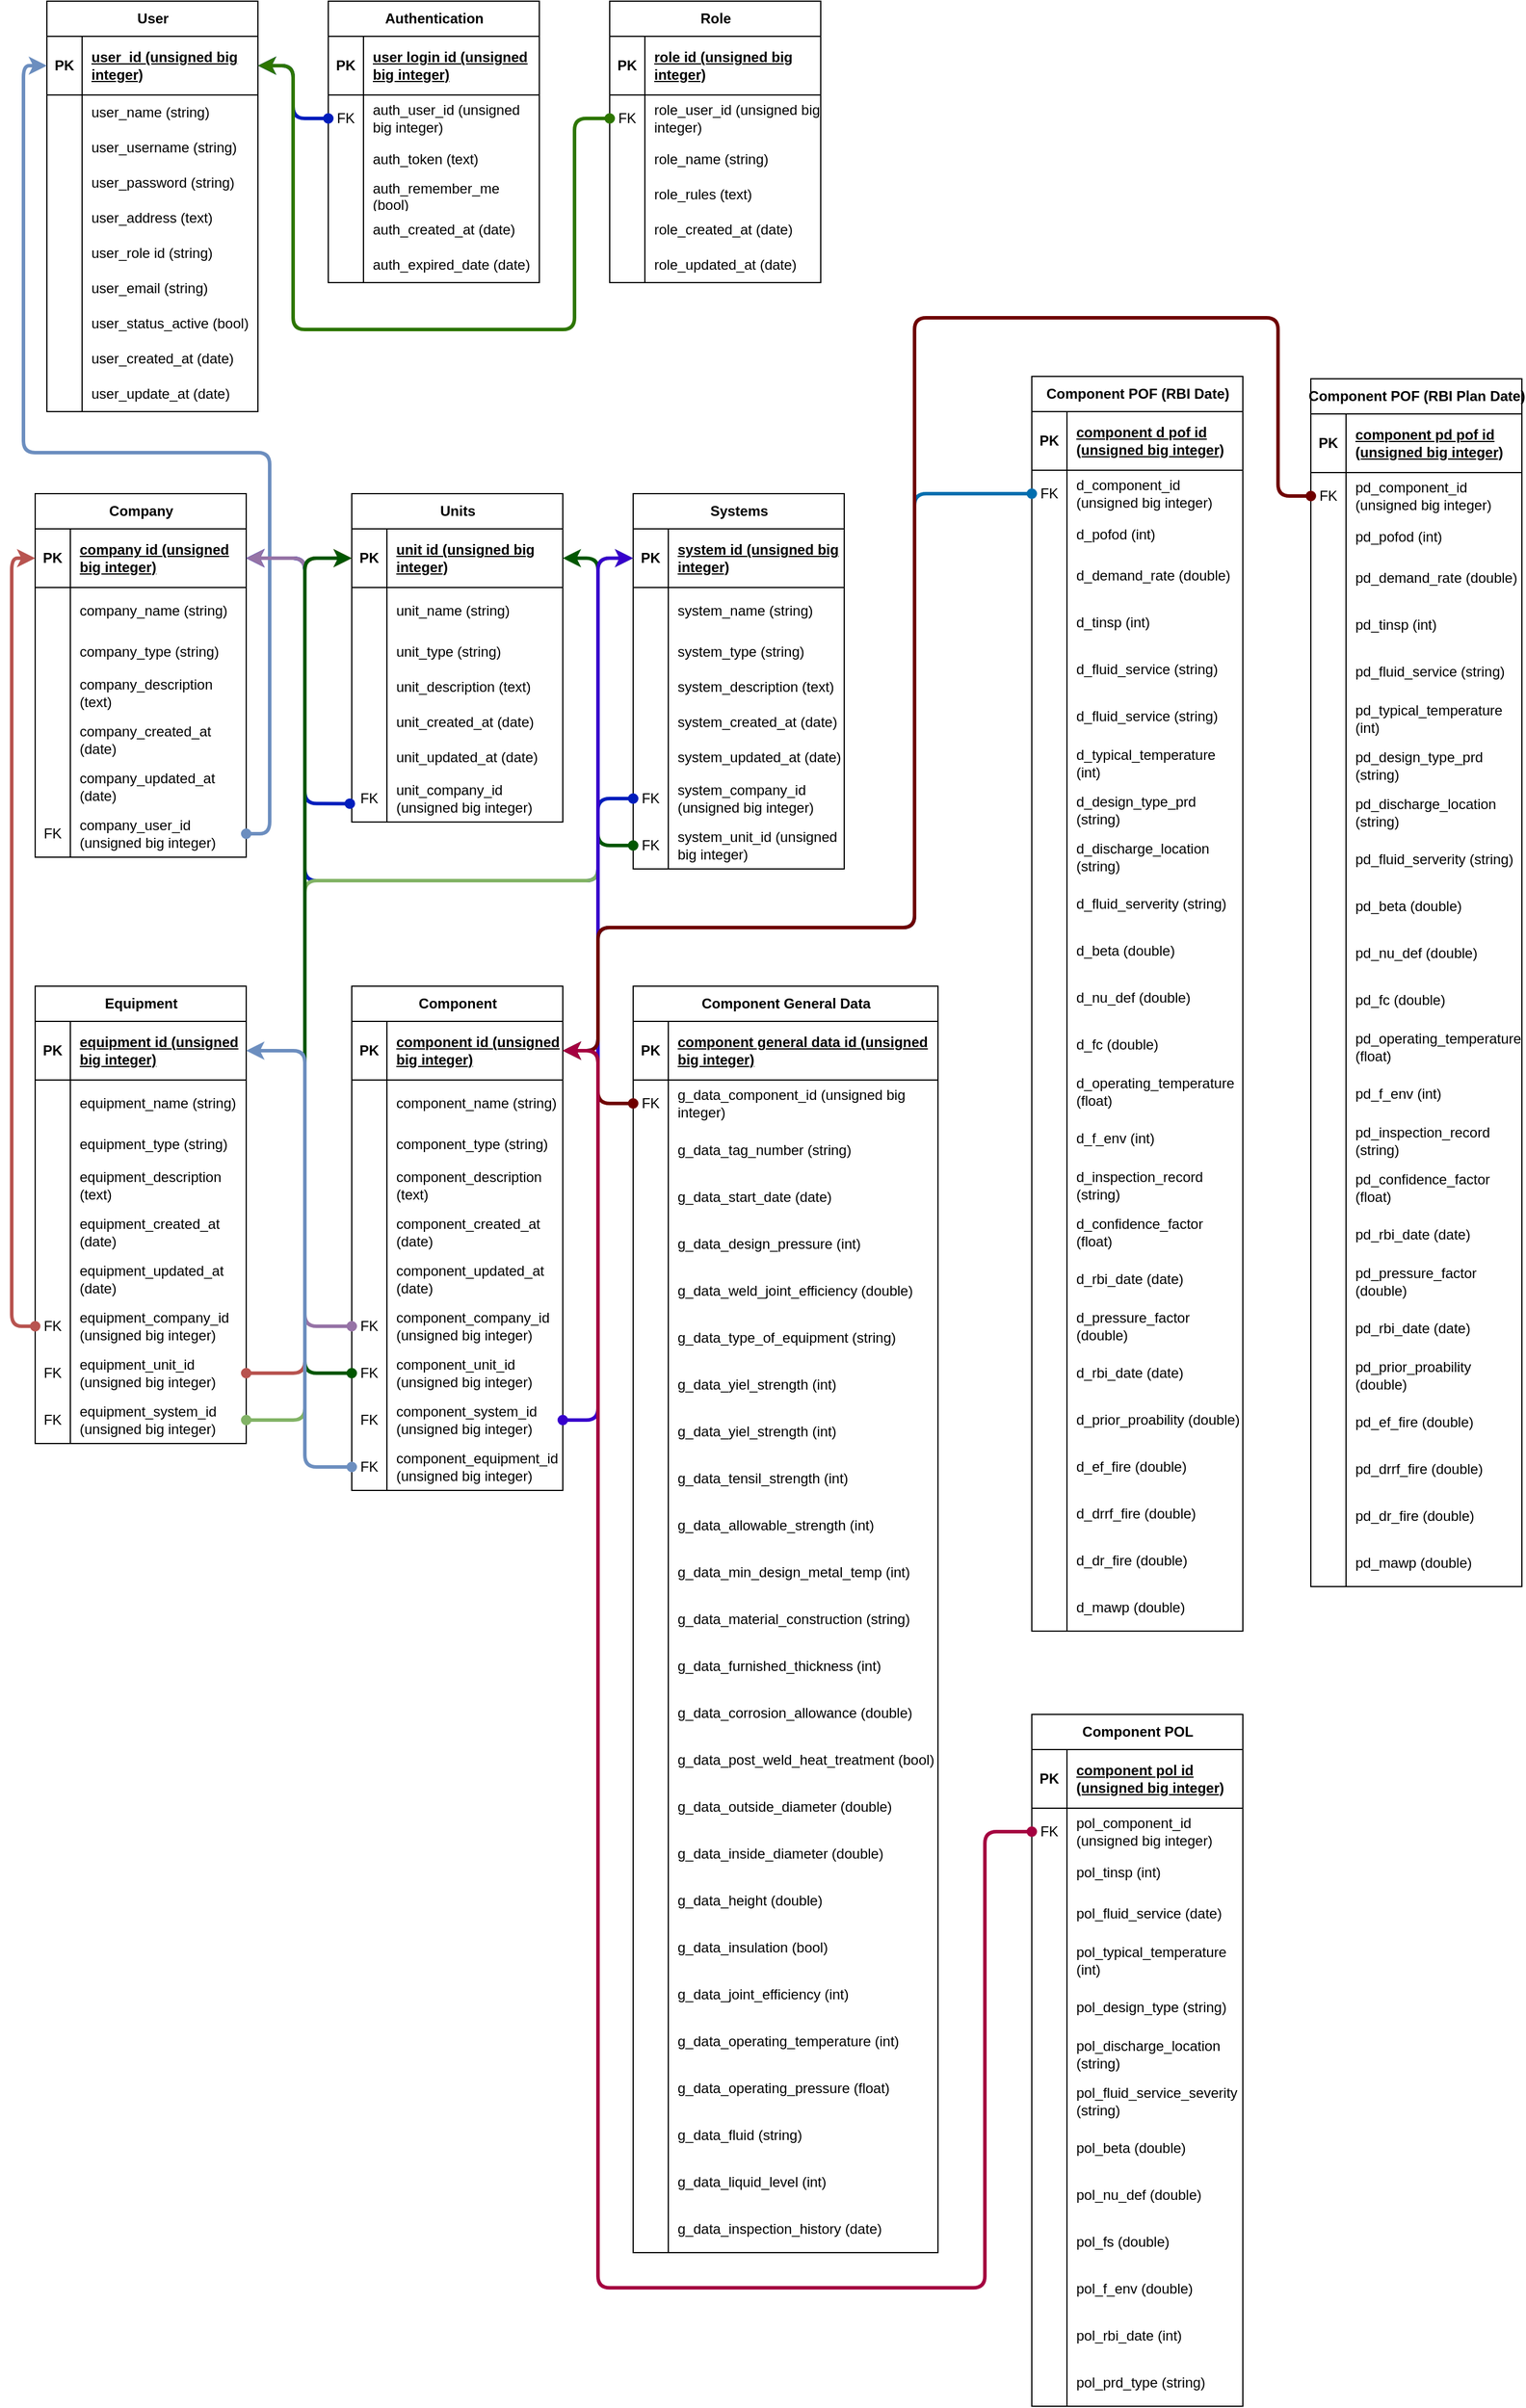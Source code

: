 <mxfile version="24.3.1" type="github">
  <diagram name="Page-1" id="q0drQhL1gV3l9yf8be46">
    <mxGraphModel dx="1532" dy="1986" grid="1" gridSize="10" guides="1" tooltips="1" connect="1" arrows="1" fold="1" page="1" pageScale="1" pageWidth="850" pageHeight="1100" math="0" shadow="0">
      <root>
        <mxCell id="0" />
        <mxCell id="1" parent="0" />
        <mxCell id="_ZNGeztn39f8o8p-UDYQ-11" value="User" style="shape=table;startSize=30;container=1;collapsible=1;childLayout=tableLayout;fixedRows=1;rowLines=0;fontStyle=1;align=center;resizeLast=1;html=1;" parent="1" vertex="1">
          <mxGeometry x="200" y="80" width="180" height="350" as="geometry">
            <mxRectangle x="500" y="190" width="70" height="30" as="alternateBounds" />
          </mxGeometry>
        </mxCell>
        <mxCell id="_ZNGeztn39f8o8p-UDYQ-12" value="" style="shape=tableRow;horizontal=0;startSize=0;swimlaneHead=0;swimlaneBody=0;fillColor=none;collapsible=0;dropTarget=0;points=[[0,0.5],[1,0.5]];portConstraint=eastwest;top=0;left=0;right=0;bottom=1;" parent="_ZNGeztn39f8o8p-UDYQ-11" vertex="1">
          <mxGeometry y="30" width="180" height="50" as="geometry" />
        </mxCell>
        <mxCell id="_ZNGeztn39f8o8p-UDYQ-13" value="PK" style="shape=partialRectangle;connectable=0;fillColor=none;top=0;left=0;bottom=0;right=0;fontStyle=1;overflow=hidden;whiteSpace=wrap;html=1;" parent="_ZNGeztn39f8o8p-UDYQ-12" vertex="1">
          <mxGeometry width="30" height="50" as="geometry">
            <mxRectangle width="30" height="50" as="alternateBounds" />
          </mxGeometry>
        </mxCell>
        <mxCell id="_ZNGeztn39f8o8p-UDYQ-14" value="user_id (unsigned big integer)" style="shape=partialRectangle;connectable=0;fillColor=none;top=0;left=0;bottom=0;right=0;align=left;spacingLeft=6;fontStyle=5;overflow=hidden;whiteSpace=wrap;html=1;" parent="_ZNGeztn39f8o8p-UDYQ-12" vertex="1">
          <mxGeometry x="30" width="150" height="50" as="geometry">
            <mxRectangle width="150" height="50" as="alternateBounds" />
          </mxGeometry>
        </mxCell>
        <mxCell id="_ZNGeztn39f8o8p-UDYQ-15" value="" style="shape=tableRow;horizontal=0;startSize=0;swimlaneHead=0;swimlaneBody=0;fillColor=none;collapsible=0;dropTarget=0;points=[[0,0.5],[1,0.5]];portConstraint=eastwest;top=0;left=0;right=0;bottom=0;" parent="_ZNGeztn39f8o8p-UDYQ-11" vertex="1">
          <mxGeometry y="80" width="180" height="30" as="geometry" />
        </mxCell>
        <mxCell id="_ZNGeztn39f8o8p-UDYQ-16" value="" style="shape=partialRectangle;connectable=0;fillColor=none;top=0;left=0;bottom=0;right=0;editable=1;overflow=hidden;whiteSpace=wrap;html=1;" parent="_ZNGeztn39f8o8p-UDYQ-15" vertex="1">
          <mxGeometry width="30" height="30" as="geometry">
            <mxRectangle width="30" height="30" as="alternateBounds" />
          </mxGeometry>
        </mxCell>
        <mxCell id="_ZNGeztn39f8o8p-UDYQ-17" value="user_name (string)" style="shape=partialRectangle;connectable=0;fillColor=none;top=0;left=0;bottom=0;right=0;align=left;spacingLeft=6;overflow=hidden;whiteSpace=wrap;html=1;" parent="_ZNGeztn39f8o8p-UDYQ-15" vertex="1">
          <mxGeometry x="30" width="150" height="30" as="geometry">
            <mxRectangle width="150" height="30" as="alternateBounds" />
          </mxGeometry>
        </mxCell>
        <mxCell id="_ZNGeztn39f8o8p-UDYQ-18" value="" style="shape=tableRow;horizontal=0;startSize=0;swimlaneHead=0;swimlaneBody=0;fillColor=none;collapsible=0;dropTarget=0;points=[[0,0.5],[1,0.5]];portConstraint=eastwest;top=0;left=0;right=0;bottom=0;" parent="_ZNGeztn39f8o8p-UDYQ-11" vertex="1">
          <mxGeometry y="110" width="180" height="30" as="geometry" />
        </mxCell>
        <mxCell id="_ZNGeztn39f8o8p-UDYQ-19" value="" style="shape=partialRectangle;connectable=0;fillColor=none;top=0;left=0;bottom=0;right=0;editable=1;overflow=hidden;whiteSpace=wrap;html=1;" parent="_ZNGeztn39f8o8p-UDYQ-18" vertex="1">
          <mxGeometry width="30" height="30" as="geometry">
            <mxRectangle width="30" height="30" as="alternateBounds" />
          </mxGeometry>
        </mxCell>
        <mxCell id="_ZNGeztn39f8o8p-UDYQ-20" value="user_username (string)" style="shape=partialRectangle;connectable=0;fillColor=none;top=0;left=0;bottom=0;right=0;align=left;spacingLeft=6;overflow=hidden;whiteSpace=wrap;html=1;" parent="_ZNGeztn39f8o8p-UDYQ-18" vertex="1">
          <mxGeometry x="30" width="150" height="30" as="geometry">
            <mxRectangle width="150" height="30" as="alternateBounds" />
          </mxGeometry>
        </mxCell>
        <mxCell id="_ZNGeztn39f8o8p-UDYQ-21" value="" style="shape=tableRow;horizontal=0;startSize=0;swimlaneHead=0;swimlaneBody=0;fillColor=none;collapsible=0;dropTarget=0;points=[[0,0.5],[1,0.5]];portConstraint=eastwest;top=0;left=0;right=0;bottom=0;" parent="_ZNGeztn39f8o8p-UDYQ-11" vertex="1">
          <mxGeometry y="140" width="180" height="30" as="geometry" />
        </mxCell>
        <mxCell id="_ZNGeztn39f8o8p-UDYQ-22" value="" style="shape=partialRectangle;connectable=0;fillColor=none;top=0;left=0;bottom=0;right=0;editable=1;overflow=hidden;whiteSpace=wrap;html=1;" parent="_ZNGeztn39f8o8p-UDYQ-21" vertex="1">
          <mxGeometry width="30" height="30" as="geometry">
            <mxRectangle width="30" height="30" as="alternateBounds" />
          </mxGeometry>
        </mxCell>
        <mxCell id="_ZNGeztn39f8o8p-UDYQ-23" value="user_password (string)" style="shape=partialRectangle;connectable=0;fillColor=none;top=0;left=0;bottom=0;right=0;align=left;spacingLeft=6;overflow=hidden;whiteSpace=wrap;html=1;" parent="_ZNGeztn39f8o8p-UDYQ-21" vertex="1">
          <mxGeometry x="30" width="150" height="30" as="geometry">
            <mxRectangle width="150" height="30" as="alternateBounds" />
          </mxGeometry>
        </mxCell>
        <mxCell id="_ZNGeztn39f8o8p-UDYQ-37" value="" style="shape=tableRow;horizontal=0;startSize=0;swimlaneHead=0;swimlaneBody=0;fillColor=none;collapsible=0;dropTarget=0;points=[[0,0.5],[1,0.5]];portConstraint=eastwest;top=0;left=0;right=0;bottom=0;" parent="_ZNGeztn39f8o8p-UDYQ-11" vertex="1">
          <mxGeometry y="170" width="180" height="30" as="geometry" />
        </mxCell>
        <mxCell id="_ZNGeztn39f8o8p-UDYQ-38" value="" style="shape=partialRectangle;connectable=0;fillColor=none;top=0;left=0;bottom=0;right=0;editable=1;overflow=hidden;whiteSpace=wrap;html=1;" parent="_ZNGeztn39f8o8p-UDYQ-37" vertex="1">
          <mxGeometry width="30" height="30" as="geometry">
            <mxRectangle width="30" height="30" as="alternateBounds" />
          </mxGeometry>
        </mxCell>
        <mxCell id="_ZNGeztn39f8o8p-UDYQ-39" value="user_address (text)" style="shape=partialRectangle;connectable=0;fillColor=none;top=0;left=0;bottom=0;right=0;align=left;spacingLeft=6;overflow=hidden;whiteSpace=wrap;html=1;" parent="_ZNGeztn39f8o8p-UDYQ-37" vertex="1">
          <mxGeometry x="30" width="150" height="30" as="geometry">
            <mxRectangle width="150" height="30" as="alternateBounds" />
          </mxGeometry>
        </mxCell>
        <mxCell id="_ZNGeztn39f8o8p-UDYQ-40" value="" style="shape=tableRow;horizontal=0;startSize=0;swimlaneHead=0;swimlaneBody=0;fillColor=none;collapsible=0;dropTarget=0;points=[[0,0.5],[1,0.5]];portConstraint=eastwest;top=0;left=0;right=0;bottom=0;" parent="_ZNGeztn39f8o8p-UDYQ-11" vertex="1">
          <mxGeometry y="200" width="180" height="30" as="geometry" />
        </mxCell>
        <mxCell id="_ZNGeztn39f8o8p-UDYQ-41" value="" style="shape=partialRectangle;connectable=0;fillColor=none;top=0;left=0;bottom=0;right=0;editable=1;overflow=hidden;whiteSpace=wrap;html=1;" parent="_ZNGeztn39f8o8p-UDYQ-40" vertex="1">
          <mxGeometry width="30" height="30" as="geometry">
            <mxRectangle width="30" height="30" as="alternateBounds" />
          </mxGeometry>
        </mxCell>
        <mxCell id="_ZNGeztn39f8o8p-UDYQ-42" value="user_role id (string)" style="shape=partialRectangle;connectable=0;fillColor=none;top=0;left=0;bottom=0;right=0;align=left;spacingLeft=6;overflow=hidden;whiteSpace=wrap;html=1;" parent="_ZNGeztn39f8o8p-UDYQ-40" vertex="1">
          <mxGeometry x="30" width="150" height="30" as="geometry">
            <mxRectangle width="150" height="30" as="alternateBounds" />
          </mxGeometry>
        </mxCell>
        <mxCell id="_ZNGeztn39f8o8p-UDYQ-43" value="" style="shape=tableRow;horizontal=0;startSize=0;swimlaneHead=0;swimlaneBody=0;fillColor=none;collapsible=0;dropTarget=0;points=[[0,0.5],[1,0.5]];portConstraint=eastwest;top=0;left=0;right=0;bottom=0;" parent="_ZNGeztn39f8o8p-UDYQ-11" vertex="1">
          <mxGeometry y="230" width="180" height="30" as="geometry" />
        </mxCell>
        <mxCell id="_ZNGeztn39f8o8p-UDYQ-44" value="" style="shape=partialRectangle;connectable=0;fillColor=none;top=0;left=0;bottom=0;right=0;editable=1;overflow=hidden;whiteSpace=wrap;html=1;" parent="_ZNGeztn39f8o8p-UDYQ-43" vertex="1">
          <mxGeometry width="30" height="30" as="geometry">
            <mxRectangle width="30" height="30" as="alternateBounds" />
          </mxGeometry>
        </mxCell>
        <mxCell id="_ZNGeztn39f8o8p-UDYQ-45" value="user_email (string)" style="shape=partialRectangle;connectable=0;fillColor=none;top=0;left=0;bottom=0;right=0;align=left;spacingLeft=6;overflow=hidden;whiteSpace=wrap;html=1;" parent="_ZNGeztn39f8o8p-UDYQ-43" vertex="1">
          <mxGeometry x="30" width="150" height="30" as="geometry">
            <mxRectangle width="150" height="30" as="alternateBounds" />
          </mxGeometry>
        </mxCell>
        <mxCell id="_ZNGeztn39f8o8p-UDYQ-127" value="" style="shape=tableRow;horizontal=0;startSize=0;swimlaneHead=0;swimlaneBody=0;fillColor=none;collapsible=0;dropTarget=0;points=[[0,0.5],[1,0.5]];portConstraint=eastwest;top=0;left=0;right=0;bottom=0;" parent="_ZNGeztn39f8o8p-UDYQ-11" vertex="1">
          <mxGeometry y="260" width="180" height="30" as="geometry" />
        </mxCell>
        <mxCell id="_ZNGeztn39f8o8p-UDYQ-128" value="" style="shape=partialRectangle;connectable=0;fillColor=none;top=0;left=0;bottom=0;right=0;editable=1;overflow=hidden;whiteSpace=wrap;html=1;" parent="_ZNGeztn39f8o8p-UDYQ-127" vertex="1">
          <mxGeometry width="30" height="30" as="geometry">
            <mxRectangle width="30" height="30" as="alternateBounds" />
          </mxGeometry>
        </mxCell>
        <mxCell id="_ZNGeztn39f8o8p-UDYQ-129" value="user_status_active (bool)" style="shape=partialRectangle;connectable=0;fillColor=none;top=0;left=0;bottom=0;right=0;align=left;spacingLeft=6;overflow=hidden;whiteSpace=wrap;html=1;" parent="_ZNGeztn39f8o8p-UDYQ-127" vertex="1">
          <mxGeometry x="30" width="150" height="30" as="geometry">
            <mxRectangle width="150" height="30" as="alternateBounds" />
          </mxGeometry>
        </mxCell>
        <mxCell id="_ZNGeztn39f8o8p-UDYQ-130" value="" style="shape=tableRow;horizontal=0;startSize=0;swimlaneHead=0;swimlaneBody=0;fillColor=none;collapsible=0;dropTarget=0;points=[[0,0.5],[1,0.5]];portConstraint=eastwest;top=0;left=0;right=0;bottom=0;" parent="_ZNGeztn39f8o8p-UDYQ-11" vertex="1">
          <mxGeometry y="290" width="180" height="30" as="geometry" />
        </mxCell>
        <mxCell id="_ZNGeztn39f8o8p-UDYQ-131" value="" style="shape=partialRectangle;connectable=0;fillColor=none;top=0;left=0;bottom=0;right=0;editable=1;overflow=hidden;whiteSpace=wrap;html=1;" parent="_ZNGeztn39f8o8p-UDYQ-130" vertex="1">
          <mxGeometry width="30" height="30" as="geometry">
            <mxRectangle width="30" height="30" as="alternateBounds" />
          </mxGeometry>
        </mxCell>
        <mxCell id="_ZNGeztn39f8o8p-UDYQ-132" value="user_created_at (date)" style="shape=partialRectangle;connectable=0;fillColor=none;top=0;left=0;bottom=0;right=0;align=left;spacingLeft=6;overflow=hidden;whiteSpace=wrap;html=1;" parent="_ZNGeztn39f8o8p-UDYQ-130" vertex="1">
          <mxGeometry x="30" width="150" height="30" as="geometry">
            <mxRectangle width="150" height="30" as="alternateBounds" />
          </mxGeometry>
        </mxCell>
        <mxCell id="_ZNGeztn39f8o8p-UDYQ-133" value="" style="shape=tableRow;horizontal=0;startSize=0;swimlaneHead=0;swimlaneBody=0;fillColor=none;collapsible=0;dropTarget=0;points=[[0,0.5],[1,0.5]];portConstraint=eastwest;top=0;left=0;right=0;bottom=0;" parent="_ZNGeztn39f8o8p-UDYQ-11" vertex="1">
          <mxGeometry y="320" width="180" height="30" as="geometry" />
        </mxCell>
        <mxCell id="_ZNGeztn39f8o8p-UDYQ-134" value="" style="shape=partialRectangle;connectable=0;fillColor=none;top=0;left=0;bottom=0;right=0;editable=1;overflow=hidden;whiteSpace=wrap;html=1;" parent="_ZNGeztn39f8o8p-UDYQ-133" vertex="1">
          <mxGeometry width="30" height="30" as="geometry">
            <mxRectangle width="30" height="30" as="alternateBounds" />
          </mxGeometry>
        </mxCell>
        <mxCell id="_ZNGeztn39f8o8p-UDYQ-135" value="user_update_at (date)" style="shape=partialRectangle;connectable=0;fillColor=none;top=0;left=0;bottom=0;right=0;align=left;spacingLeft=6;overflow=hidden;whiteSpace=wrap;html=1;" parent="_ZNGeztn39f8o8p-UDYQ-133" vertex="1">
          <mxGeometry x="30" width="150" height="30" as="geometry">
            <mxRectangle width="150" height="30" as="alternateBounds" />
          </mxGeometry>
        </mxCell>
        <mxCell id="_ZNGeztn39f8o8p-UDYQ-136" value="Authentication" style="shape=table;startSize=30;container=1;collapsible=1;childLayout=tableLayout;fixedRows=1;rowLines=0;fontStyle=1;align=center;resizeLast=1;html=1;" parent="1" vertex="1">
          <mxGeometry x="440" y="80" width="180" height="240" as="geometry">
            <mxRectangle x="500" y="190" width="70" height="30" as="alternateBounds" />
          </mxGeometry>
        </mxCell>
        <mxCell id="_ZNGeztn39f8o8p-UDYQ-137" value="" style="shape=tableRow;horizontal=0;startSize=0;swimlaneHead=0;swimlaneBody=0;fillColor=none;collapsible=0;dropTarget=0;points=[[0,0.5],[1,0.5]];portConstraint=eastwest;top=0;left=0;right=0;bottom=1;" parent="_ZNGeztn39f8o8p-UDYQ-136" vertex="1">
          <mxGeometry y="30" width="180" height="50" as="geometry" />
        </mxCell>
        <mxCell id="_ZNGeztn39f8o8p-UDYQ-138" value="PK" style="shape=partialRectangle;connectable=0;fillColor=none;top=0;left=0;bottom=0;right=0;fontStyle=1;overflow=hidden;whiteSpace=wrap;html=1;" parent="_ZNGeztn39f8o8p-UDYQ-137" vertex="1">
          <mxGeometry width="30" height="50" as="geometry">
            <mxRectangle width="30" height="50" as="alternateBounds" />
          </mxGeometry>
        </mxCell>
        <mxCell id="_ZNGeztn39f8o8p-UDYQ-139" value="user login id (unsigned big integer)" style="shape=partialRectangle;connectable=0;fillColor=none;top=0;left=0;bottom=0;right=0;align=left;spacingLeft=6;fontStyle=5;overflow=hidden;whiteSpace=wrap;html=1;" parent="_ZNGeztn39f8o8p-UDYQ-137" vertex="1">
          <mxGeometry x="30" width="150" height="50" as="geometry">
            <mxRectangle width="150" height="50" as="alternateBounds" />
          </mxGeometry>
        </mxCell>
        <mxCell id="_ZNGeztn39f8o8p-UDYQ-140" value="" style="shape=tableRow;horizontal=0;startSize=0;swimlaneHead=0;swimlaneBody=0;fillColor=none;collapsible=0;dropTarget=0;points=[[0,0.5],[1,0.5]];portConstraint=eastwest;top=0;left=0;right=0;bottom=0;" parent="_ZNGeztn39f8o8p-UDYQ-136" vertex="1">
          <mxGeometry y="80" width="180" height="40" as="geometry" />
        </mxCell>
        <mxCell id="_ZNGeztn39f8o8p-UDYQ-141" value="FK" style="shape=partialRectangle;connectable=0;fillColor=none;top=0;left=0;bottom=0;right=0;editable=1;overflow=hidden;whiteSpace=wrap;html=1;" parent="_ZNGeztn39f8o8p-UDYQ-140" vertex="1">
          <mxGeometry width="30" height="40" as="geometry">
            <mxRectangle width="30" height="40" as="alternateBounds" />
          </mxGeometry>
        </mxCell>
        <mxCell id="_ZNGeztn39f8o8p-UDYQ-142" value="auth_user_id (unsigned big integer)" style="shape=partialRectangle;connectable=0;fillColor=none;top=0;left=0;bottom=0;right=0;align=left;spacingLeft=6;overflow=hidden;whiteSpace=wrap;html=1;" parent="_ZNGeztn39f8o8p-UDYQ-140" vertex="1">
          <mxGeometry x="30" width="150" height="40" as="geometry">
            <mxRectangle width="150" height="40" as="alternateBounds" />
          </mxGeometry>
        </mxCell>
        <mxCell id="_ZNGeztn39f8o8p-UDYQ-143" value="" style="shape=tableRow;horizontal=0;startSize=0;swimlaneHead=0;swimlaneBody=0;fillColor=none;collapsible=0;dropTarget=0;points=[[0,0.5],[1,0.5]];portConstraint=eastwest;top=0;left=0;right=0;bottom=0;" parent="_ZNGeztn39f8o8p-UDYQ-136" vertex="1">
          <mxGeometry y="120" width="180" height="30" as="geometry" />
        </mxCell>
        <mxCell id="_ZNGeztn39f8o8p-UDYQ-144" value="" style="shape=partialRectangle;connectable=0;fillColor=none;top=0;left=0;bottom=0;right=0;editable=1;overflow=hidden;whiteSpace=wrap;html=1;" parent="_ZNGeztn39f8o8p-UDYQ-143" vertex="1">
          <mxGeometry width="30" height="30" as="geometry">
            <mxRectangle width="30" height="30" as="alternateBounds" />
          </mxGeometry>
        </mxCell>
        <mxCell id="_ZNGeztn39f8o8p-UDYQ-145" value="auth_token (text)" style="shape=partialRectangle;connectable=0;fillColor=none;top=0;left=0;bottom=0;right=0;align=left;spacingLeft=6;overflow=hidden;whiteSpace=wrap;html=1;" parent="_ZNGeztn39f8o8p-UDYQ-143" vertex="1">
          <mxGeometry x="30" width="150" height="30" as="geometry">
            <mxRectangle width="150" height="30" as="alternateBounds" />
          </mxGeometry>
        </mxCell>
        <mxCell id="_ZNGeztn39f8o8p-UDYQ-149" value="" style="shape=tableRow;horizontal=0;startSize=0;swimlaneHead=0;swimlaneBody=0;fillColor=none;collapsible=0;dropTarget=0;points=[[0,0.5],[1,0.5]];portConstraint=eastwest;top=0;left=0;right=0;bottom=0;" parent="_ZNGeztn39f8o8p-UDYQ-136" vertex="1">
          <mxGeometry y="150" width="180" height="30" as="geometry" />
        </mxCell>
        <mxCell id="_ZNGeztn39f8o8p-UDYQ-150" value="" style="shape=partialRectangle;connectable=0;fillColor=none;top=0;left=0;bottom=0;right=0;editable=1;overflow=hidden;whiteSpace=wrap;html=1;" parent="_ZNGeztn39f8o8p-UDYQ-149" vertex="1">
          <mxGeometry width="30" height="30" as="geometry">
            <mxRectangle width="30" height="30" as="alternateBounds" />
          </mxGeometry>
        </mxCell>
        <mxCell id="_ZNGeztn39f8o8p-UDYQ-151" value="auth_remember_me (bool)" style="shape=partialRectangle;connectable=0;fillColor=none;top=0;left=0;bottom=0;right=0;align=left;spacingLeft=6;overflow=hidden;whiteSpace=wrap;html=1;" parent="_ZNGeztn39f8o8p-UDYQ-149" vertex="1">
          <mxGeometry x="30" width="150" height="30" as="geometry">
            <mxRectangle width="150" height="30" as="alternateBounds" />
          </mxGeometry>
        </mxCell>
        <mxCell id="_ZNGeztn39f8o8p-UDYQ-152" value="" style="shape=tableRow;horizontal=0;startSize=0;swimlaneHead=0;swimlaneBody=0;fillColor=none;collapsible=0;dropTarget=0;points=[[0,0.5],[1,0.5]];portConstraint=eastwest;top=0;left=0;right=0;bottom=0;" parent="_ZNGeztn39f8o8p-UDYQ-136" vertex="1">
          <mxGeometry y="180" width="180" height="30" as="geometry" />
        </mxCell>
        <mxCell id="_ZNGeztn39f8o8p-UDYQ-153" value="" style="shape=partialRectangle;connectable=0;fillColor=none;top=0;left=0;bottom=0;right=0;editable=1;overflow=hidden;whiteSpace=wrap;html=1;" parent="_ZNGeztn39f8o8p-UDYQ-152" vertex="1">
          <mxGeometry width="30" height="30" as="geometry">
            <mxRectangle width="30" height="30" as="alternateBounds" />
          </mxGeometry>
        </mxCell>
        <mxCell id="_ZNGeztn39f8o8p-UDYQ-154" value="auth_created_at (date)" style="shape=partialRectangle;connectable=0;fillColor=none;top=0;left=0;bottom=0;right=0;align=left;spacingLeft=6;overflow=hidden;whiteSpace=wrap;html=1;" parent="_ZNGeztn39f8o8p-UDYQ-152" vertex="1">
          <mxGeometry x="30" width="150" height="30" as="geometry">
            <mxRectangle width="150" height="30" as="alternateBounds" />
          </mxGeometry>
        </mxCell>
        <mxCell id="_ZNGeztn39f8o8p-UDYQ-155" value="" style="shape=tableRow;horizontal=0;startSize=0;swimlaneHead=0;swimlaneBody=0;fillColor=none;collapsible=0;dropTarget=0;points=[[0,0.5],[1,0.5]];portConstraint=eastwest;top=0;left=0;right=0;bottom=0;" parent="_ZNGeztn39f8o8p-UDYQ-136" vertex="1">
          <mxGeometry y="210" width="180" height="30" as="geometry" />
        </mxCell>
        <mxCell id="_ZNGeztn39f8o8p-UDYQ-156" value="" style="shape=partialRectangle;connectable=0;fillColor=none;top=0;left=0;bottom=0;right=0;editable=1;overflow=hidden;whiteSpace=wrap;html=1;" parent="_ZNGeztn39f8o8p-UDYQ-155" vertex="1">
          <mxGeometry width="30" height="30" as="geometry">
            <mxRectangle width="30" height="30" as="alternateBounds" />
          </mxGeometry>
        </mxCell>
        <mxCell id="_ZNGeztn39f8o8p-UDYQ-157" value="auth_expired_date (date)" style="shape=partialRectangle;connectable=0;fillColor=none;top=0;left=0;bottom=0;right=0;align=left;spacingLeft=6;overflow=hidden;whiteSpace=wrap;html=1;" parent="_ZNGeztn39f8o8p-UDYQ-155" vertex="1">
          <mxGeometry x="30" width="150" height="30" as="geometry">
            <mxRectangle width="150" height="30" as="alternateBounds" />
          </mxGeometry>
        </mxCell>
        <mxCell id="_ZNGeztn39f8o8p-UDYQ-173" value="Role" style="shape=table;startSize=30;container=1;collapsible=1;childLayout=tableLayout;fixedRows=1;rowLines=0;fontStyle=1;align=center;resizeLast=1;html=1;" parent="1" vertex="1">
          <mxGeometry x="680" y="80" width="180" height="240" as="geometry">
            <mxRectangle x="500" y="190" width="70" height="30" as="alternateBounds" />
          </mxGeometry>
        </mxCell>
        <mxCell id="_ZNGeztn39f8o8p-UDYQ-174" value="" style="shape=tableRow;horizontal=0;startSize=0;swimlaneHead=0;swimlaneBody=0;fillColor=none;collapsible=0;dropTarget=0;points=[[0,0.5],[1,0.5]];portConstraint=eastwest;top=0;left=0;right=0;bottom=1;" parent="_ZNGeztn39f8o8p-UDYQ-173" vertex="1">
          <mxGeometry y="30" width="180" height="50" as="geometry" />
        </mxCell>
        <mxCell id="_ZNGeztn39f8o8p-UDYQ-175" value="PK" style="shape=partialRectangle;connectable=0;fillColor=none;top=0;left=0;bottom=0;right=0;fontStyle=1;overflow=hidden;whiteSpace=wrap;html=1;" parent="_ZNGeztn39f8o8p-UDYQ-174" vertex="1">
          <mxGeometry width="30" height="50" as="geometry">
            <mxRectangle width="30" height="50" as="alternateBounds" />
          </mxGeometry>
        </mxCell>
        <mxCell id="_ZNGeztn39f8o8p-UDYQ-176" value="role id (unsigned big integer)" style="shape=partialRectangle;connectable=0;fillColor=none;top=0;left=0;bottom=0;right=0;align=left;spacingLeft=6;fontStyle=5;overflow=hidden;whiteSpace=wrap;html=1;" parent="_ZNGeztn39f8o8p-UDYQ-174" vertex="1">
          <mxGeometry x="30" width="150" height="50" as="geometry">
            <mxRectangle width="150" height="50" as="alternateBounds" />
          </mxGeometry>
        </mxCell>
        <mxCell id="_ZNGeztn39f8o8p-UDYQ-177" value="" style="shape=tableRow;horizontal=0;startSize=0;swimlaneHead=0;swimlaneBody=0;fillColor=none;collapsible=0;dropTarget=0;points=[[0,0.5],[1,0.5]];portConstraint=eastwest;top=0;left=0;right=0;bottom=0;" parent="_ZNGeztn39f8o8p-UDYQ-173" vertex="1">
          <mxGeometry y="80" width="180" height="40" as="geometry" />
        </mxCell>
        <mxCell id="_ZNGeztn39f8o8p-UDYQ-178" value="FK" style="shape=partialRectangle;connectable=0;fillColor=none;top=0;left=0;bottom=0;right=0;editable=1;overflow=hidden;whiteSpace=wrap;html=1;" parent="_ZNGeztn39f8o8p-UDYQ-177" vertex="1">
          <mxGeometry width="30" height="40" as="geometry">
            <mxRectangle width="30" height="40" as="alternateBounds" />
          </mxGeometry>
        </mxCell>
        <mxCell id="_ZNGeztn39f8o8p-UDYQ-179" value="role_user_id (unsigned big integer)" style="shape=partialRectangle;connectable=0;fillColor=none;top=0;left=0;bottom=0;right=0;align=left;spacingLeft=6;overflow=hidden;whiteSpace=wrap;html=1;" parent="_ZNGeztn39f8o8p-UDYQ-177" vertex="1">
          <mxGeometry x="30" width="150" height="40" as="geometry">
            <mxRectangle width="150" height="40" as="alternateBounds" />
          </mxGeometry>
        </mxCell>
        <mxCell id="_ZNGeztn39f8o8p-UDYQ-180" value="" style="shape=tableRow;horizontal=0;startSize=0;swimlaneHead=0;swimlaneBody=0;fillColor=none;collapsible=0;dropTarget=0;points=[[0,0.5],[1,0.5]];portConstraint=eastwest;top=0;left=0;right=0;bottom=0;" parent="_ZNGeztn39f8o8p-UDYQ-173" vertex="1">
          <mxGeometry y="120" width="180" height="30" as="geometry" />
        </mxCell>
        <mxCell id="_ZNGeztn39f8o8p-UDYQ-181" value="" style="shape=partialRectangle;connectable=0;fillColor=none;top=0;left=0;bottom=0;right=0;editable=1;overflow=hidden;whiteSpace=wrap;html=1;" parent="_ZNGeztn39f8o8p-UDYQ-180" vertex="1">
          <mxGeometry width="30" height="30" as="geometry">
            <mxRectangle width="30" height="30" as="alternateBounds" />
          </mxGeometry>
        </mxCell>
        <mxCell id="_ZNGeztn39f8o8p-UDYQ-182" value="role_name (string)" style="shape=partialRectangle;connectable=0;fillColor=none;top=0;left=0;bottom=0;right=0;align=left;spacingLeft=6;overflow=hidden;whiteSpace=wrap;html=1;" parent="_ZNGeztn39f8o8p-UDYQ-180" vertex="1">
          <mxGeometry x="30" width="150" height="30" as="geometry">
            <mxRectangle width="150" height="30" as="alternateBounds" />
          </mxGeometry>
        </mxCell>
        <mxCell id="_ZNGeztn39f8o8p-UDYQ-183" value="" style="shape=tableRow;horizontal=0;startSize=0;swimlaneHead=0;swimlaneBody=0;fillColor=none;collapsible=0;dropTarget=0;points=[[0,0.5],[1,0.5]];portConstraint=eastwest;top=0;left=0;right=0;bottom=0;" parent="_ZNGeztn39f8o8p-UDYQ-173" vertex="1">
          <mxGeometry y="150" width="180" height="30" as="geometry" />
        </mxCell>
        <mxCell id="_ZNGeztn39f8o8p-UDYQ-184" value="" style="shape=partialRectangle;connectable=0;fillColor=none;top=0;left=0;bottom=0;right=0;editable=1;overflow=hidden;whiteSpace=wrap;html=1;" parent="_ZNGeztn39f8o8p-UDYQ-183" vertex="1">
          <mxGeometry width="30" height="30" as="geometry">
            <mxRectangle width="30" height="30" as="alternateBounds" />
          </mxGeometry>
        </mxCell>
        <mxCell id="_ZNGeztn39f8o8p-UDYQ-185" value="role_rules (text)" style="shape=partialRectangle;connectable=0;fillColor=none;top=0;left=0;bottom=0;right=0;align=left;spacingLeft=6;overflow=hidden;whiteSpace=wrap;html=1;" parent="_ZNGeztn39f8o8p-UDYQ-183" vertex="1">
          <mxGeometry x="30" width="150" height="30" as="geometry">
            <mxRectangle width="150" height="30" as="alternateBounds" />
          </mxGeometry>
        </mxCell>
        <mxCell id="_ZNGeztn39f8o8p-UDYQ-186" value="" style="shape=tableRow;horizontal=0;startSize=0;swimlaneHead=0;swimlaneBody=0;fillColor=none;collapsible=0;dropTarget=0;points=[[0,0.5],[1,0.5]];portConstraint=eastwest;top=0;left=0;right=0;bottom=0;" parent="_ZNGeztn39f8o8p-UDYQ-173" vertex="1">
          <mxGeometry y="180" width="180" height="30" as="geometry" />
        </mxCell>
        <mxCell id="_ZNGeztn39f8o8p-UDYQ-187" value="" style="shape=partialRectangle;connectable=0;fillColor=none;top=0;left=0;bottom=0;right=0;editable=1;overflow=hidden;whiteSpace=wrap;html=1;" parent="_ZNGeztn39f8o8p-UDYQ-186" vertex="1">
          <mxGeometry width="30" height="30" as="geometry">
            <mxRectangle width="30" height="30" as="alternateBounds" />
          </mxGeometry>
        </mxCell>
        <mxCell id="_ZNGeztn39f8o8p-UDYQ-188" value="role_created_at (date)" style="shape=partialRectangle;connectable=0;fillColor=none;top=0;left=0;bottom=0;right=0;align=left;spacingLeft=6;overflow=hidden;whiteSpace=wrap;html=1;" parent="_ZNGeztn39f8o8p-UDYQ-186" vertex="1">
          <mxGeometry x="30" width="150" height="30" as="geometry">
            <mxRectangle width="150" height="30" as="alternateBounds" />
          </mxGeometry>
        </mxCell>
        <mxCell id="_ZNGeztn39f8o8p-UDYQ-189" value="" style="shape=tableRow;horizontal=0;startSize=0;swimlaneHead=0;swimlaneBody=0;fillColor=none;collapsible=0;dropTarget=0;points=[[0,0.5],[1,0.5]];portConstraint=eastwest;top=0;left=0;right=0;bottom=0;" parent="_ZNGeztn39f8o8p-UDYQ-173" vertex="1">
          <mxGeometry y="210" width="180" height="30" as="geometry" />
        </mxCell>
        <mxCell id="_ZNGeztn39f8o8p-UDYQ-190" value="" style="shape=partialRectangle;connectable=0;fillColor=none;top=0;left=0;bottom=0;right=0;editable=1;overflow=hidden;whiteSpace=wrap;html=1;" parent="_ZNGeztn39f8o8p-UDYQ-189" vertex="1">
          <mxGeometry width="30" height="30" as="geometry">
            <mxRectangle width="30" height="30" as="alternateBounds" />
          </mxGeometry>
        </mxCell>
        <mxCell id="_ZNGeztn39f8o8p-UDYQ-191" value="role_updated_at (date)" style="shape=partialRectangle;connectable=0;fillColor=none;top=0;left=0;bottom=0;right=0;align=left;spacingLeft=6;overflow=hidden;whiteSpace=wrap;html=1;" parent="_ZNGeztn39f8o8p-UDYQ-189" vertex="1">
          <mxGeometry x="30" width="150" height="30" as="geometry">
            <mxRectangle width="150" height="30" as="alternateBounds" />
          </mxGeometry>
        </mxCell>
        <mxCell id="_ZNGeztn39f8o8p-UDYQ-195" value="Company" style="shape=table;startSize=30;container=1;collapsible=1;childLayout=tableLayout;fixedRows=1;rowLines=0;fontStyle=1;align=center;resizeLast=1;html=1;" parent="1" vertex="1">
          <mxGeometry x="190" y="500" width="180" height="310" as="geometry">
            <mxRectangle x="500" y="190" width="70" height="30" as="alternateBounds" />
          </mxGeometry>
        </mxCell>
        <mxCell id="_ZNGeztn39f8o8p-UDYQ-196" value="" style="shape=tableRow;horizontal=0;startSize=0;swimlaneHead=0;swimlaneBody=0;fillColor=none;collapsible=0;dropTarget=0;points=[[0,0.5],[1,0.5]];portConstraint=eastwest;top=0;left=0;right=0;bottom=1;" parent="_ZNGeztn39f8o8p-UDYQ-195" vertex="1">
          <mxGeometry y="30" width="180" height="50" as="geometry" />
        </mxCell>
        <mxCell id="_ZNGeztn39f8o8p-UDYQ-197" value="PK" style="shape=partialRectangle;connectable=0;fillColor=none;top=0;left=0;bottom=0;right=0;fontStyle=1;overflow=hidden;whiteSpace=wrap;html=1;" parent="_ZNGeztn39f8o8p-UDYQ-196" vertex="1">
          <mxGeometry width="30" height="50" as="geometry">
            <mxRectangle width="30" height="50" as="alternateBounds" />
          </mxGeometry>
        </mxCell>
        <mxCell id="_ZNGeztn39f8o8p-UDYQ-198" value="company id (unsigned big integer)" style="shape=partialRectangle;connectable=0;fillColor=none;top=0;left=0;bottom=0;right=0;align=left;spacingLeft=6;fontStyle=5;overflow=hidden;whiteSpace=wrap;html=1;" parent="_ZNGeztn39f8o8p-UDYQ-196" vertex="1">
          <mxGeometry x="30" width="150" height="50" as="geometry">
            <mxRectangle width="150" height="50" as="alternateBounds" />
          </mxGeometry>
        </mxCell>
        <mxCell id="_ZNGeztn39f8o8p-UDYQ-199" value="" style="shape=tableRow;horizontal=0;startSize=0;swimlaneHead=0;swimlaneBody=0;fillColor=none;collapsible=0;dropTarget=0;points=[[0,0.5],[1,0.5]];portConstraint=eastwest;top=0;left=0;right=0;bottom=0;" parent="_ZNGeztn39f8o8p-UDYQ-195" vertex="1">
          <mxGeometry y="80" width="180" height="40" as="geometry" />
        </mxCell>
        <mxCell id="_ZNGeztn39f8o8p-UDYQ-200" value="" style="shape=partialRectangle;connectable=0;fillColor=none;top=0;left=0;bottom=0;right=0;editable=1;overflow=hidden;whiteSpace=wrap;html=1;" parent="_ZNGeztn39f8o8p-UDYQ-199" vertex="1">
          <mxGeometry width="30" height="40" as="geometry">
            <mxRectangle width="30" height="40" as="alternateBounds" />
          </mxGeometry>
        </mxCell>
        <mxCell id="_ZNGeztn39f8o8p-UDYQ-201" value="company_name (string)" style="shape=partialRectangle;connectable=0;fillColor=none;top=0;left=0;bottom=0;right=0;align=left;spacingLeft=6;overflow=hidden;whiteSpace=wrap;html=1;" parent="_ZNGeztn39f8o8p-UDYQ-199" vertex="1">
          <mxGeometry x="30" width="150" height="40" as="geometry">
            <mxRectangle width="150" height="40" as="alternateBounds" />
          </mxGeometry>
        </mxCell>
        <mxCell id="_ZNGeztn39f8o8p-UDYQ-202" value="" style="shape=tableRow;horizontal=0;startSize=0;swimlaneHead=0;swimlaneBody=0;fillColor=none;collapsible=0;dropTarget=0;points=[[0,0.5],[1,0.5]];portConstraint=eastwest;top=0;left=0;right=0;bottom=0;" parent="_ZNGeztn39f8o8p-UDYQ-195" vertex="1">
          <mxGeometry y="120" width="180" height="30" as="geometry" />
        </mxCell>
        <mxCell id="_ZNGeztn39f8o8p-UDYQ-203" value="" style="shape=partialRectangle;connectable=0;fillColor=none;top=0;left=0;bottom=0;right=0;editable=1;overflow=hidden;whiteSpace=wrap;html=1;" parent="_ZNGeztn39f8o8p-UDYQ-202" vertex="1">
          <mxGeometry width="30" height="30" as="geometry">
            <mxRectangle width="30" height="30" as="alternateBounds" />
          </mxGeometry>
        </mxCell>
        <mxCell id="_ZNGeztn39f8o8p-UDYQ-204" value="company_type (string)" style="shape=partialRectangle;connectable=0;fillColor=none;top=0;left=0;bottom=0;right=0;align=left;spacingLeft=6;overflow=hidden;whiteSpace=wrap;html=1;" parent="_ZNGeztn39f8o8p-UDYQ-202" vertex="1">
          <mxGeometry x="30" width="150" height="30" as="geometry">
            <mxRectangle width="150" height="30" as="alternateBounds" />
          </mxGeometry>
        </mxCell>
        <mxCell id="_ZNGeztn39f8o8p-UDYQ-205" value="" style="shape=tableRow;horizontal=0;startSize=0;swimlaneHead=0;swimlaneBody=0;fillColor=none;collapsible=0;dropTarget=0;points=[[0,0.5],[1,0.5]];portConstraint=eastwest;top=0;left=0;right=0;bottom=0;" parent="_ZNGeztn39f8o8p-UDYQ-195" vertex="1">
          <mxGeometry y="150" width="180" height="40" as="geometry" />
        </mxCell>
        <mxCell id="_ZNGeztn39f8o8p-UDYQ-206" value="" style="shape=partialRectangle;connectable=0;fillColor=none;top=0;left=0;bottom=0;right=0;editable=1;overflow=hidden;whiteSpace=wrap;html=1;" parent="_ZNGeztn39f8o8p-UDYQ-205" vertex="1">
          <mxGeometry width="30" height="40" as="geometry">
            <mxRectangle width="30" height="40" as="alternateBounds" />
          </mxGeometry>
        </mxCell>
        <mxCell id="_ZNGeztn39f8o8p-UDYQ-207" value="company_description (text)" style="shape=partialRectangle;connectable=0;fillColor=none;top=0;left=0;bottom=0;right=0;align=left;spacingLeft=6;overflow=hidden;whiteSpace=wrap;html=1;" parent="_ZNGeztn39f8o8p-UDYQ-205" vertex="1">
          <mxGeometry x="30" width="150" height="40" as="geometry">
            <mxRectangle width="150" height="40" as="alternateBounds" />
          </mxGeometry>
        </mxCell>
        <mxCell id="_ZNGeztn39f8o8p-UDYQ-208" value="" style="shape=tableRow;horizontal=0;startSize=0;swimlaneHead=0;swimlaneBody=0;fillColor=none;collapsible=0;dropTarget=0;points=[[0,0.5],[1,0.5]];portConstraint=eastwest;top=0;left=0;right=0;bottom=0;" parent="_ZNGeztn39f8o8p-UDYQ-195" vertex="1">
          <mxGeometry y="190" width="180" height="40" as="geometry" />
        </mxCell>
        <mxCell id="_ZNGeztn39f8o8p-UDYQ-209" value="" style="shape=partialRectangle;connectable=0;fillColor=none;top=0;left=0;bottom=0;right=0;editable=1;overflow=hidden;whiteSpace=wrap;html=1;" parent="_ZNGeztn39f8o8p-UDYQ-208" vertex="1">
          <mxGeometry width="30" height="40" as="geometry">
            <mxRectangle width="30" height="40" as="alternateBounds" />
          </mxGeometry>
        </mxCell>
        <mxCell id="_ZNGeztn39f8o8p-UDYQ-210" value="company_created_at (date)" style="shape=partialRectangle;connectable=0;fillColor=none;top=0;left=0;bottom=0;right=0;align=left;spacingLeft=6;overflow=hidden;whiteSpace=wrap;html=1;" parent="_ZNGeztn39f8o8p-UDYQ-208" vertex="1">
          <mxGeometry x="30" width="150" height="40" as="geometry">
            <mxRectangle width="150" height="40" as="alternateBounds" />
          </mxGeometry>
        </mxCell>
        <mxCell id="_ZNGeztn39f8o8p-UDYQ-211" value="" style="shape=tableRow;horizontal=0;startSize=0;swimlaneHead=0;swimlaneBody=0;fillColor=none;collapsible=0;dropTarget=0;points=[[0,0.5],[1,0.5]];portConstraint=eastwest;top=0;left=0;right=0;bottom=0;" parent="_ZNGeztn39f8o8p-UDYQ-195" vertex="1">
          <mxGeometry y="230" width="180" height="40" as="geometry" />
        </mxCell>
        <mxCell id="_ZNGeztn39f8o8p-UDYQ-212" value="" style="shape=partialRectangle;connectable=0;fillColor=none;top=0;left=0;bottom=0;right=0;editable=1;overflow=hidden;whiteSpace=wrap;html=1;" parent="_ZNGeztn39f8o8p-UDYQ-211" vertex="1">
          <mxGeometry width="30" height="40" as="geometry">
            <mxRectangle width="30" height="40" as="alternateBounds" />
          </mxGeometry>
        </mxCell>
        <mxCell id="_ZNGeztn39f8o8p-UDYQ-213" value="company_updated_at (date)" style="shape=partialRectangle;connectable=0;fillColor=none;top=0;left=0;bottom=0;right=0;align=left;spacingLeft=6;overflow=hidden;whiteSpace=wrap;html=1;" parent="_ZNGeztn39f8o8p-UDYQ-211" vertex="1">
          <mxGeometry x="30" width="150" height="40" as="geometry">
            <mxRectangle width="150" height="40" as="alternateBounds" />
          </mxGeometry>
        </mxCell>
        <mxCell id="_ZNGeztn39f8o8p-UDYQ-351" value="" style="shape=tableRow;horizontal=0;startSize=0;swimlaneHead=0;swimlaneBody=0;fillColor=none;collapsible=0;dropTarget=0;points=[[0,0.5],[1,0.5]];portConstraint=eastwest;top=0;left=0;right=0;bottom=0;" parent="_ZNGeztn39f8o8p-UDYQ-195" vertex="1">
          <mxGeometry y="270" width="180" height="40" as="geometry" />
        </mxCell>
        <mxCell id="_ZNGeztn39f8o8p-UDYQ-352" value="FK" style="shape=partialRectangle;connectable=0;fillColor=none;top=0;left=0;bottom=0;right=0;editable=1;overflow=hidden;whiteSpace=wrap;html=1;" parent="_ZNGeztn39f8o8p-UDYQ-351" vertex="1">
          <mxGeometry width="30" height="40" as="geometry">
            <mxRectangle width="30" height="40" as="alternateBounds" />
          </mxGeometry>
        </mxCell>
        <mxCell id="_ZNGeztn39f8o8p-UDYQ-353" value="company_user_id (unsigned big integer)" style="shape=partialRectangle;connectable=0;fillColor=none;top=0;left=0;bottom=0;right=0;align=left;spacingLeft=6;overflow=hidden;whiteSpace=wrap;html=1;" parent="_ZNGeztn39f8o8p-UDYQ-351" vertex="1">
          <mxGeometry x="30" width="150" height="40" as="geometry">
            <mxRectangle width="150" height="40" as="alternateBounds" />
          </mxGeometry>
        </mxCell>
        <mxCell id="_ZNGeztn39f8o8p-UDYQ-214" value="Units" style="shape=table;startSize=30;container=1;collapsible=1;childLayout=tableLayout;fixedRows=1;rowLines=0;fontStyle=1;align=center;resizeLast=1;html=1;" parent="1" vertex="1">
          <mxGeometry x="460" y="500" width="180" height="280" as="geometry">
            <mxRectangle x="500" y="190" width="70" height="30" as="alternateBounds" />
          </mxGeometry>
        </mxCell>
        <mxCell id="_ZNGeztn39f8o8p-UDYQ-215" value="" style="shape=tableRow;horizontal=0;startSize=0;swimlaneHead=0;swimlaneBody=0;fillColor=none;collapsible=0;dropTarget=0;points=[[0,0.5],[1,0.5]];portConstraint=eastwest;top=0;left=0;right=0;bottom=1;" parent="_ZNGeztn39f8o8p-UDYQ-214" vertex="1">
          <mxGeometry y="30" width="180" height="50" as="geometry" />
        </mxCell>
        <mxCell id="_ZNGeztn39f8o8p-UDYQ-216" value="PK" style="shape=partialRectangle;connectable=0;fillColor=none;top=0;left=0;bottom=0;right=0;fontStyle=1;overflow=hidden;whiteSpace=wrap;html=1;" parent="_ZNGeztn39f8o8p-UDYQ-215" vertex="1">
          <mxGeometry width="30" height="50" as="geometry">
            <mxRectangle width="30" height="50" as="alternateBounds" />
          </mxGeometry>
        </mxCell>
        <mxCell id="_ZNGeztn39f8o8p-UDYQ-217" value="unit id (unsigned big integer)" style="shape=partialRectangle;connectable=0;fillColor=none;top=0;left=0;bottom=0;right=0;align=left;spacingLeft=6;fontStyle=5;overflow=hidden;whiteSpace=wrap;html=1;" parent="_ZNGeztn39f8o8p-UDYQ-215" vertex="1">
          <mxGeometry x="30" width="150" height="50" as="geometry">
            <mxRectangle width="150" height="50" as="alternateBounds" />
          </mxGeometry>
        </mxCell>
        <mxCell id="_ZNGeztn39f8o8p-UDYQ-218" value="" style="shape=tableRow;horizontal=0;startSize=0;swimlaneHead=0;swimlaneBody=0;fillColor=none;collapsible=0;dropTarget=0;points=[[0,0.5],[1,0.5]];portConstraint=eastwest;top=0;left=0;right=0;bottom=0;" parent="_ZNGeztn39f8o8p-UDYQ-214" vertex="1">
          <mxGeometry y="80" width="180" height="40" as="geometry" />
        </mxCell>
        <mxCell id="_ZNGeztn39f8o8p-UDYQ-219" value="" style="shape=partialRectangle;connectable=0;fillColor=none;top=0;left=0;bottom=0;right=0;editable=1;overflow=hidden;whiteSpace=wrap;html=1;" parent="_ZNGeztn39f8o8p-UDYQ-218" vertex="1">
          <mxGeometry width="30" height="40" as="geometry">
            <mxRectangle width="30" height="40" as="alternateBounds" />
          </mxGeometry>
        </mxCell>
        <mxCell id="_ZNGeztn39f8o8p-UDYQ-220" value="unit_name (string)" style="shape=partialRectangle;connectable=0;fillColor=none;top=0;left=0;bottom=0;right=0;align=left;spacingLeft=6;overflow=hidden;whiteSpace=wrap;html=1;" parent="_ZNGeztn39f8o8p-UDYQ-218" vertex="1">
          <mxGeometry x="30" width="150" height="40" as="geometry">
            <mxRectangle width="150" height="40" as="alternateBounds" />
          </mxGeometry>
        </mxCell>
        <mxCell id="_ZNGeztn39f8o8p-UDYQ-221" value="" style="shape=tableRow;horizontal=0;startSize=0;swimlaneHead=0;swimlaneBody=0;fillColor=none;collapsible=0;dropTarget=0;points=[[0,0.5],[1,0.5]];portConstraint=eastwest;top=0;left=0;right=0;bottom=0;" parent="_ZNGeztn39f8o8p-UDYQ-214" vertex="1">
          <mxGeometry y="120" width="180" height="30" as="geometry" />
        </mxCell>
        <mxCell id="_ZNGeztn39f8o8p-UDYQ-222" value="" style="shape=partialRectangle;connectable=0;fillColor=none;top=0;left=0;bottom=0;right=0;editable=1;overflow=hidden;whiteSpace=wrap;html=1;" parent="_ZNGeztn39f8o8p-UDYQ-221" vertex="1">
          <mxGeometry width="30" height="30" as="geometry">
            <mxRectangle width="30" height="30" as="alternateBounds" />
          </mxGeometry>
        </mxCell>
        <mxCell id="_ZNGeztn39f8o8p-UDYQ-223" value="unit_type (string)" style="shape=partialRectangle;connectable=0;fillColor=none;top=0;left=0;bottom=0;right=0;align=left;spacingLeft=6;overflow=hidden;whiteSpace=wrap;html=1;" parent="_ZNGeztn39f8o8p-UDYQ-221" vertex="1">
          <mxGeometry x="30" width="150" height="30" as="geometry">
            <mxRectangle width="150" height="30" as="alternateBounds" />
          </mxGeometry>
        </mxCell>
        <mxCell id="_ZNGeztn39f8o8p-UDYQ-224" value="" style="shape=tableRow;horizontal=0;startSize=0;swimlaneHead=0;swimlaneBody=0;fillColor=none;collapsible=0;dropTarget=0;points=[[0,0.5],[1,0.5]];portConstraint=eastwest;top=0;left=0;right=0;bottom=0;" parent="_ZNGeztn39f8o8p-UDYQ-214" vertex="1">
          <mxGeometry y="150" width="180" height="30" as="geometry" />
        </mxCell>
        <mxCell id="_ZNGeztn39f8o8p-UDYQ-225" value="" style="shape=partialRectangle;connectable=0;fillColor=none;top=0;left=0;bottom=0;right=0;editable=1;overflow=hidden;whiteSpace=wrap;html=1;" parent="_ZNGeztn39f8o8p-UDYQ-224" vertex="1">
          <mxGeometry width="30" height="30" as="geometry">
            <mxRectangle width="30" height="30" as="alternateBounds" />
          </mxGeometry>
        </mxCell>
        <mxCell id="_ZNGeztn39f8o8p-UDYQ-226" value="unit_description (text)" style="shape=partialRectangle;connectable=0;fillColor=none;top=0;left=0;bottom=0;right=0;align=left;spacingLeft=6;overflow=hidden;whiteSpace=wrap;html=1;" parent="_ZNGeztn39f8o8p-UDYQ-224" vertex="1">
          <mxGeometry x="30" width="150" height="30" as="geometry">
            <mxRectangle width="150" height="30" as="alternateBounds" />
          </mxGeometry>
        </mxCell>
        <mxCell id="_ZNGeztn39f8o8p-UDYQ-227" value="" style="shape=tableRow;horizontal=0;startSize=0;swimlaneHead=0;swimlaneBody=0;fillColor=none;collapsible=0;dropTarget=0;points=[[0,0.5],[1,0.5]];portConstraint=eastwest;top=0;left=0;right=0;bottom=0;" parent="_ZNGeztn39f8o8p-UDYQ-214" vertex="1">
          <mxGeometry y="180" width="180" height="30" as="geometry" />
        </mxCell>
        <mxCell id="_ZNGeztn39f8o8p-UDYQ-228" value="" style="shape=partialRectangle;connectable=0;fillColor=none;top=0;left=0;bottom=0;right=0;editable=1;overflow=hidden;whiteSpace=wrap;html=1;" parent="_ZNGeztn39f8o8p-UDYQ-227" vertex="1">
          <mxGeometry width="30" height="30" as="geometry">
            <mxRectangle width="30" height="30" as="alternateBounds" />
          </mxGeometry>
        </mxCell>
        <mxCell id="_ZNGeztn39f8o8p-UDYQ-229" value="unit_created_at (date)" style="shape=partialRectangle;connectable=0;fillColor=none;top=0;left=0;bottom=0;right=0;align=left;spacingLeft=6;overflow=hidden;whiteSpace=wrap;html=1;" parent="_ZNGeztn39f8o8p-UDYQ-227" vertex="1">
          <mxGeometry x="30" width="150" height="30" as="geometry">
            <mxRectangle width="150" height="30" as="alternateBounds" />
          </mxGeometry>
        </mxCell>
        <mxCell id="_ZNGeztn39f8o8p-UDYQ-230" value="" style="shape=tableRow;horizontal=0;startSize=0;swimlaneHead=0;swimlaneBody=0;fillColor=none;collapsible=0;dropTarget=0;points=[[0,0.5],[1,0.5]];portConstraint=eastwest;top=0;left=0;right=0;bottom=0;" parent="_ZNGeztn39f8o8p-UDYQ-214" vertex="1">
          <mxGeometry y="210" width="180" height="30" as="geometry" />
        </mxCell>
        <mxCell id="_ZNGeztn39f8o8p-UDYQ-231" value="" style="shape=partialRectangle;connectable=0;fillColor=none;top=0;left=0;bottom=0;right=0;editable=1;overflow=hidden;whiteSpace=wrap;html=1;" parent="_ZNGeztn39f8o8p-UDYQ-230" vertex="1">
          <mxGeometry width="30" height="30" as="geometry">
            <mxRectangle width="30" height="30" as="alternateBounds" />
          </mxGeometry>
        </mxCell>
        <mxCell id="_ZNGeztn39f8o8p-UDYQ-232" value="unit_updated_at (date)" style="shape=partialRectangle;connectable=0;fillColor=none;top=0;left=0;bottom=0;right=0;align=left;spacingLeft=6;overflow=hidden;whiteSpace=wrap;html=1;" parent="_ZNGeztn39f8o8p-UDYQ-230" vertex="1">
          <mxGeometry x="30" width="150" height="30" as="geometry">
            <mxRectangle width="150" height="30" as="alternateBounds" />
          </mxGeometry>
        </mxCell>
        <mxCell id="_ZNGeztn39f8o8p-UDYQ-290" value="" style="shape=tableRow;horizontal=0;startSize=0;swimlaneHead=0;swimlaneBody=0;fillColor=none;collapsible=0;dropTarget=0;points=[[0,0.5],[1,0.5]];portConstraint=eastwest;top=0;left=0;right=0;bottom=0;" parent="_ZNGeztn39f8o8p-UDYQ-214" vertex="1">
          <mxGeometry y="240" width="180" height="40" as="geometry" />
        </mxCell>
        <mxCell id="_ZNGeztn39f8o8p-UDYQ-291" value="FK" style="shape=partialRectangle;connectable=0;fillColor=none;top=0;left=0;bottom=0;right=0;editable=1;overflow=hidden;whiteSpace=wrap;html=1;" parent="_ZNGeztn39f8o8p-UDYQ-290" vertex="1">
          <mxGeometry width="30" height="40" as="geometry">
            <mxRectangle width="30" height="40" as="alternateBounds" />
          </mxGeometry>
        </mxCell>
        <mxCell id="_ZNGeztn39f8o8p-UDYQ-292" value="unit_company_id (unsigned big integer)" style="shape=partialRectangle;connectable=0;fillColor=none;top=0;left=0;bottom=0;right=0;align=left;spacingLeft=6;overflow=hidden;whiteSpace=wrap;html=1;" parent="_ZNGeztn39f8o8p-UDYQ-290" vertex="1">
          <mxGeometry x="30" width="150" height="40" as="geometry">
            <mxRectangle width="150" height="40" as="alternateBounds" />
          </mxGeometry>
        </mxCell>
        <mxCell id="_ZNGeztn39f8o8p-UDYQ-233" value="Systems" style="shape=table;startSize=30;container=1;collapsible=1;childLayout=tableLayout;fixedRows=1;rowLines=0;fontStyle=1;align=center;resizeLast=1;html=1;" parent="1" vertex="1">
          <mxGeometry x="700" y="500" width="180" height="320" as="geometry">
            <mxRectangle x="500" y="190" width="70" height="30" as="alternateBounds" />
          </mxGeometry>
        </mxCell>
        <mxCell id="_ZNGeztn39f8o8p-UDYQ-234" value="" style="shape=tableRow;horizontal=0;startSize=0;swimlaneHead=0;swimlaneBody=0;fillColor=none;collapsible=0;dropTarget=0;points=[[0,0.5],[1,0.5]];portConstraint=eastwest;top=0;left=0;right=0;bottom=1;" parent="_ZNGeztn39f8o8p-UDYQ-233" vertex="1">
          <mxGeometry y="30" width="180" height="50" as="geometry" />
        </mxCell>
        <mxCell id="_ZNGeztn39f8o8p-UDYQ-235" value="PK" style="shape=partialRectangle;connectable=0;fillColor=none;top=0;left=0;bottom=0;right=0;fontStyle=1;overflow=hidden;whiteSpace=wrap;html=1;" parent="_ZNGeztn39f8o8p-UDYQ-234" vertex="1">
          <mxGeometry width="30" height="50" as="geometry">
            <mxRectangle width="30" height="50" as="alternateBounds" />
          </mxGeometry>
        </mxCell>
        <mxCell id="_ZNGeztn39f8o8p-UDYQ-236" value="system id (unsigned big integer)" style="shape=partialRectangle;connectable=0;fillColor=none;top=0;left=0;bottom=0;right=0;align=left;spacingLeft=6;fontStyle=5;overflow=hidden;whiteSpace=wrap;html=1;" parent="_ZNGeztn39f8o8p-UDYQ-234" vertex="1">
          <mxGeometry x="30" width="150" height="50" as="geometry">
            <mxRectangle width="150" height="50" as="alternateBounds" />
          </mxGeometry>
        </mxCell>
        <mxCell id="_ZNGeztn39f8o8p-UDYQ-237" value="" style="shape=tableRow;horizontal=0;startSize=0;swimlaneHead=0;swimlaneBody=0;fillColor=none;collapsible=0;dropTarget=0;points=[[0,0.5],[1,0.5]];portConstraint=eastwest;top=0;left=0;right=0;bottom=0;" parent="_ZNGeztn39f8o8p-UDYQ-233" vertex="1">
          <mxGeometry y="80" width="180" height="40" as="geometry" />
        </mxCell>
        <mxCell id="_ZNGeztn39f8o8p-UDYQ-238" value="" style="shape=partialRectangle;connectable=0;fillColor=none;top=0;left=0;bottom=0;right=0;editable=1;overflow=hidden;whiteSpace=wrap;html=1;" parent="_ZNGeztn39f8o8p-UDYQ-237" vertex="1">
          <mxGeometry width="30" height="40" as="geometry">
            <mxRectangle width="30" height="40" as="alternateBounds" />
          </mxGeometry>
        </mxCell>
        <mxCell id="_ZNGeztn39f8o8p-UDYQ-239" value="system_name (string)" style="shape=partialRectangle;connectable=0;fillColor=none;top=0;left=0;bottom=0;right=0;align=left;spacingLeft=6;overflow=hidden;whiteSpace=wrap;html=1;" parent="_ZNGeztn39f8o8p-UDYQ-237" vertex="1">
          <mxGeometry x="30" width="150" height="40" as="geometry">
            <mxRectangle width="150" height="40" as="alternateBounds" />
          </mxGeometry>
        </mxCell>
        <mxCell id="_ZNGeztn39f8o8p-UDYQ-240" value="" style="shape=tableRow;horizontal=0;startSize=0;swimlaneHead=0;swimlaneBody=0;fillColor=none;collapsible=0;dropTarget=0;points=[[0,0.5],[1,0.5]];portConstraint=eastwest;top=0;left=0;right=0;bottom=0;" parent="_ZNGeztn39f8o8p-UDYQ-233" vertex="1">
          <mxGeometry y="120" width="180" height="30" as="geometry" />
        </mxCell>
        <mxCell id="_ZNGeztn39f8o8p-UDYQ-241" value="" style="shape=partialRectangle;connectable=0;fillColor=none;top=0;left=0;bottom=0;right=0;editable=1;overflow=hidden;whiteSpace=wrap;html=1;" parent="_ZNGeztn39f8o8p-UDYQ-240" vertex="1">
          <mxGeometry width="30" height="30" as="geometry">
            <mxRectangle width="30" height="30" as="alternateBounds" />
          </mxGeometry>
        </mxCell>
        <mxCell id="_ZNGeztn39f8o8p-UDYQ-242" value="system_type (string)" style="shape=partialRectangle;connectable=0;fillColor=none;top=0;left=0;bottom=0;right=0;align=left;spacingLeft=6;overflow=hidden;whiteSpace=wrap;html=1;" parent="_ZNGeztn39f8o8p-UDYQ-240" vertex="1">
          <mxGeometry x="30" width="150" height="30" as="geometry">
            <mxRectangle width="150" height="30" as="alternateBounds" />
          </mxGeometry>
        </mxCell>
        <mxCell id="_ZNGeztn39f8o8p-UDYQ-243" value="" style="shape=tableRow;horizontal=0;startSize=0;swimlaneHead=0;swimlaneBody=0;fillColor=none;collapsible=0;dropTarget=0;points=[[0,0.5],[1,0.5]];portConstraint=eastwest;top=0;left=0;right=0;bottom=0;" parent="_ZNGeztn39f8o8p-UDYQ-233" vertex="1">
          <mxGeometry y="150" width="180" height="30" as="geometry" />
        </mxCell>
        <mxCell id="_ZNGeztn39f8o8p-UDYQ-244" value="" style="shape=partialRectangle;connectable=0;fillColor=none;top=0;left=0;bottom=0;right=0;editable=1;overflow=hidden;whiteSpace=wrap;html=1;" parent="_ZNGeztn39f8o8p-UDYQ-243" vertex="1">
          <mxGeometry width="30" height="30" as="geometry">
            <mxRectangle width="30" height="30" as="alternateBounds" />
          </mxGeometry>
        </mxCell>
        <mxCell id="_ZNGeztn39f8o8p-UDYQ-245" value="system_description (text)" style="shape=partialRectangle;connectable=0;fillColor=none;top=0;left=0;bottom=0;right=0;align=left;spacingLeft=6;overflow=hidden;whiteSpace=wrap;html=1;" parent="_ZNGeztn39f8o8p-UDYQ-243" vertex="1">
          <mxGeometry x="30" width="150" height="30" as="geometry">
            <mxRectangle width="150" height="30" as="alternateBounds" />
          </mxGeometry>
        </mxCell>
        <mxCell id="_ZNGeztn39f8o8p-UDYQ-246" value="" style="shape=tableRow;horizontal=0;startSize=0;swimlaneHead=0;swimlaneBody=0;fillColor=none;collapsible=0;dropTarget=0;points=[[0,0.5],[1,0.5]];portConstraint=eastwest;top=0;left=0;right=0;bottom=0;" parent="_ZNGeztn39f8o8p-UDYQ-233" vertex="1">
          <mxGeometry y="180" width="180" height="30" as="geometry" />
        </mxCell>
        <mxCell id="_ZNGeztn39f8o8p-UDYQ-247" value="" style="shape=partialRectangle;connectable=0;fillColor=none;top=0;left=0;bottom=0;right=0;editable=1;overflow=hidden;whiteSpace=wrap;html=1;" parent="_ZNGeztn39f8o8p-UDYQ-246" vertex="1">
          <mxGeometry width="30" height="30" as="geometry">
            <mxRectangle width="30" height="30" as="alternateBounds" />
          </mxGeometry>
        </mxCell>
        <mxCell id="_ZNGeztn39f8o8p-UDYQ-248" value="system_created_at (date)" style="shape=partialRectangle;connectable=0;fillColor=none;top=0;left=0;bottom=0;right=0;align=left;spacingLeft=6;overflow=hidden;whiteSpace=wrap;html=1;" parent="_ZNGeztn39f8o8p-UDYQ-246" vertex="1">
          <mxGeometry x="30" width="150" height="30" as="geometry">
            <mxRectangle width="150" height="30" as="alternateBounds" />
          </mxGeometry>
        </mxCell>
        <mxCell id="_ZNGeztn39f8o8p-UDYQ-249" value="" style="shape=tableRow;horizontal=0;startSize=0;swimlaneHead=0;swimlaneBody=0;fillColor=none;collapsible=0;dropTarget=0;points=[[0,0.5],[1,0.5]];portConstraint=eastwest;top=0;left=0;right=0;bottom=0;" parent="_ZNGeztn39f8o8p-UDYQ-233" vertex="1">
          <mxGeometry y="210" width="180" height="30" as="geometry" />
        </mxCell>
        <mxCell id="_ZNGeztn39f8o8p-UDYQ-250" value="" style="shape=partialRectangle;connectable=0;fillColor=none;top=0;left=0;bottom=0;right=0;editable=1;overflow=hidden;whiteSpace=wrap;html=1;" parent="_ZNGeztn39f8o8p-UDYQ-249" vertex="1">
          <mxGeometry width="30" height="30" as="geometry">
            <mxRectangle width="30" height="30" as="alternateBounds" />
          </mxGeometry>
        </mxCell>
        <mxCell id="_ZNGeztn39f8o8p-UDYQ-251" value="system_updated_at (date)" style="shape=partialRectangle;connectable=0;fillColor=none;top=0;left=0;bottom=0;right=0;align=left;spacingLeft=6;overflow=hidden;whiteSpace=wrap;html=1;" parent="_ZNGeztn39f8o8p-UDYQ-249" vertex="1">
          <mxGeometry x="30" width="150" height="30" as="geometry">
            <mxRectangle width="150" height="30" as="alternateBounds" />
          </mxGeometry>
        </mxCell>
        <mxCell id="_ZNGeztn39f8o8p-UDYQ-293" value="" style="shape=tableRow;horizontal=0;startSize=0;swimlaneHead=0;swimlaneBody=0;fillColor=none;collapsible=0;dropTarget=0;points=[[0,0.5],[1,0.5]];portConstraint=eastwest;top=0;left=0;right=0;bottom=0;" parent="_ZNGeztn39f8o8p-UDYQ-233" vertex="1">
          <mxGeometry y="240" width="180" height="40" as="geometry" />
        </mxCell>
        <mxCell id="_ZNGeztn39f8o8p-UDYQ-294" value="FK" style="shape=partialRectangle;connectable=0;fillColor=none;top=0;left=0;bottom=0;right=0;editable=1;overflow=hidden;whiteSpace=wrap;html=1;" parent="_ZNGeztn39f8o8p-UDYQ-293" vertex="1">
          <mxGeometry width="30" height="40" as="geometry">
            <mxRectangle width="30" height="40" as="alternateBounds" />
          </mxGeometry>
        </mxCell>
        <mxCell id="_ZNGeztn39f8o8p-UDYQ-295" value="system_company_id (unsigned big integer)" style="shape=partialRectangle;connectable=0;fillColor=none;top=0;left=0;bottom=0;right=0;align=left;spacingLeft=6;overflow=hidden;whiteSpace=wrap;html=1;" parent="_ZNGeztn39f8o8p-UDYQ-293" vertex="1">
          <mxGeometry x="30" width="150" height="40" as="geometry">
            <mxRectangle width="150" height="40" as="alternateBounds" />
          </mxGeometry>
        </mxCell>
        <mxCell id="_ZNGeztn39f8o8p-UDYQ-296" value="" style="shape=tableRow;horizontal=0;startSize=0;swimlaneHead=0;swimlaneBody=0;fillColor=none;collapsible=0;dropTarget=0;points=[[0,0.5],[1,0.5]];portConstraint=eastwest;top=0;left=0;right=0;bottom=0;" parent="_ZNGeztn39f8o8p-UDYQ-233" vertex="1">
          <mxGeometry y="280" width="180" height="40" as="geometry" />
        </mxCell>
        <mxCell id="_ZNGeztn39f8o8p-UDYQ-297" value="FK" style="shape=partialRectangle;connectable=0;fillColor=none;top=0;left=0;bottom=0;right=0;editable=1;overflow=hidden;whiteSpace=wrap;html=1;" parent="_ZNGeztn39f8o8p-UDYQ-296" vertex="1">
          <mxGeometry width="30" height="40" as="geometry">
            <mxRectangle width="30" height="40" as="alternateBounds" />
          </mxGeometry>
        </mxCell>
        <mxCell id="_ZNGeztn39f8o8p-UDYQ-298" value="system_unit_id (unsigned big integer)" style="shape=partialRectangle;connectable=0;fillColor=none;top=0;left=0;bottom=0;right=0;align=left;spacingLeft=6;overflow=hidden;whiteSpace=wrap;html=1;" parent="_ZNGeztn39f8o8p-UDYQ-296" vertex="1">
          <mxGeometry x="30" width="150" height="40" as="geometry">
            <mxRectangle width="150" height="40" as="alternateBounds" />
          </mxGeometry>
        </mxCell>
        <mxCell id="_ZNGeztn39f8o8p-UDYQ-252" value="Equipment" style="shape=table;startSize=30;container=1;collapsible=1;childLayout=tableLayout;fixedRows=1;rowLines=0;fontStyle=1;align=center;resizeLast=1;html=1;" parent="1" vertex="1">
          <mxGeometry x="190" y="920" width="180" height="390" as="geometry">
            <mxRectangle x="500" y="190" width="70" height="30" as="alternateBounds" />
          </mxGeometry>
        </mxCell>
        <mxCell id="_ZNGeztn39f8o8p-UDYQ-253" value="" style="shape=tableRow;horizontal=0;startSize=0;swimlaneHead=0;swimlaneBody=0;fillColor=none;collapsible=0;dropTarget=0;points=[[0,0.5],[1,0.5]];portConstraint=eastwest;top=0;left=0;right=0;bottom=1;" parent="_ZNGeztn39f8o8p-UDYQ-252" vertex="1">
          <mxGeometry y="30" width="180" height="50" as="geometry" />
        </mxCell>
        <mxCell id="_ZNGeztn39f8o8p-UDYQ-254" value="PK" style="shape=partialRectangle;connectable=0;fillColor=none;top=0;left=0;bottom=0;right=0;fontStyle=1;overflow=hidden;whiteSpace=wrap;html=1;" parent="_ZNGeztn39f8o8p-UDYQ-253" vertex="1">
          <mxGeometry width="30" height="50" as="geometry">
            <mxRectangle width="30" height="50" as="alternateBounds" />
          </mxGeometry>
        </mxCell>
        <mxCell id="_ZNGeztn39f8o8p-UDYQ-255" value="equipment id (unsigned big integer)" style="shape=partialRectangle;connectable=0;fillColor=none;top=0;left=0;bottom=0;right=0;align=left;spacingLeft=6;fontStyle=5;overflow=hidden;whiteSpace=wrap;html=1;" parent="_ZNGeztn39f8o8p-UDYQ-253" vertex="1">
          <mxGeometry x="30" width="150" height="50" as="geometry">
            <mxRectangle width="150" height="50" as="alternateBounds" />
          </mxGeometry>
        </mxCell>
        <mxCell id="_ZNGeztn39f8o8p-UDYQ-256" value="" style="shape=tableRow;horizontal=0;startSize=0;swimlaneHead=0;swimlaneBody=0;fillColor=none;collapsible=0;dropTarget=0;points=[[0,0.5],[1,0.5]];portConstraint=eastwest;top=0;left=0;right=0;bottom=0;" parent="_ZNGeztn39f8o8p-UDYQ-252" vertex="1">
          <mxGeometry y="80" width="180" height="40" as="geometry" />
        </mxCell>
        <mxCell id="_ZNGeztn39f8o8p-UDYQ-257" value="" style="shape=partialRectangle;connectable=0;fillColor=none;top=0;left=0;bottom=0;right=0;editable=1;overflow=hidden;whiteSpace=wrap;html=1;" parent="_ZNGeztn39f8o8p-UDYQ-256" vertex="1">
          <mxGeometry width="30" height="40" as="geometry">
            <mxRectangle width="30" height="40" as="alternateBounds" />
          </mxGeometry>
        </mxCell>
        <mxCell id="_ZNGeztn39f8o8p-UDYQ-258" value="equipment_name (string)" style="shape=partialRectangle;connectable=0;fillColor=none;top=0;left=0;bottom=0;right=0;align=left;spacingLeft=6;overflow=hidden;whiteSpace=wrap;html=1;" parent="_ZNGeztn39f8o8p-UDYQ-256" vertex="1">
          <mxGeometry x="30" width="150" height="40" as="geometry">
            <mxRectangle width="150" height="40" as="alternateBounds" />
          </mxGeometry>
        </mxCell>
        <mxCell id="_ZNGeztn39f8o8p-UDYQ-259" value="" style="shape=tableRow;horizontal=0;startSize=0;swimlaneHead=0;swimlaneBody=0;fillColor=none;collapsible=0;dropTarget=0;points=[[0,0.5],[1,0.5]];portConstraint=eastwest;top=0;left=0;right=0;bottom=0;" parent="_ZNGeztn39f8o8p-UDYQ-252" vertex="1">
          <mxGeometry y="120" width="180" height="30" as="geometry" />
        </mxCell>
        <mxCell id="_ZNGeztn39f8o8p-UDYQ-260" value="" style="shape=partialRectangle;connectable=0;fillColor=none;top=0;left=0;bottom=0;right=0;editable=1;overflow=hidden;whiteSpace=wrap;html=1;" parent="_ZNGeztn39f8o8p-UDYQ-259" vertex="1">
          <mxGeometry width="30" height="30" as="geometry">
            <mxRectangle width="30" height="30" as="alternateBounds" />
          </mxGeometry>
        </mxCell>
        <mxCell id="_ZNGeztn39f8o8p-UDYQ-261" value="equipment_type (string)" style="shape=partialRectangle;connectable=0;fillColor=none;top=0;left=0;bottom=0;right=0;align=left;spacingLeft=6;overflow=hidden;whiteSpace=wrap;html=1;" parent="_ZNGeztn39f8o8p-UDYQ-259" vertex="1">
          <mxGeometry x="30" width="150" height="30" as="geometry">
            <mxRectangle width="150" height="30" as="alternateBounds" />
          </mxGeometry>
        </mxCell>
        <mxCell id="_ZNGeztn39f8o8p-UDYQ-262" value="" style="shape=tableRow;horizontal=0;startSize=0;swimlaneHead=0;swimlaneBody=0;fillColor=none;collapsible=0;dropTarget=0;points=[[0,0.5],[1,0.5]];portConstraint=eastwest;top=0;left=0;right=0;bottom=0;" parent="_ZNGeztn39f8o8p-UDYQ-252" vertex="1">
          <mxGeometry y="150" width="180" height="40" as="geometry" />
        </mxCell>
        <mxCell id="_ZNGeztn39f8o8p-UDYQ-263" value="" style="shape=partialRectangle;connectable=0;fillColor=none;top=0;left=0;bottom=0;right=0;editable=1;overflow=hidden;whiteSpace=wrap;html=1;" parent="_ZNGeztn39f8o8p-UDYQ-262" vertex="1">
          <mxGeometry width="30" height="40" as="geometry">
            <mxRectangle width="30" height="40" as="alternateBounds" />
          </mxGeometry>
        </mxCell>
        <mxCell id="_ZNGeztn39f8o8p-UDYQ-264" value="equipment_description (text)" style="shape=partialRectangle;connectable=0;fillColor=none;top=0;left=0;bottom=0;right=0;align=left;spacingLeft=6;overflow=hidden;whiteSpace=wrap;html=1;" parent="_ZNGeztn39f8o8p-UDYQ-262" vertex="1">
          <mxGeometry x="30" width="150" height="40" as="geometry">
            <mxRectangle width="150" height="40" as="alternateBounds" />
          </mxGeometry>
        </mxCell>
        <mxCell id="_ZNGeztn39f8o8p-UDYQ-265" value="" style="shape=tableRow;horizontal=0;startSize=0;swimlaneHead=0;swimlaneBody=0;fillColor=none;collapsible=0;dropTarget=0;points=[[0,0.5],[1,0.5]];portConstraint=eastwest;top=0;left=0;right=0;bottom=0;" parent="_ZNGeztn39f8o8p-UDYQ-252" vertex="1">
          <mxGeometry y="190" width="180" height="40" as="geometry" />
        </mxCell>
        <mxCell id="_ZNGeztn39f8o8p-UDYQ-266" value="" style="shape=partialRectangle;connectable=0;fillColor=none;top=0;left=0;bottom=0;right=0;editable=1;overflow=hidden;whiteSpace=wrap;html=1;" parent="_ZNGeztn39f8o8p-UDYQ-265" vertex="1">
          <mxGeometry width="30" height="40" as="geometry">
            <mxRectangle width="30" height="40" as="alternateBounds" />
          </mxGeometry>
        </mxCell>
        <mxCell id="_ZNGeztn39f8o8p-UDYQ-267" value="equipment_created_at (date)" style="shape=partialRectangle;connectable=0;fillColor=none;top=0;left=0;bottom=0;right=0;align=left;spacingLeft=6;overflow=hidden;whiteSpace=wrap;html=1;" parent="_ZNGeztn39f8o8p-UDYQ-265" vertex="1">
          <mxGeometry x="30" width="150" height="40" as="geometry">
            <mxRectangle width="150" height="40" as="alternateBounds" />
          </mxGeometry>
        </mxCell>
        <mxCell id="_ZNGeztn39f8o8p-UDYQ-268" value="" style="shape=tableRow;horizontal=0;startSize=0;swimlaneHead=0;swimlaneBody=0;fillColor=none;collapsible=0;dropTarget=0;points=[[0,0.5],[1,0.5]];portConstraint=eastwest;top=0;left=0;right=0;bottom=0;" parent="_ZNGeztn39f8o8p-UDYQ-252" vertex="1">
          <mxGeometry y="230" width="180" height="40" as="geometry" />
        </mxCell>
        <mxCell id="_ZNGeztn39f8o8p-UDYQ-269" value="" style="shape=partialRectangle;connectable=0;fillColor=none;top=0;left=0;bottom=0;right=0;editable=1;overflow=hidden;whiteSpace=wrap;html=1;" parent="_ZNGeztn39f8o8p-UDYQ-268" vertex="1">
          <mxGeometry width="30" height="40" as="geometry">
            <mxRectangle width="30" height="40" as="alternateBounds" />
          </mxGeometry>
        </mxCell>
        <mxCell id="_ZNGeztn39f8o8p-UDYQ-270" value="equipment_updated_at (date)" style="shape=partialRectangle;connectable=0;fillColor=none;top=0;left=0;bottom=0;right=0;align=left;spacingLeft=6;overflow=hidden;whiteSpace=wrap;html=1;" parent="_ZNGeztn39f8o8p-UDYQ-268" vertex="1">
          <mxGeometry x="30" width="150" height="40" as="geometry">
            <mxRectangle width="150" height="40" as="alternateBounds" />
          </mxGeometry>
        </mxCell>
        <mxCell id="_ZNGeztn39f8o8p-UDYQ-299" value="" style="shape=tableRow;horizontal=0;startSize=0;swimlaneHead=0;swimlaneBody=0;fillColor=none;collapsible=0;dropTarget=0;points=[[0,0.5],[1,0.5]];portConstraint=eastwest;top=0;left=0;right=0;bottom=0;" parent="_ZNGeztn39f8o8p-UDYQ-252" vertex="1">
          <mxGeometry y="270" width="180" height="40" as="geometry" />
        </mxCell>
        <mxCell id="_ZNGeztn39f8o8p-UDYQ-300" value="FK" style="shape=partialRectangle;connectable=0;fillColor=none;top=0;left=0;bottom=0;right=0;editable=1;overflow=hidden;whiteSpace=wrap;html=1;" parent="_ZNGeztn39f8o8p-UDYQ-299" vertex="1">
          <mxGeometry width="30" height="40" as="geometry">
            <mxRectangle width="30" height="40" as="alternateBounds" />
          </mxGeometry>
        </mxCell>
        <mxCell id="_ZNGeztn39f8o8p-UDYQ-301" value="equipment_company_id (unsigned big integer)" style="shape=partialRectangle;connectable=0;fillColor=none;top=0;left=0;bottom=0;right=0;align=left;spacingLeft=6;overflow=hidden;whiteSpace=wrap;html=1;" parent="_ZNGeztn39f8o8p-UDYQ-299" vertex="1">
          <mxGeometry x="30" width="150" height="40" as="geometry">
            <mxRectangle width="150" height="40" as="alternateBounds" />
          </mxGeometry>
        </mxCell>
        <mxCell id="_ZNGeztn39f8o8p-UDYQ-302" value="" style="shape=tableRow;horizontal=0;startSize=0;swimlaneHead=0;swimlaneBody=0;fillColor=none;collapsible=0;dropTarget=0;points=[[0,0.5],[1,0.5]];portConstraint=eastwest;top=0;left=0;right=0;bottom=0;" parent="_ZNGeztn39f8o8p-UDYQ-252" vertex="1">
          <mxGeometry y="310" width="180" height="40" as="geometry" />
        </mxCell>
        <mxCell id="_ZNGeztn39f8o8p-UDYQ-303" value="FK" style="shape=partialRectangle;connectable=0;fillColor=none;top=0;left=0;bottom=0;right=0;editable=1;overflow=hidden;whiteSpace=wrap;html=1;" parent="_ZNGeztn39f8o8p-UDYQ-302" vertex="1">
          <mxGeometry width="30" height="40" as="geometry">
            <mxRectangle width="30" height="40" as="alternateBounds" />
          </mxGeometry>
        </mxCell>
        <mxCell id="_ZNGeztn39f8o8p-UDYQ-304" value="equipment_unit_id (unsigned big integer)" style="shape=partialRectangle;connectable=0;fillColor=none;top=0;left=0;bottom=0;right=0;align=left;spacingLeft=6;overflow=hidden;whiteSpace=wrap;html=1;" parent="_ZNGeztn39f8o8p-UDYQ-302" vertex="1">
          <mxGeometry x="30" width="150" height="40" as="geometry">
            <mxRectangle width="150" height="40" as="alternateBounds" />
          </mxGeometry>
        </mxCell>
        <mxCell id="_ZNGeztn39f8o8p-UDYQ-305" value="" style="shape=tableRow;horizontal=0;startSize=0;swimlaneHead=0;swimlaneBody=0;fillColor=none;collapsible=0;dropTarget=0;points=[[0,0.5],[1,0.5]];portConstraint=eastwest;top=0;left=0;right=0;bottom=0;" parent="_ZNGeztn39f8o8p-UDYQ-252" vertex="1">
          <mxGeometry y="350" width="180" height="40" as="geometry" />
        </mxCell>
        <mxCell id="_ZNGeztn39f8o8p-UDYQ-306" value="FK" style="shape=partialRectangle;connectable=0;fillColor=none;top=0;left=0;bottom=0;right=0;editable=1;overflow=hidden;whiteSpace=wrap;html=1;" parent="_ZNGeztn39f8o8p-UDYQ-305" vertex="1">
          <mxGeometry width="30" height="40" as="geometry">
            <mxRectangle width="30" height="40" as="alternateBounds" />
          </mxGeometry>
        </mxCell>
        <mxCell id="_ZNGeztn39f8o8p-UDYQ-307" value="equipment_system_id (unsigned big integer)" style="shape=partialRectangle;connectable=0;fillColor=none;top=0;left=0;bottom=0;right=0;align=left;spacingLeft=6;overflow=hidden;whiteSpace=wrap;html=1;" parent="_ZNGeztn39f8o8p-UDYQ-305" vertex="1">
          <mxGeometry x="30" width="150" height="40" as="geometry">
            <mxRectangle width="150" height="40" as="alternateBounds" />
          </mxGeometry>
        </mxCell>
        <mxCell id="_ZNGeztn39f8o8p-UDYQ-271" value="Component" style="shape=table;startSize=30;container=1;collapsible=1;childLayout=tableLayout;fixedRows=1;rowLines=0;fontStyle=1;align=center;resizeLast=1;html=1;" parent="1" vertex="1">
          <mxGeometry x="460" y="920" width="180" height="430" as="geometry">
            <mxRectangle x="1850" y="80" width="70" height="30" as="alternateBounds" />
          </mxGeometry>
        </mxCell>
        <mxCell id="_ZNGeztn39f8o8p-UDYQ-272" value="" style="shape=tableRow;horizontal=0;startSize=0;swimlaneHead=0;swimlaneBody=0;fillColor=none;collapsible=0;dropTarget=0;points=[[0,0.5],[1,0.5]];portConstraint=eastwest;top=0;left=0;right=0;bottom=1;" parent="_ZNGeztn39f8o8p-UDYQ-271" vertex="1">
          <mxGeometry y="30" width="180" height="50" as="geometry" />
        </mxCell>
        <mxCell id="_ZNGeztn39f8o8p-UDYQ-273" value="PK" style="shape=partialRectangle;connectable=0;fillColor=none;top=0;left=0;bottom=0;right=0;fontStyle=1;overflow=hidden;whiteSpace=wrap;html=1;" parent="_ZNGeztn39f8o8p-UDYQ-272" vertex="1">
          <mxGeometry width="30" height="50" as="geometry">
            <mxRectangle width="30" height="50" as="alternateBounds" />
          </mxGeometry>
        </mxCell>
        <mxCell id="_ZNGeztn39f8o8p-UDYQ-274" value="component id (unsigned big integer)" style="shape=partialRectangle;connectable=0;fillColor=none;top=0;left=0;bottom=0;right=0;align=left;spacingLeft=6;fontStyle=5;overflow=hidden;whiteSpace=wrap;html=1;" parent="_ZNGeztn39f8o8p-UDYQ-272" vertex="1">
          <mxGeometry x="30" width="150" height="50" as="geometry">
            <mxRectangle width="150" height="50" as="alternateBounds" />
          </mxGeometry>
        </mxCell>
        <mxCell id="_ZNGeztn39f8o8p-UDYQ-275" value="" style="shape=tableRow;horizontal=0;startSize=0;swimlaneHead=0;swimlaneBody=0;fillColor=none;collapsible=0;dropTarget=0;points=[[0,0.5],[1,0.5]];portConstraint=eastwest;top=0;left=0;right=0;bottom=0;" parent="_ZNGeztn39f8o8p-UDYQ-271" vertex="1">
          <mxGeometry y="80" width="180" height="40" as="geometry" />
        </mxCell>
        <mxCell id="_ZNGeztn39f8o8p-UDYQ-276" value="" style="shape=partialRectangle;connectable=0;fillColor=none;top=0;left=0;bottom=0;right=0;editable=1;overflow=hidden;whiteSpace=wrap;html=1;" parent="_ZNGeztn39f8o8p-UDYQ-275" vertex="1">
          <mxGeometry width="30" height="40" as="geometry">
            <mxRectangle width="30" height="40" as="alternateBounds" />
          </mxGeometry>
        </mxCell>
        <mxCell id="_ZNGeztn39f8o8p-UDYQ-277" value="component_name (string)" style="shape=partialRectangle;connectable=0;fillColor=none;top=0;left=0;bottom=0;right=0;align=left;spacingLeft=6;overflow=hidden;whiteSpace=wrap;html=1;" parent="_ZNGeztn39f8o8p-UDYQ-275" vertex="1">
          <mxGeometry x="30" width="150" height="40" as="geometry">
            <mxRectangle width="150" height="40" as="alternateBounds" />
          </mxGeometry>
        </mxCell>
        <mxCell id="_ZNGeztn39f8o8p-UDYQ-278" value="" style="shape=tableRow;horizontal=0;startSize=0;swimlaneHead=0;swimlaneBody=0;fillColor=none;collapsible=0;dropTarget=0;points=[[0,0.5],[1,0.5]];portConstraint=eastwest;top=0;left=0;right=0;bottom=0;" parent="_ZNGeztn39f8o8p-UDYQ-271" vertex="1">
          <mxGeometry y="120" width="180" height="30" as="geometry" />
        </mxCell>
        <mxCell id="_ZNGeztn39f8o8p-UDYQ-279" value="" style="shape=partialRectangle;connectable=0;fillColor=none;top=0;left=0;bottom=0;right=0;editable=1;overflow=hidden;whiteSpace=wrap;html=1;" parent="_ZNGeztn39f8o8p-UDYQ-278" vertex="1">
          <mxGeometry width="30" height="30" as="geometry">
            <mxRectangle width="30" height="30" as="alternateBounds" />
          </mxGeometry>
        </mxCell>
        <mxCell id="_ZNGeztn39f8o8p-UDYQ-280" value="component_type (string)" style="shape=partialRectangle;connectable=0;fillColor=none;top=0;left=0;bottom=0;right=0;align=left;spacingLeft=6;overflow=hidden;whiteSpace=wrap;html=1;" parent="_ZNGeztn39f8o8p-UDYQ-278" vertex="1">
          <mxGeometry x="30" width="150" height="30" as="geometry">
            <mxRectangle width="150" height="30" as="alternateBounds" />
          </mxGeometry>
        </mxCell>
        <mxCell id="_ZNGeztn39f8o8p-UDYQ-281" value="" style="shape=tableRow;horizontal=0;startSize=0;swimlaneHead=0;swimlaneBody=0;fillColor=none;collapsible=0;dropTarget=0;points=[[0,0.5],[1,0.5]];portConstraint=eastwest;top=0;left=0;right=0;bottom=0;" parent="_ZNGeztn39f8o8p-UDYQ-271" vertex="1">
          <mxGeometry y="150" width="180" height="40" as="geometry" />
        </mxCell>
        <mxCell id="_ZNGeztn39f8o8p-UDYQ-282" value="" style="shape=partialRectangle;connectable=0;fillColor=none;top=0;left=0;bottom=0;right=0;editable=1;overflow=hidden;whiteSpace=wrap;html=1;" parent="_ZNGeztn39f8o8p-UDYQ-281" vertex="1">
          <mxGeometry width="30" height="40" as="geometry">
            <mxRectangle width="30" height="40" as="alternateBounds" />
          </mxGeometry>
        </mxCell>
        <mxCell id="_ZNGeztn39f8o8p-UDYQ-283" value="component_description (text)" style="shape=partialRectangle;connectable=0;fillColor=none;top=0;left=0;bottom=0;right=0;align=left;spacingLeft=6;overflow=hidden;whiteSpace=wrap;html=1;" parent="_ZNGeztn39f8o8p-UDYQ-281" vertex="1">
          <mxGeometry x="30" width="150" height="40" as="geometry">
            <mxRectangle width="150" height="40" as="alternateBounds" />
          </mxGeometry>
        </mxCell>
        <mxCell id="_ZNGeztn39f8o8p-UDYQ-284" value="" style="shape=tableRow;horizontal=0;startSize=0;swimlaneHead=0;swimlaneBody=0;fillColor=none;collapsible=0;dropTarget=0;points=[[0,0.5],[1,0.5]];portConstraint=eastwest;top=0;left=0;right=0;bottom=0;" parent="_ZNGeztn39f8o8p-UDYQ-271" vertex="1">
          <mxGeometry y="190" width="180" height="40" as="geometry" />
        </mxCell>
        <mxCell id="_ZNGeztn39f8o8p-UDYQ-285" value="" style="shape=partialRectangle;connectable=0;fillColor=none;top=0;left=0;bottom=0;right=0;editable=1;overflow=hidden;whiteSpace=wrap;html=1;" parent="_ZNGeztn39f8o8p-UDYQ-284" vertex="1">
          <mxGeometry width="30" height="40" as="geometry">
            <mxRectangle width="30" height="40" as="alternateBounds" />
          </mxGeometry>
        </mxCell>
        <mxCell id="_ZNGeztn39f8o8p-UDYQ-286" value="component_created_at (date)" style="shape=partialRectangle;connectable=0;fillColor=none;top=0;left=0;bottom=0;right=0;align=left;spacingLeft=6;overflow=hidden;whiteSpace=wrap;html=1;" parent="_ZNGeztn39f8o8p-UDYQ-284" vertex="1">
          <mxGeometry x="30" width="150" height="40" as="geometry">
            <mxRectangle width="150" height="40" as="alternateBounds" />
          </mxGeometry>
        </mxCell>
        <mxCell id="_ZNGeztn39f8o8p-UDYQ-287" value="" style="shape=tableRow;horizontal=0;startSize=0;swimlaneHead=0;swimlaneBody=0;fillColor=none;collapsible=0;dropTarget=0;points=[[0,0.5],[1,0.5]];portConstraint=eastwest;top=0;left=0;right=0;bottom=0;" parent="_ZNGeztn39f8o8p-UDYQ-271" vertex="1">
          <mxGeometry y="230" width="180" height="40" as="geometry" />
        </mxCell>
        <mxCell id="_ZNGeztn39f8o8p-UDYQ-288" value="" style="shape=partialRectangle;connectable=0;fillColor=none;top=0;left=0;bottom=0;right=0;editable=1;overflow=hidden;whiteSpace=wrap;html=1;" parent="_ZNGeztn39f8o8p-UDYQ-287" vertex="1">
          <mxGeometry width="30" height="40" as="geometry">
            <mxRectangle width="30" height="40" as="alternateBounds" />
          </mxGeometry>
        </mxCell>
        <mxCell id="_ZNGeztn39f8o8p-UDYQ-289" value="component_updated_at (date)" style="shape=partialRectangle;connectable=0;fillColor=none;top=0;left=0;bottom=0;right=0;align=left;spacingLeft=6;overflow=hidden;whiteSpace=wrap;html=1;" parent="_ZNGeztn39f8o8p-UDYQ-287" vertex="1">
          <mxGeometry x="30" width="150" height="40" as="geometry">
            <mxRectangle width="150" height="40" as="alternateBounds" />
          </mxGeometry>
        </mxCell>
        <mxCell id="_ZNGeztn39f8o8p-UDYQ-308" value="" style="shape=tableRow;horizontal=0;startSize=0;swimlaneHead=0;swimlaneBody=0;fillColor=none;collapsible=0;dropTarget=0;points=[[0,0.5],[1,0.5]];portConstraint=eastwest;top=0;left=0;right=0;bottom=0;" parent="_ZNGeztn39f8o8p-UDYQ-271" vertex="1">
          <mxGeometry y="270" width="180" height="40" as="geometry" />
        </mxCell>
        <mxCell id="_ZNGeztn39f8o8p-UDYQ-309" value="FK" style="shape=partialRectangle;connectable=0;fillColor=none;top=0;left=0;bottom=0;right=0;editable=1;overflow=hidden;whiteSpace=wrap;html=1;" parent="_ZNGeztn39f8o8p-UDYQ-308" vertex="1">
          <mxGeometry width="30" height="40" as="geometry">
            <mxRectangle width="30" height="40" as="alternateBounds" />
          </mxGeometry>
        </mxCell>
        <mxCell id="_ZNGeztn39f8o8p-UDYQ-310" value="component_company_id (unsigned big integer)" style="shape=partialRectangle;connectable=0;fillColor=none;top=0;left=0;bottom=0;right=0;align=left;spacingLeft=6;overflow=hidden;whiteSpace=wrap;html=1;" parent="_ZNGeztn39f8o8p-UDYQ-308" vertex="1">
          <mxGeometry x="30" width="150" height="40" as="geometry">
            <mxRectangle width="150" height="40" as="alternateBounds" />
          </mxGeometry>
        </mxCell>
        <mxCell id="_ZNGeztn39f8o8p-UDYQ-311" value="" style="shape=tableRow;horizontal=0;startSize=0;swimlaneHead=0;swimlaneBody=0;fillColor=none;collapsible=0;dropTarget=0;points=[[0,0.5],[1,0.5]];portConstraint=eastwest;top=0;left=0;right=0;bottom=0;" parent="_ZNGeztn39f8o8p-UDYQ-271" vertex="1">
          <mxGeometry y="310" width="180" height="40" as="geometry" />
        </mxCell>
        <mxCell id="_ZNGeztn39f8o8p-UDYQ-312" value="FK" style="shape=partialRectangle;connectable=0;fillColor=none;top=0;left=0;bottom=0;right=0;editable=1;overflow=hidden;whiteSpace=wrap;html=1;" parent="_ZNGeztn39f8o8p-UDYQ-311" vertex="1">
          <mxGeometry width="30" height="40" as="geometry">
            <mxRectangle width="30" height="40" as="alternateBounds" />
          </mxGeometry>
        </mxCell>
        <mxCell id="_ZNGeztn39f8o8p-UDYQ-313" value="component_unit_id (unsigned big integer)" style="shape=partialRectangle;connectable=0;fillColor=none;top=0;left=0;bottom=0;right=0;align=left;spacingLeft=6;overflow=hidden;whiteSpace=wrap;html=1;" parent="_ZNGeztn39f8o8p-UDYQ-311" vertex="1">
          <mxGeometry x="30" width="150" height="40" as="geometry">
            <mxRectangle width="150" height="40" as="alternateBounds" />
          </mxGeometry>
        </mxCell>
        <mxCell id="_ZNGeztn39f8o8p-UDYQ-314" value="" style="shape=tableRow;horizontal=0;startSize=0;swimlaneHead=0;swimlaneBody=0;fillColor=none;collapsible=0;dropTarget=0;points=[[0,0.5],[1,0.5]];portConstraint=eastwest;top=0;left=0;right=0;bottom=0;" parent="_ZNGeztn39f8o8p-UDYQ-271" vertex="1">
          <mxGeometry y="350" width="180" height="40" as="geometry" />
        </mxCell>
        <mxCell id="_ZNGeztn39f8o8p-UDYQ-315" value="FK" style="shape=partialRectangle;connectable=0;fillColor=none;top=0;left=0;bottom=0;right=0;editable=1;overflow=hidden;whiteSpace=wrap;html=1;" parent="_ZNGeztn39f8o8p-UDYQ-314" vertex="1">
          <mxGeometry width="30" height="40" as="geometry">
            <mxRectangle width="30" height="40" as="alternateBounds" />
          </mxGeometry>
        </mxCell>
        <mxCell id="_ZNGeztn39f8o8p-UDYQ-316" value="component_system_id (unsigned big integer)" style="shape=partialRectangle;connectable=0;fillColor=none;top=0;left=0;bottom=0;right=0;align=left;spacingLeft=6;overflow=hidden;whiteSpace=wrap;html=1;" parent="_ZNGeztn39f8o8p-UDYQ-314" vertex="1">
          <mxGeometry x="30" width="150" height="40" as="geometry">
            <mxRectangle width="150" height="40" as="alternateBounds" />
          </mxGeometry>
        </mxCell>
        <mxCell id="_ZNGeztn39f8o8p-UDYQ-317" value="" style="shape=tableRow;horizontal=0;startSize=0;swimlaneHead=0;swimlaneBody=0;fillColor=none;collapsible=0;dropTarget=0;points=[[0,0.5],[1,0.5]];portConstraint=eastwest;top=0;left=0;right=0;bottom=0;" parent="_ZNGeztn39f8o8p-UDYQ-271" vertex="1">
          <mxGeometry y="390" width="180" height="40" as="geometry" />
        </mxCell>
        <mxCell id="_ZNGeztn39f8o8p-UDYQ-318" value="FK" style="shape=partialRectangle;connectable=0;fillColor=none;top=0;left=0;bottom=0;right=0;editable=1;overflow=hidden;whiteSpace=wrap;html=1;" parent="_ZNGeztn39f8o8p-UDYQ-317" vertex="1">
          <mxGeometry width="30" height="40" as="geometry">
            <mxRectangle width="30" height="40" as="alternateBounds" />
          </mxGeometry>
        </mxCell>
        <mxCell id="_ZNGeztn39f8o8p-UDYQ-319" value="component_equipment_id (unsigned big integer)" style="shape=partialRectangle;connectable=0;fillColor=none;top=0;left=0;bottom=0;right=0;align=left;spacingLeft=6;overflow=hidden;whiteSpace=wrap;html=1;" parent="_ZNGeztn39f8o8p-UDYQ-317" vertex="1">
          <mxGeometry x="30" width="150" height="40" as="geometry">
            <mxRectangle width="150" height="40" as="alternateBounds" />
          </mxGeometry>
        </mxCell>
        <mxCell id="_ZNGeztn39f8o8p-UDYQ-320" value="Component General Data" style="shape=table;startSize=30;container=1;collapsible=1;childLayout=tableLayout;fixedRows=1;rowLines=0;fontStyle=1;align=center;resizeLast=1;html=1;" parent="1" vertex="1">
          <mxGeometry x="700" y="920" width="260" height="1080" as="geometry">
            <mxRectangle x="1850" y="80" width="70" height="30" as="alternateBounds" />
          </mxGeometry>
        </mxCell>
        <mxCell id="_ZNGeztn39f8o8p-UDYQ-321" value="" style="shape=tableRow;horizontal=0;startSize=0;swimlaneHead=0;swimlaneBody=0;fillColor=none;collapsible=0;dropTarget=0;points=[[0,0.5],[1,0.5]];portConstraint=eastwest;top=0;left=0;right=0;bottom=1;" parent="_ZNGeztn39f8o8p-UDYQ-320" vertex="1">
          <mxGeometry y="30" width="260" height="50" as="geometry" />
        </mxCell>
        <mxCell id="_ZNGeztn39f8o8p-UDYQ-322" value="PK" style="shape=partialRectangle;connectable=0;fillColor=none;top=0;left=0;bottom=0;right=0;fontStyle=1;overflow=hidden;whiteSpace=wrap;html=1;" parent="_ZNGeztn39f8o8p-UDYQ-321" vertex="1">
          <mxGeometry width="30" height="50" as="geometry">
            <mxRectangle width="30" height="50" as="alternateBounds" />
          </mxGeometry>
        </mxCell>
        <mxCell id="_ZNGeztn39f8o8p-UDYQ-323" value="component general data id (unsigned big integer)" style="shape=partialRectangle;connectable=0;fillColor=none;top=0;left=0;bottom=0;right=0;align=left;spacingLeft=6;fontStyle=5;overflow=hidden;whiteSpace=wrap;html=1;" parent="_ZNGeztn39f8o8p-UDYQ-321" vertex="1">
          <mxGeometry x="30" width="230" height="50" as="geometry">
            <mxRectangle width="230" height="50" as="alternateBounds" />
          </mxGeometry>
        </mxCell>
        <mxCell id="_ZNGeztn39f8o8p-UDYQ-324" value="" style="shape=tableRow;horizontal=0;startSize=0;swimlaneHead=0;swimlaneBody=0;fillColor=none;collapsible=0;dropTarget=0;points=[[0,0.5],[1,0.5]];portConstraint=eastwest;top=0;left=0;right=0;bottom=0;" parent="_ZNGeztn39f8o8p-UDYQ-320" vertex="1">
          <mxGeometry y="80" width="260" height="40" as="geometry" />
        </mxCell>
        <mxCell id="_ZNGeztn39f8o8p-UDYQ-325" value="FK" style="shape=partialRectangle;connectable=0;fillColor=none;top=0;left=0;bottom=0;right=0;editable=1;overflow=hidden;whiteSpace=wrap;html=1;" parent="_ZNGeztn39f8o8p-UDYQ-324" vertex="1">
          <mxGeometry width="30" height="40" as="geometry">
            <mxRectangle width="30" height="40" as="alternateBounds" />
          </mxGeometry>
        </mxCell>
        <mxCell id="_ZNGeztn39f8o8p-UDYQ-326" value="g_data_component_id (unsigned big integer)" style="shape=partialRectangle;connectable=0;fillColor=none;top=0;left=0;bottom=0;right=0;align=left;spacingLeft=6;overflow=hidden;whiteSpace=wrap;html=1;" parent="_ZNGeztn39f8o8p-UDYQ-324" vertex="1">
          <mxGeometry x="30" width="230" height="40" as="geometry">
            <mxRectangle width="230" height="40" as="alternateBounds" />
          </mxGeometry>
        </mxCell>
        <mxCell id="_ZNGeztn39f8o8p-UDYQ-327" value="" style="shape=tableRow;horizontal=0;startSize=0;swimlaneHead=0;swimlaneBody=0;fillColor=none;collapsible=0;dropTarget=0;points=[[0,0.5],[1,0.5]];portConstraint=eastwest;top=0;left=0;right=0;bottom=0;" parent="_ZNGeztn39f8o8p-UDYQ-320" vertex="1">
          <mxGeometry y="120" width="260" height="40" as="geometry" />
        </mxCell>
        <mxCell id="_ZNGeztn39f8o8p-UDYQ-328" value="" style="shape=partialRectangle;connectable=0;fillColor=none;top=0;left=0;bottom=0;right=0;editable=1;overflow=hidden;whiteSpace=wrap;html=1;" parent="_ZNGeztn39f8o8p-UDYQ-327" vertex="1">
          <mxGeometry width="30" height="40" as="geometry">
            <mxRectangle width="30" height="40" as="alternateBounds" />
          </mxGeometry>
        </mxCell>
        <mxCell id="_ZNGeztn39f8o8p-UDYQ-329" value="g_data_tag_number (string)" style="shape=partialRectangle;connectable=0;fillColor=none;top=0;left=0;bottom=0;right=0;align=left;spacingLeft=6;overflow=hidden;whiteSpace=wrap;html=1;" parent="_ZNGeztn39f8o8p-UDYQ-327" vertex="1">
          <mxGeometry x="30" width="230" height="40" as="geometry">
            <mxRectangle width="230" height="40" as="alternateBounds" />
          </mxGeometry>
        </mxCell>
        <mxCell id="_ZNGeztn39f8o8p-UDYQ-330" value="" style="shape=tableRow;horizontal=0;startSize=0;swimlaneHead=0;swimlaneBody=0;fillColor=none;collapsible=0;dropTarget=0;points=[[0,0.5],[1,0.5]];portConstraint=eastwest;top=0;left=0;right=0;bottom=0;" parent="_ZNGeztn39f8o8p-UDYQ-320" vertex="1">
          <mxGeometry y="160" width="260" height="40" as="geometry" />
        </mxCell>
        <mxCell id="_ZNGeztn39f8o8p-UDYQ-331" value="" style="shape=partialRectangle;connectable=0;fillColor=none;top=0;left=0;bottom=0;right=0;editable=1;overflow=hidden;whiteSpace=wrap;html=1;" parent="_ZNGeztn39f8o8p-UDYQ-330" vertex="1">
          <mxGeometry width="30" height="40" as="geometry">
            <mxRectangle width="30" height="40" as="alternateBounds" />
          </mxGeometry>
        </mxCell>
        <mxCell id="_ZNGeztn39f8o8p-UDYQ-332" value="g_data_start_date (date)" style="shape=partialRectangle;connectable=0;fillColor=none;top=0;left=0;bottom=0;right=0;align=left;spacingLeft=6;overflow=hidden;whiteSpace=wrap;html=1;" parent="_ZNGeztn39f8o8p-UDYQ-330" vertex="1">
          <mxGeometry x="30" width="230" height="40" as="geometry">
            <mxRectangle width="230" height="40" as="alternateBounds" />
          </mxGeometry>
        </mxCell>
        <mxCell id="_ZNGeztn39f8o8p-UDYQ-333" value="" style="shape=tableRow;horizontal=0;startSize=0;swimlaneHead=0;swimlaneBody=0;fillColor=none;collapsible=0;dropTarget=0;points=[[0,0.5],[1,0.5]];portConstraint=eastwest;top=0;left=0;right=0;bottom=0;" parent="_ZNGeztn39f8o8p-UDYQ-320" vertex="1">
          <mxGeometry y="200" width="260" height="40" as="geometry" />
        </mxCell>
        <mxCell id="_ZNGeztn39f8o8p-UDYQ-334" value="" style="shape=partialRectangle;connectable=0;fillColor=none;top=0;left=0;bottom=0;right=0;editable=1;overflow=hidden;whiteSpace=wrap;html=1;" parent="_ZNGeztn39f8o8p-UDYQ-333" vertex="1">
          <mxGeometry width="30" height="40" as="geometry">
            <mxRectangle width="30" height="40" as="alternateBounds" />
          </mxGeometry>
        </mxCell>
        <mxCell id="_ZNGeztn39f8o8p-UDYQ-335" value="g_data_design_pressure (int)" style="shape=partialRectangle;connectable=0;fillColor=none;top=0;left=0;bottom=0;right=0;align=left;spacingLeft=6;overflow=hidden;whiteSpace=wrap;html=1;" parent="_ZNGeztn39f8o8p-UDYQ-333" vertex="1">
          <mxGeometry x="30" width="230" height="40" as="geometry">
            <mxRectangle width="230" height="40" as="alternateBounds" />
          </mxGeometry>
        </mxCell>
        <mxCell id="_ZNGeztn39f8o8p-UDYQ-336" value="" style="shape=tableRow;horizontal=0;startSize=0;swimlaneHead=0;swimlaneBody=0;fillColor=none;collapsible=0;dropTarget=0;points=[[0,0.5],[1,0.5]];portConstraint=eastwest;top=0;left=0;right=0;bottom=0;" parent="_ZNGeztn39f8o8p-UDYQ-320" vertex="1">
          <mxGeometry y="240" width="260" height="40" as="geometry" />
        </mxCell>
        <mxCell id="_ZNGeztn39f8o8p-UDYQ-337" value="" style="shape=partialRectangle;connectable=0;fillColor=none;top=0;left=0;bottom=0;right=0;editable=1;overflow=hidden;whiteSpace=wrap;html=1;" parent="_ZNGeztn39f8o8p-UDYQ-336" vertex="1">
          <mxGeometry width="30" height="40" as="geometry">
            <mxRectangle width="30" height="40" as="alternateBounds" />
          </mxGeometry>
        </mxCell>
        <mxCell id="_ZNGeztn39f8o8p-UDYQ-338" value="g_data_weld_joint_efficiency (double)" style="shape=partialRectangle;connectable=0;fillColor=none;top=0;left=0;bottom=0;right=0;align=left;spacingLeft=6;overflow=hidden;whiteSpace=wrap;html=1;" parent="_ZNGeztn39f8o8p-UDYQ-336" vertex="1">
          <mxGeometry x="30" width="230" height="40" as="geometry">
            <mxRectangle width="230" height="40" as="alternateBounds" />
          </mxGeometry>
        </mxCell>
        <mxCell id="_ZNGeztn39f8o8p-UDYQ-339" value="" style="shape=tableRow;horizontal=0;startSize=0;swimlaneHead=0;swimlaneBody=0;fillColor=none;collapsible=0;dropTarget=0;points=[[0,0.5],[1,0.5]];portConstraint=eastwest;top=0;left=0;right=0;bottom=0;" parent="_ZNGeztn39f8o8p-UDYQ-320" vertex="1">
          <mxGeometry y="280" width="260" height="40" as="geometry" />
        </mxCell>
        <mxCell id="_ZNGeztn39f8o8p-UDYQ-340" value="" style="shape=partialRectangle;connectable=0;fillColor=none;top=0;left=0;bottom=0;right=0;editable=1;overflow=hidden;whiteSpace=wrap;html=1;" parent="_ZNGeztn39f8o8p-UDYQ-339" vertex="1">
          <mxGeometry width="30" height="40" as="geometry">
            <mxRectangle width="30" height="40" as="alternateBounds" />
          </mxGeometry>
        </mxCell>
        <mxCell id="_ZNGeztn39f8o8p-UDYQ-341" value="g_data_type_of_equipment (string)" style="shape=partialRectangle;connectable=0;fillColor=none;top=0;left=0;bottom=0;right=0;align=left;spacingLeft=6;overflow=hidden;whiteSpace=wrap;html=1;" parent="_ZNGeztn39f8o8p-UDYQ-339" vertex="1">
          <mxGeometry x="30" width="230" height="40" as="geometry">
            <mxRectangle width="230" height="40" as="alternateBounds" />
          </mxGeometry>
        </mxCell>
        <mxCell id="_ZNGeztn39f8o8p-UDYQ-342" value="" style="shape=tableRow;horizontal=0;startSize=0;swimlaneHead=0;swimlaneBody=0;fillColor=none;collapsible=0;dropTarget=0;points=[[0,0.5],[1,0.5]];portConstraint=eastwest;top=0;left=0;right=0;bottom=0;" parent="_ZNGeztn39f8o8p-UDYQ-320" vertex="1">
          <mxGeometry y="320" width="260" height="40" as="geometry" />
        </mxCell>
        <mxCell id="_ZNGeztn39f8o8p-UDYQ-343" value="" style="shape=partialRectangle;connectable=0;fillColor=none;top=0;left=0;bottom=0;right=0;editable=1;overflow=hidden;whiteSpace=wrap;html=1;" parent="_ZNGeztn39f8o8p-UDYQ-342" vertex="1">
          <mxGeometry width="30" height="40" as="geometry">
            <mxRectangle width="30" height="40" as="alternateBounds" />
          </mxGeometry>
        </mxCell>
        <mxCell id="_ZNGeztn39f8o8p-UDYQ-344" value="g_data_yiel_strength (int)" style="shape=partialRectangle;connectable=0;fillColor=none;top=0;left=0;bottom=0;right=0;align=left;spacingLeft=6;overflow=hidden;whiteSpace=wrap;html=1;" parent="_ZNGeztn39f8o8p-UDYQ-342" vertex="1">
          <mxGeometry x="30" width="230" height="40" as="geometry">
            <mxRectangle width="230" height="40" as="alternateBounds" />
          </mxGeometry>
        </mxCell>
        <mxCell id="_ZNGeztn39f8o8p-UDYQ-357" value="" style="shape=tableRow;horizontal=0;startSize=0;swimlaneHead=0;swimlaneBody=0;fillColor=none;collapsible=0;dropTarget=0;points=[[0,0.5],[1,0.5]];portConstraint=eastwest;top=0;left=0;right=0;bottom=0;" parent="_ZNGeztn39f8o8p-UDYQ-320" vertex="1">
          <mxGeometry y="360" width="260" height="40" as="geometry" />
        </mxCell>
        <mxCell id="_ZNGeztn39f8o8p-UDYQ-358" value="" style="shape=partialRectangle;connectable=0;fillColor=none;top=0;left=0;bottom=0;right=0;editable=1;overflow=hidden;whiteSpace=wrap;html=1;" parent="_ZNGeztn39f8o8p-UDYQ-357" vertex="1">
          <mxGeometry width="30" height="40" as="geometry">
            <mxRectangle width="30" height="40" as="alternateBounds" />
          </mxGeometry>
        </mxCell>
        <mxCell id="_ZNGeztn39f8o8p-UDYQ-359" value="g_data_yiel_strength (int)" style="shape=partialRectangle;connectable=0;fillColor=none;top=0;left=0;bottom=0;right=0;align=left;spacingLeft=6;overflow=hidden;whiteSpace=wrap;html=1;" parent="_ZNGeztn39f8o8p-UDYQ-357" vertex="1">
          <mxGeometry x="30" width="230" height="40" as="geometry">
            <mxRectangle width="230" height="40" as="alternateBounds" />
          </mxGeometry>
        </mxCell>
        <mxCell id="_ZNGeztn39f8o8p-UDYQ-345" value="" style="shape=tableRow;horizontal=0;startSize=0;swimlaneHead=0;swimlaneBody=0;fillColor=none;collapsible=0;dropTarget=0;points=[[0,0.5],[1,0.5]];portConstraint=eastwest;top=0;left=0;right=0;bottom=0;" parent="_ZNGeztn39f8o8p-UDYQ-320" vertex="1">
          <mxGeometry y="400" width="260" height="40" as="geometry" />
        </mxCell>
        <mxCell id="_ZNGeztn39f8o8p-UDYQ-346" value="" style="shape=partialRectangle;connectable=0;fillColor=none;top=0;left=0;bottom=0;right=0;editable=1;overflow=hidden;whiteSpace=wrap;html=1;" parent="_ZNGeztn39f8o8p-UDYQ-345" vertex="1">
          <mxGeometry width="30" height="40" as="geometry">
            <mxRectangle width="30" height="40" as="alternateBounds" />
          </mxGeometry>
        </mxCell>
        <mxCell id="_ZNGeztn39f8o8p-UDYQ-347" value="g_data_tensil_strength (int)" style="shape=partialRectangle;connectable=0;fillColor=none;top=0;left=0;bottom=0;right=0;align=left;spacingLeft=6;overflow=hidden;whiteSpace=wrap;html=1;" parent="_ZNGeztn39f8o8p-UDYQ-345" vertex="1">
          <mxGeometry x="30" width="230" height="40" as="geometry">
            <mxRectangle width="230" height="40" as="alternateBounds" />
          </mxGeometry>
        </mxCell>
        <mxCell id="_ZNGeztn39f8o8p-UDYQ-348" value="" style="shape=tableRow;horizontal=0;startSize=0;swimlaneHead=0;swimlaneBody=0;fillColor=none;collapsible=0;dropTarget=0;points=[[0,0.5],[1,0.5]];portConstraint=eastwest;top=0;left=0;right=0;bottom=0;" parent="_ZNGeztn39f8o8p-UDYQ-320" vertex="1">
          <mxGeometry y="440" width="260" height="40" as="geometry" />
        </mxCell>
        <mxCell id="_ZNGeztn39f8o8p-UDYQ-349" value="" style="shape=partialRectangle;connectable=0;fillColor=none;top=0;left=0;bottom=0;right=0;editable=1;overflow=hidden;whiteSpace=wrap;html=1;" parent="_ZNGeztn39f8o8p-UDYQ-348" vertex="1">
          <mxGeometry width="30" height="40" as="geometry">
            <mxRectangle width="30" height="40" as="alternateBounds" />
          </mxGeometry>
        </mxCell>
        <mxCell id="_ZNGeztn39f8o8p-UDYQ-350" value="g_data_allowable_strength (int)" style="shape=partialRectangle;connectable=0;fillColor=none;top=0;left=0;bottom=0;right=0;align=left;spacingLeft=6;overflow=hidden;whiteSpace=wrap;html=1;" parent="_ZNGeztn39f8o8p-UDYQ-348" vertex="1">
          <mxGeometry x="30" width="230" height="40" as="geometry">
            <mxRectangle width="230" height="40" as="alternateBounds" />
          </mxGeometry>
        </mxCell>
        <mxCell id="_ZNGeztn39f8o8p-UDYQ-360" value="" style="shape=tableRow;horizontal=0;startSize=0;swimlaneHead=0;swimlaneBody=0;fillColor=none;collapsible=0;dropTarget=0;points=[[0,0.5],[1,0.5]];portConstraint=eastwest;top=0;left=0;right=0;bottom=0;" parent="_ZNGeztn39f8o8p-UDYQ-320" vertex="1">
          <mxGeometry y="480" width="260" height="40" as="geometry" />
        </mxCell>
        <mxCell id="_ZNGeztn39f8o8p-UDYQ-361" value="" style="shape=partialRectangle;connectable=0;fillColor=none;top=0;left=0;bottom=0;right=0;editable=1;overflow=hidden;whiteSpace=wrap;html=1;" parent="_ZNGeztn39f8o8p-UDYQ-360" vertex="1">
          <mxGeometry width="30" height="40" as="geometry">
            <mxRectangle width="30" height="40" as="alternateBounds" />
          </mxGeometry>
        </mxCell>
        <mxCell id="_ZNGeztn39f8o8p-UDYQ-362" value="g_data_min_design_metal_temp (int)" style="shape=partialRectangle;connectable=0;fillColor=none;top=0;left=0;bottom=0;right=0;align=left;spacingLeft=6;overflow=hidden;whiteSpace=wrap;html=1;" parent="_ZNGeztn39f8o8p-UDYQ-360" vertex="1">
          <mxGeometry x="30" width="230" height="40" as="geometry">
            <mxRectangle width="230" height="40" as="alternateBounds" />
          </mxGeometry>
        </mxCell>
        <mxCell id="_ZNGeztn39f8o8p-UDYQ-363" value="" style="shape=tableRow;horizontal=0;startSize=0;swimlaneHead=0;swimlaneBody=0;fillColor=none;collapsible=0;dropTarget=0;points=[[0,0.5],[1,0.5]];portConstraint=eastwest;top=0;left=0;right=0;bottom=0;" parent="_ZNGeztn39f8o8p-UDYQ-320" vertex="1">
          <mxGeometry y="520" width="260" height="40" as="geometry" />
        </mxCell>
        <mxCell id="_ZNGeztn39f8o8p-UDYQ-364" value="" style="shape=partialRectangle;connectable=0;fillColor=none;top=0;left=0;bottom=0;right=0;editable=1;overflow=hidden;whiteSpace=wrap;html=1;" parent="_ZNGeztn39f8o8p-UDYQ-363" vertex="1">
          <mxGeometry width="30" height="40" as="geometry">
            <mxRectangle width="30" height="40" as="alternateBounds" />
          </mxGeometry>
        </mxCell>
        <mxCell id="_ZNGeztn39f8o8p-UDYQ-365" value="g_data_material_construction (string)" style="shape=partialRectangle;connectable=0;fillColor=none;top=0;left=0;bottom=0;right=0;align=left;spacingLeft=6;overflow=hidden;whiteSpace=wrap;html=1;" parent="_ZNGeztn39f8o8p-UDYQ-363" vertex="1">
          <mxGeometry x="30" width="230" height="40" as="geometry">
            <mxRectangle width="230" height="40" as="alternateBounds" />
          </mxGeometry>
        </mxCell>
        <mxCell id="_ZNGeztn39f8o8p-UDYQ-366" value="" style="shape=tableRow;horizontal=0;startSize=0;swimlaneHead=0;swimlaneBody=0;fillColor=none;collapsible=0;dropTarget=0;points=[[0,0.5],[1,0.5]];portConstraint=eastwest;top=0;left=0;right=0;bottom=0;" parent="_ZNGeztn39f8o8p-UDYQ-320" vertex="1">
          <mxGeometry y="560" width="260" height="40" as="geometry" />
        </mxCell>
        <mxCell id="_ZNGeztn39f8o8p-UDYQ-367" value="" style="shape=partialRectangle;connectable=0;fillColor=none;top=0;left=0;bottom=0;right=0;editable=1;overflow=hidden;whiteSpace=wrap;html=1;" parent="_ZNGeztn39f8o8p-UDYQ-366" vertex="1">
          <mxGeometry width="30" height="40" as="geometry">
            <mxRectangle width="30" height="40" as="alternateBounds" />
          </mxGeometry>
        </mxCell>
        <mxCell id="_ZNGeztn39f8o8p-UDYQ-368" value="g_data_furnished_thickness (int)" style="shape=partialRectangle;connectable=0;fillColor=none;top=0;left=0;bottom=0;right=0;align=left;spacingLeft=6;overflow=hidden;whiteSpace=wrap;html=1;" parent="_ZNGeztn39f8o8p-UDYQ-366" vertex="1">
          <mxGeometry x="30" width="230" height="40" as="geometry">
            <mxRectangle width="230" height="40" as="alternateBounds" />
          </mxGeometry>
        </mxCell>
        <mxCell id="_ZNGeztn39f8o8p-UDYQ-369" value="" style="shape=tableRow;horizontal=0;startSize=0;swimlaneHead=0;swimlaneBody=0;fillColor=none;collapsible=0;dropTarget=0;points=[[0,0.5],[1,0.5]];portConstraint=eastwest;top=0;left=0;right=0;bottom=0;" parent="_ZNGeztn39f8o8p-UDYQ-320" vertex="1">
          <mxGeometry y="600" width="260" height="40" as="geometry" />
        </mxCell>
        <mxCell id="_ZNGeztn39f8o8p-UDYQ-370" value="" style="shape=partialRectangle;connectable=0;fillColor=none;top=0;left=0;bottom=0;right=0;editable=1;overflow=hidden;whiteSpace=wrap;html=1;" parent="_ZNGeztn39f8o8p-UDYQ-369" vertex="1">
          <mxGeometry width="30" height="40" as="geometry">
            <mxRectangle width="30" height="40" as="alternateBounds" />
          </mxGeometry>
        </mxCell>
        <mxCell id="_ZNGeztn39f8o8p-UDYQ-371" value="g_data_corrosion_allowance (double)" style="shape=partialRectangle;connectable=0;fillColor=none;top=0;left=0;bottom=0;right=0;align=left;spacingLeft=6;overflow=hidden;whiteSpace=wrap;html=1;" parent="_ZNGeztn39f8o8p-UDYQ-369" vertex="1">
          <mxGeometry x="30" width="230" height="40" as="geometry">
            <mxRectangle width="230" height="40" as="alternateBounds" />
          </mxGeometry>
        </mxCell>
        <mxCell id="_ZNGeztn39f8o8p-UDYQ-372" value="" style="shape=tableRow;horizontal=0;startSize=0;swimlaneHead=0;swimlaneBody=0;fillColor=none;collapsible=0;dropTarget=0;points=[[0,0.5],[1,0.5]];portConstraint=eastwest;top=0;left=0;right=0;bottom=0;" parent="_ZNGeztn39f8o8p-UDYQ-320" vertex="1">
          <mxGeometry y="640" width="260" height="40" as="geometry" />
        </mxCell>
        <mxCell id="_ZNGeztn39f8o8p-UDYQ-373" value="" style="shape=partialRectangle;connectable=0;fillColor=none;top=0;left=0;bottom=0;right=0;editable=1;overflow=hidden;whiteSpace=wrap;html=1;" parent="_ZNGeztn39f8o8p-UDYQ-372" vertex="1">
          <mxGeometry width="30" height="40" as="geometry">
            <mxRectangle width="30" height="40" as="alternateBounds" />
          </mxGeometry>
        </mxCell>
        <mxCell id="_ZNGeztn39f8o8p-UDYQ-374" value="g_data_post_weld_heat_treatment (bool)" style="shape=partialRectangle;connectable=0;fillColor=none;top=0;left=0;bottom=0;right=0;align=left;spacingLeft=6;overflow=hidden;whiteSpace=wrap;html=1;" parent="_ZNGeztn39f8o8p-UDYQ-372" vertex="1">
          <mxGeometry x="30" width="230" height="40" as="geometry">
            <mxRectangle width="230" height="40" as="alternateBounds" />
          </mxGeometry>
        </mxCell>
        <mxCell id="_ZNGeztn39f8o8p-UDYQ-375" value="" style="shape=tableRow;horizontal=0;startSize=0;swimlaneHead=0;swimlaneBody=0;fillColor=none;collapsible=0;dropTarget=0;points=[[0,0.5],[1,0.5]];portConstraint=eastwest;top=0;left=0;right=0;bottom=0;" parent="_ZNGeztn39f8o8p-UDYQ-320" vertex="1">
          <mxGeometry y="680" width="260" height="40" as="geometry" />
        </mxCell>
        <mxCell id="_ZNGeztn39f8o8p-UDYQ-376" value="" style="shape=partialRectangle;connectable=0;fillColor=none;top=0;left=0;bottom=0;right=0;editable=1;overflow=hidden;whiteSpace=wrap;html=1;" parent="_ZNGeztn39f8o8p-UDYQ-375" vertex="1">
          <mxGeometry width="30" height="40" as="geometry">
            <mxRectangle width="30" height="40" as="alternateBounds" />
          </mxGeometry>
        </mxCell>
        <mxCell id="_ZNGeztn39f8o8p-UDYQ-377" value="g_data_outside_diameter (double)" style="shape=partialRectangle;connectable=0;fillColor=none;top=0;left=0;bottom=0;right=0;align=left;spacingLeft=6;overflow=hidden;whiteSpace=wrap;html=1;" parent="_ZNGeztn39f8o8p-UDYQ-375" vertex="1">
          <mxGeometry x="30" width="230" height="40" as="geometry">
            <mxRectangle width="230" height="40" as="alternateBounds" />
          </mxGeometry>
        </mxCell>
        <mxCell id="_ZNGeztn39f8o8p-UDYQ-378" value="" style="shape=tableRow;horizontal=0;startSize=0;swimlaneHead=0;swimlaneBody=0;fillColor=none;collapsible=0;dropTarget=0;points=[[0,0.5],[1,0.5]];portConstraint=eastwest;top=0;left=0;right=0;bottom=0;" parent="_ZNGeztn39f8o8p-UDYQ-320" vertex="1">
          <mxGeometry y="720" width="260" height="40" as="geometry" />
        </mxCell>
        <mxCell id="_ZNGeztn39f8o8p-UDYQ-379" value="" style="shape=partialRectangle;connectable=0;fillColor=none;top=0;left=0;bottom=0;right=0;editable=1;overflow=hidden;whiteSpace=wrap;html=1;" parent="_ZNGeztn39f8o8p-UDYQ-378" vertex="1">
          <mxGeometry width="30" height="40" as="geometry">
            <mxRectangle width="30" height="40" as="alternateBounds" />
          </mxGeometry>
        </mxCell>
        <mxCell id="_ZNGeztn39f8o8p-UDYQ-380" value="g_data_inside_diameter (double)" style="shape=partialRectangle;connectable=0;fillColor=none;top=0;left=0;bottom=0;right=0;align=left;spacingLeft=6;overflow=hidden;whiteSpace=wrap;html=1;" parent="_ZNGeztn39f8o8p-UDYQ-378" vertex="1">
          <mxGeometry x="30" width="230" height="40" as="geometry">
            <mxRectangle width="230" height="40" as="alternateBounds" />
          </mxGeometry>
        </mxCell>
        <mxCell id="_ZNGeztn39f8o8p-UDYQ-381" value="" style="shape=tableRow;horizontal=0;startSize=0;swimlaneHead=0;swimlaneBody=0;fillColor=none;collapsible=0;dropTarget=0;points=[[0,0.5],[1,0.5]];portConstraint=eastwest;top=0;left=0;right=0;bottom=0;" parent="_ZNGeztn39f8o8p-UDYQ-320" vertex="1">
          <mxGeometry y="760" width="260" height="40" as="geometry" />
        </mxCell>
        <mxCell id="_ZNGeztn39f8o8p-UDYQ-382" value="" style="shape=partialRectangle;connectable=0;fillColor=none;top=0;left=0;bottom=0;right=0;editable=1;overflow=hidden;whiteSpace=wrap;html=1;" parent="_ZNGeztn39f8o8p-UDYQ-381" vertex="1">
          <mxGeometry width="30" height="40" as="geometry">
            <mxRectangle width="30" height="40" as="alternateBounds" />
          </mxGeometry>
        </mxCell>
        <mxCell id="_ZNGeztn39f8o8p-UDYQ-383" value="g_data_height (double)" style="shape=partialRectangle;connectable=0;fillColor=none;top=0;left=0;bottom=0;right=0;align=left;spacingLeft=6;overflow=hidden;whiteSpace=wrap;html=1;" parent="_ZNGeztn39f8o8p-UDYQ-381" vertex="1">
          <mxGeometry x="30" width="230" height="40" as="geometry">
            <mxRectangle width="230" height="40" as="alternateBounds" />
          </mxGeometry>
        </mxCell>
        <mxCell id="_ZNGeztn39f8o8p-UDYQ-384" value="" style="shape=tableRow;horizontal=0;startSize=0;swimlaneHead=0;swimlaneBody=0;fillColor=none;collapsible=0;dropTarget=0;points=[[0,0.5],[1,0.5]];portConstraint=eastwest;top=0;left=0;right=0;bottom=0;" parent="_ZNGeztn39f8o8p-UDYQ-320" vertex="1">
          <mxGeometry y="800" width="260" height="40" as="geometry" />
        </mxCell>
        <mxCell id="_ZNGeztn39f8o8p-UDYQ-385" value="" style="shape=partialRectangle;connectable=0;fillColor=none;top=0;left=0;bottom=0;right=0;editable=1;overflow=hidden;whiteSpace=wrap;html=1;" parent="_ZNGeztn39f8o8p-UDYQ-384" vertex="1">
          <mxGeometry width="30" height="40" as="geometry">
            <mxRectangle width="30" height="40" as="alternateBounds" />
          </mxGeometry>
        </mxCell>
        <mxCell id="_ZNGeztn39f8o8p-UDYQ-386" value="g_data_insulation (bool)" style="shape=partialRectangle;connectable=0;fillColor=none;top=0;left=0;bottom=0;right=0;align=left;spacingLeft=6;overflow=hidden;whiteSpace=wrap;html=1;" parent="_ZNGeztn39f8o8p-UDYQ-384" vertex="1">
          <mxGeometry x="30" width="230" height="40" as="geometry">
            <mxRectangle width="230" height="40" as="alternateBounds" />
          </mxGeometry>
        </mxCell>
        <mxCell id="_ZNGeztn39f8o8p-UDYQ-387" value="" style="shape=tableRow;horizontal=0;startSize=0;swimlaneHead=0;swimlaneBody=0;fillColor=none;collapsible=0;dropTarget=0;points=[[0,0.5],[1,0.5]];portConstraint=eastwest;top=0;left=0;right=0;bottom=0;" parent="_ZNGeztn39f8o8p-UDYQ-320" vertex="1">
          <mxGeometry y="840" width="260" height="40" as="geometry" />
        </mxCell>
        <mxCell id="_ZNGeztn39f8o8p-UDYQ-388" value="" style="shape=partialRectangle;connectable=0;fillColor=none;top=0;left=0;bottom=0;right=0;editable=1;overflow=hidden;whiteSpace=wrap;html=1;" parent="_ZNGeztn39f8o8p-UDYQ-387" vertex="1">
          <mxGeometry width="30" height="40" as="geometry">
            <mxRectangle width="30" height="40" as="alternateBounds" />
          </mxGeometry>
        </mxCell>
        <mxCell id="_ZNGeztn39f8o8p-UDYQ-389" value="g_data_joint_efficiency (int)" style="shape=partialRectangle;connectable=0;fillColor=none;top=0;left=0;bottom=0;right=0;align=left;spacingLeft=6;overflow=hidden;whiteSpace=wrap;html=1;" parent="_ZNGeztn39f8o8p-UDYQ-387" vertex="1">
          <mxGeometry x="30" width="230" height="40" as="geometry">
            <mxRectangle width="230" height="40" as="alternateBounds" />
          </mxGeometry>
        </mxCell>
        <mxCell id="_ZNGeztn39f8o8p-UDYQ-405" value="" style="shape=tableRow;horizontal=0;startSize=0;swimlaneHead=0;swimlaneBody=0;fillColor=none;collapsible=0;dropTarget=0;points=[[0,0.5],[1,0.5]];portConstraint=eastwest;top=0;left=0;right=0;bottom=0;" parent="_ZNGeztn39f8o8p-UDYQ-320" vertex="1">
          <mxGeometry y="880" width="260" height="40" as="geometry" />
        </mxCell>
        <mxCell id="_ZNGeztn39f8o8p-UDYQ-406" value="" style="shape=partialRectangle;connectable=0;fillColor=none;top=0;left=0;bottom=0;right=0;editable=1;overflow=hidden;whiteSpace=wrap;html=1;" parent="_ZNGeztn39f8o8p-UDYQ-405" vertex="1">
          <mxGeometry width="30" height="40" as="geometry">
            <mxRectangle width="30" height="40" as="alternateBounds" />
          </mxGeometry>
        </mxCell>
        <mxCell id="_ZNGeztn39f8o8p-UDYQ-407" value="g_data_operating_temperature (int)" style="shape=partialRectangle;connectable=0;fillColor=none;top=0;left=0;bottom=0;right=0;align=left;spacingLeft=6;overflow=hidden;whiteSpace=wrap;html=1;" parent="_ZNGeztn39f8o8p-UDYQ-405" vertex="1">
          <mxGeometry x="30" width="230" height="40" as="geometry">
            <mxRectangle width="230" height="40" as="alternateBounds" />
          </mxGeometry>
        </mxCell>
        <mxCell id="_ZNGeztn39f8o8p-UDYQ-408" value="" style="shape=tableRow;horizontal=0;startSize=0;swimlaneHead=0;swimlaneBody=0;fillColor=none;collapsible=0;dropTarget=0;points=[[0,0.5],[1,0.5]];portConstraint=eastwest;top=0;left=0;right=0;bottom=0;" parent="_ZNGeztn39f8o8p-UDYQ-320" vertex="1">
          <mxGeometry y="920" width="260" height="40" as="geometry" />
        </mxCell>
        <mxCell id="_ZNGeztn39f8o8p-UDYQ-409" value="" style="shape=partialRectangle;connectable=0;fillColor=none;top=0;left=0;bottom=0;right=0;editable=1;overflow=hidden;whiteSpace=wrap;html=1;" parent="_ZNGeztn39f8o8p-UDYQ-408" vertex="1">
          <mxGeometry width="30" height="40" as="geometry">
            <mxRectangle width="30" height="40" as="alternateBounds" />
          </mxGeometry>
        </mxCell>
        <mxCell id="_ZNGeztn39f8o8p-UDYQ-410" value="g_data_operating_pressure (float)" style="shape=partialRectangle;connectable=0;fillColor=none;top=0;left=0;bottom=0;right=0;align=left;spacingLeft=6;overflow=hidden;whiteSpace=wrap;html=1;" parent="_ZNGeztn39f8o8p-UDYQ-408" vertex="1">
          <mxGeometry x="30" width="230" height="40" as="geometry">
            <mxRectangle width="230" height="40" as="alternateBounds" />
          </mxGeometry>
        </mxCell>
        <mxCell id="_ZNGeztn39f8o8p-UDYQ-411" value="" style="shape=tableRow;horizontal=0;startSize=0;swimlaneHead=0;swimlaneBody=0;fillColor=none;collapsible=0;dropTarget=0;points=[[0,0.5],[1,0.5]];portConstraint=eastwest;top=0;left=0;right=0;bottom=0;" parent="_ZNGeztn39f8o8p-UDYQ-320" vertex="1">
          <mxGeometry y="960" width="260" height="40" as="geometry" />
        </mxCell>
        <mxCell id="_ZNGeztn39f8o8p-UDYQ-412" value="" style="shape=partialRectangle;connectable=0;fillColor=none;top=0;left=0;bottom=0;right=0;editable=1;overflow=hidden;whiteSpace=wrap;html=1;" parent="_ZNGeztn39f8o8p-UDYQ-411" vertex="1">
          <mxGeometry width="30" height="40" as="geometry">
            <mxRectangle width="30" height="40" as="alternateBounds" />
          </mxGeometry>
        </mxCell>
        <mxCell id="_ZNGeztn39f8o8p-UDYQ-413" value="g_data_fluid (string)" style="shape=partialRectangle;connectable=0;fillColor=none;top=0;left=0;bottom=0;right=0;align=left;spacingLeft=6;overflow=hidden;whiteSpace=wrap;html=1;" parent="_ZNGeztn39f8o8p-UDYQ-411" vertex="1">
          <mxGeometry x="30" width="230" height="40" as="geometry">
            <mxRectangle width="230" height="40" as="alternateBounds" />
          </mxGeometry>
        </mxCell>
        <mxCell id="_ZNGeztn39f8o8p-UDYQ-414" value="" style="shape=tableRow;horizontal=0;startSize=0;swimlaneHead=0;swimlaneBody=0;fillColor=none;collapsible=0;dropTarget=0;points=[[0,0.5],[1,0.5]];portConstraint=eastwest;top=0;left=0;right=0;bottom=0;" parent="_ZNGeztn39f8o8p-UDYQ-320" vertex="1">
          <mxGeometry y="1000" width="260" height="40" as="geometry" />
        </mxCell>
        <mxCell id="_ZNGeztn39f8o8p-UDYQ-415" value="" style="shape=partialRectangle;connectable=0;fillColor=none;top=0;left=0;bottom=0;right=0;editable=1;overflow=hidden;whiteSpace=wrap;html=1;" parent="_ZNGeztn39f8o8p-UDYQ-414" vertex="1">
          <mxGeometry width="30" height="40" as="geometry">
            <mxRectangle width="30" height="40" as="alternateBounds" />
          </mxGeometry>
        </mxCell>
        <mxCell id="_ZNGeztn39f8o8p-UDYQ-416" value="g_data_liquid_level (int)" style="shape=partialRectangle;connectable=0;fillColor=none;top=0;left=0;bottom=0;right=0;align=left;spacingLeft=6;overflow=hidden;whiteSpace=wrap;html=1;" parent="_ZNGeztn39f8o8p-UDYQ-414" vertex="1">
          <mxGeometry x="30" width="230" height="40" as="geometry">
            <mxRectangle width="230" height="40" as="alternateBounds" />
          </mxGeometry>
        </mxCell>
        <mxCell id="_ZNGeztn39f8o8p-UDYQ-417" value="" style="shape=tableRow;horizontal=0;startSize=0;swimlaneHead=0;swimlaneBody=0;fillColor=none;collapsible=0;dropTarget=0;points=[[0,0.5],[1,0.5]];portConstraint=eastwest;top=0;left=0;right=0;bottom=0;" parent="_ZNGeztn39f8o8p-UDYQ-320" vertex="1">
          <mxGeometry y="1040" width="260" height="40" as="geometry" />
        </mxCell>
        <mxCell id="_ZNGeztn39f8o8p-UDYQ-418" value="" style="shape=partialRectangle;connectable=0;fillColor=none;top=0;left=0;bottom=0;right=0;editable=1;overflow=hidden;whiteSpace=wrap;html=1;" parent="_ZNGeztn39f8o8p-UDYQ-417" vertex="1">
          <mxGeometry width="30" height="40" as="geometry">
            <mxRectangle width="30" height="40" as="alternateBounds" />
          </mxGeometry>
        </mxCell>
        <mxCell id="_ZNGeztn39f8o8p-UDYQ-419" value="g_data_inspection_history (date)" style="shape=partialRectangle;connectable=0;fillColor=none;top=0;left=0;bottom=0;right=0;align=left;spacingLeft=6;overflow=hidden;whiteSpace=wrap;html=1;" parent="_ZNGeztn39f8o8p-UDYQ-417" vertex="1">
          <mxGeometry x="30" width="230" height="40" as="geometry">
            <mxRectangle width="230" height="40" as="alternateBounds" />
          </mxGeometry>
        </mxCell>
        <mxCell id="_ZNGeztn39f8o8p-UDYQ-390" style="edgeStyle=orthogonalEdgeStyle;rounded=1;orthogonalLoop=1;jettySize=auto;html=1;entryX=1;entryY=0.5;entryDx=0;entryDy=0;fillColor=#0050ef;strokeColor=#001DBC;startArrow=oval;startFill=1;strokeWidth=3;curved=0;" parent="1" source="_ZNGeztn39f8o8p-UDYQ-140" target="_ZNGeztn39f8o8p-UDYQ-12" edge="1">
          <mxGeometry relative="1" as="geometry">
            <Array as="points">
              <mxPoint x="410" y="180" />
              <mxPoint x="410" y="135" />
            </Array>
          </mxGeometry>
        </mxCell>
        <mxCell id="_ZNGeztn39f8o8p-UDYQ-391" style="edgeStyle=orthogonalEdgeStyle;rounded=1;orthogonalLoop=1;jettySize=auto;html=1;exitX=0;exitY=0.5;exitDx=0;exitDy=0;entryX=1;entryY=0.5;entryDx=0;entryDy=0;fillColor=#60a917;strokeColor=#2D7600;strokeWidth=3;startArrow=oval;startFill=1;curved=0;" parent="1" source="_ZNGeztn39f8o8p-UDYQ-177" target="_ZNGeztn39f8o8p-UDYQ-12" edge="1">
          <mxGeometry relative="1" as="geometry">
            <mxPoint x="390" y="135" as="targetPoint" />
            <mxPoint x="670" y="180" as="sourcePoint" />
            <Array as="points">
              <mxPoint x="650" y="180" />
              <mxPoint x="650" y="360" />
              <mxPoint x="410" y="360" />
              <mxPoint x="410" y="135" />
            </Array>
          </mxGeometry>
        </mxCell>
        <mxCell id="_ZNGeztn39f8o8p-UDYQ-392" style="edgeStyle=orthogonalEdgeStyle;rounded=1;orthogonalLoop=1;jettySize=auto;html=1;entryX=0;entryY=0.5;entryDx=0;entryDy=0;fillColor=#dae8fc;strokeColor=#6c8ebf;strokeWidth=3;startArrow=oval;startFill=1;curved=0;" parent="1" source="_ZNGeztn39f8o8p-UDYQ-351" target="_ZNGeztn39f8o8p-UDYQ-12" edge="1">
          <mxGeometry relative="1" as="geometry" />
        </mxCell>
        <mxCell id="_ZNGeztn39f8o8p-UDYQ-393" style="edgeStyle=orthogonalEdgeStyle;rounded=1;orthogonalLoop=1;jettySize=auto;html=1;entryX=1;entryY=0.5;entryDx=0;entryDy=0;exitX=-0.009;exitY=0.608;exitDx=0;exitDy=0;exitPerimeter=0;fillColor=#0050ef;strokeColor=#001DBC;strokeWidth=3;startArrow=oval;startFill=1;curved=0;" parent="1" source="_ZNGeztn39f8o8p-UDYQ-290" target="_ZNGeztn39f8o8p-UDYQ-196" edge="1">
          <mxGeometry relative="1" as="geometry">
            <mxPoint x="510" y="755" as="sourcePoint" />
            <mxPoint x="420.0" y="550.0" as="targetPoint" />
            <Array as="points">
              <mxPoint x="420" y="764" />
              <mxPoint x="420" y="555" />
            </Array>
          </mxGeometry>
        </mxCell>
        <mxCell id="_ZNGeztn39f8o8p-UDYQ-394" style="edgeStyle=orthogonalEdgeStyle;rounded=1;orthogonalLoop=1;jettySize=auto;html=1;entryX=1;entryY=0.5;entryDx=0;entryDy=0;fillColor=#0050ef;strokeColor=#001DBC;strokeWidth=3;startArrow=oval;startFill=1;curved=0;" parent="1" source="_ZNGeztn39f8o8p-UDYQ-293" target="_ZNGeztn39f8o8p-UDYQ-196" edge="1">
          <mxGeometry relative="1" as="geometry">
            <Array as="points">
              <mxPoint x="670" y="760" />
              <mxPoint x="670" y="830" />
              <mxPoint x="420" y="830" />
              <mxPoint x="420" y="555" />
            </Array>
          </mxGeometry>
        </mxCell>
        <mxCell id="_ZNGeztn39f8o8p-UDYQ-396" style="edgeStyle=orthogonalEdgeStyle;rounded=1;orthogonalLoop=1;jettySize=auto;html=1;entryX=0;entryY=0.5;entryDx=0;entryDy=0;fillColor=#f8cecc;strokeColor=#b85450;strokeWidth=3;startArrow=oval;startFill=1;curved=0;" parent="1" source="_ZNGeztn39f8o8p-UDYQ-299" target="_ZNGeztn39f8o8p-UDYQ-196" edge="1">
          <mxGeometry relative="1" as="geometry" />
        </mxCell>
        <mxCell id="_ZNGeztn39f8o8p-UDYQ-397" style="edgeStyle=orthogonalEdgeStyle;rounded=1;orthogonalLoop=1;jettySize=auto;html=1;entryX=0;entryY=0.5;entryDx=0;entryDy=0;fillColor=#f8cecc;strokeColor=#b85450;strokeWidth=3;startArrow=oval;startFill=1;curved=0;" parent="1" source="_ZNGeztn39f8o8p-UDYQ-302" target="_ZNGeztn39f8o8p-UDYQ-215" edge="1">
          <mxGeometry relative="1" as="geometry">
            <Array as="points">
              <mxPoint x="420" y="1250" />
              <mxPoint x="420" y="555" />
            </Array>
          </mxGeometry>
        </mxCell>
        <mxCell id="_ZNGeztn39f8o8p-UDYQ-398" style="edgeStyle=orthogonalEdgeStyle;rounded=1;orthogonalLoop=1;jettySize=auto;html=1;entryX=0;entryY=0.5;entryDx=0;entryDy=0;fillColor=#d5e8d4;strokeColor=#82b366;strokeWidth=3;startArrow=oval;startFill=1;curved=0;" parent="1" source="_ZNGeztn39f8o8p-UDYQ-305" target="_ZNGeztn39f8o8p-UDYQ-234" edge="1">
          <mxGeometry relative="1" as="geometry">
            <Array as="points">
              <mxPoint x="420" y="1290" />
              <mxPoint x="420" y="830" />
              <mxPoint x="670" y="830" />
              <mxPoint x="670" y="555" />
            </Array>
          </mxGeometry>
        </mxCell>
        <mxCell id="_ZNGeztn39f8o8p-UDYQ-399" style="edgeStyle=orthogonalEdgeStyle;rounded=1;orthogonalLoop=1;jettySize=auto;html=1;fillColor=#008a00;strokeColor=#005700;strokeWidth=3;startArrow=oval;startFill=1;curved=0;" parent="1" source="_ZNGeztn39f8o8p-UDYQ-296" target="_ZNGeztn39f8o8p-UDYQ-215" edge="1">
          <mxGeometry relative="1" as="geometry" />
        </mxCell>
        <mxCell id="_ZNGeztn39f8o8p-UDYQ-400" style="edgeStyle=orthogonalEdgeStyle;rounded=1;orthogonalLoop=1;jettySize=auto;html=1;fillColor=#e1d5e7;strokeColor=#9673a6;strokeWidth=3;startArrow=oval;startFill=1;curved=0;" parent="1" source="_ZNGeztn39f8o8p-UDYQ-308" target="_ZNGeztn39f8o8p-UDYQ-196" edge="1">
          <mxGeometry relative="1" as="geometry">
            <Array as="points">
              <mxPoint x="420" y="1210" />
              <mxPoint x="420" y="555" />
            </Array>
          </mxGeometry>
        </mxCell>
        <mxCell id="_ZNGeztn39f8o8p-UDYQ-401" style="edgeStyle=orthogonalEdgeStyle;rounded=1;orthogonalLoop=1;jettySize=auto;html=1;entryX=0;entryY=0.5;entryDx=0;entryDy=0;fillColor=#008a00;strokeColor=#005700;strokeWidth=3;startArrow=oval;startFill=1;curved=0;" parent="1" source="_ZNGeztn39f8o8p-UDYQ-311" target="_ZNGeztn39f8o8p-UDYQ-215" edge="1">
          <mxGeometry relative="1" as="geometry">
            <Array as="points">
              <mxPoint x="420" y="1250" />
              <mxPoint x="420" y="555" />
            </Array>
          </mxGeometry>
        </mxCell>
        <mxCell id="_ZNGeztn39f8o8p-UDYQ-402" style="edgeStyle=orthogonalEdgeStyle;rounded=1;orthogonalLoop=1;jettySize=auto;html=1;entryX=0;entryY=0.5;entryDx=0;entryDy=0;fillColor=#6a00ff;strokeColor=#3700CC;strokeWidth=3;startArrow=oval;startFill=1;curved=0;" parent="1" source="_ZNGeztn39f8o8p-UDYQ-314" target="_ZNGeztn39f8o8p-UDYQ-234" edge="1">
          <mxGeometry relative="1" as="geometry" />
        </mxCell>
        <mxCell id="_ZNGeztn39f8o8p-UDYQ-403" style="edgeStyle=orthogonalEdgeStyle;rounded=1;orthogonalLoop=1;jettySize=auto;html=1;entryX=1;entryY=0.5;entryDx=0;entryDy=0;fillColor=#dae8fc;strokeColor=#6c8ebf;strokeWidth=3;startArrow=oval;startFill=1;curved=0;" parent="1" source="_ZNGeztn39f8o8p-UDYQ-317" target="_ZNGeztn39f8o8p-UDYQ-253" edge="1">
          <mxGeometry relative="1" as="geometry">
            <Array as="points">
              <mxPoint x="420" y="1330" />
              <mxPoint x="420" y="975" />
            </Array>
          </mxGeometry>
        </mxCell>
        <mxCell id="_ZNGeztn39f8o8p-UDYQ-404" style="edgeStyle=orthogonalEdgeStyle;rounded=1;orthogonalLoop=1;jettySize=auto;html=1;entryX=1;entryY=0.5;entryDx=0;entryDy=0;fillColor=#a20025;strokeColor=#6F0000;strokeWidth=3;startArrow=oval;startFill=1;curved=0;" parent="1" source="_ZNGeztn39f8o8p-UDYQ-324" target="_ZNGeztn39f8o8p-UDYQ-272" edge="1">
          <mxGeometry relative="1" as="geometry" />
        </mxCell>
        <mxCell id="_ZNGeztn39f8o8p-UDYQ-420" value="Component POF (RBI Date)" style="shape=table;startSize=30;container=1;collapsible=1;childLayout=tableLayout;fixedRows=1;rowLines=0;fontStyle=1;align=center;resizeLast=1;html=1;" parent="1" vertex="1">
          <mxGeometry x="1040" y="400" width="180" height="1070" as="geometry">
            <mxRectangle x="1850" y="80" width="70" height="30" as="alternateBounds" />
          </mxGeometry>
        </mxCell>
        <mxCell id="_ZNGeztn39f8o8p-UDYQ-421" value="" style="shape=tableRow;horizontal=0;startSize=0;swimlaneHead=0;swimlaneBody=0;fillColor=none;collapsible=0;dropTarget=0;points=[[0,0.5],[1,0.5]];portConstraint=eastwest;top=0;left=0;right=0;bottom=1;" parent="_ZNGeztn39f8o8p-UDYQ-420" vertex="1">
          <mxGeometry y="30" width="180" height="50" as="geometry" />
        </mxCell>
        <mxCell id="_ZNGeztn39f8o8p-UDYQ-422" value="PK" style="shape=partialRectangle;connectable=0;fillColor=none;top=0;left=0;bottom=0;right=0;fontStyle=1;overflow=hidden;whiteSpace=wrap;html=1;" parent="_ZNGeztn39f8o8p-UDYQ-421" vertex="1">
          <mxGeometry width="30" height="50" as="geometry">
            <mxRectangle width="30" height="50" as="alternateBounds" />
          </mxGeometry>
        </mxCell>
        <mxCell id="_ZNGeztn39f8o8p-UDYQ-423" value="component d pof id (unsigned big integer)" style="shape=partialRectangle;connectable=0;fillColor=none;top=0;left=0;bottom=0;right=0;align=left;spacingLeft=6;fontStyle=5;overflow=hidden;whiteSpace=wrap;html=1;" parent="_ZNGeztn39f8o8p-UDYQ-421" vertex="1">
          <mxGeometry x="30" width="150" height="50" as="geometry">
            <mxRectangle width="150" height="50" as="alternateBounds" />
          </mxGeometry>
        </mxCell>
        <mxCell id="_ZNGeztn39f8o8p-UDYQ-424" value="" style="shape=tableRow;horizontal=0;startSize=0;swimlaneHead=0;swimlaneBody=0;fillColor=none;collapsible=0;dropTarget=0;points=[[0,0.5],[1,0.5]];portConstraint=eastwest;top=0;left=0;right=0;bottom=0;" parent="_ZNGeztn39f8o8p-UDYQ-420" vertex="1">
          <mxGeometry y="80" width="180" height="40" as="geometry" />
        </mxCell>
        <mxCell id="_ZNGeztn39f8o8p-UDYQ-425" value="FK" style="shape=partialRectangle;connectable=0;fillColor=none;top=0;left=0;bottom=0;right=0;editable=1;overflow=hidden;whiteSpace=wrap;html=1;" parent="_ZNGeztn39f8o8p-UDYQ-424" vertex="1">
          <mxGeometry width="30" height="40" as="geometry">
            <mxRectangle width="30" height="40" as="alternateBounds" />
          </mxGeometry>
        </mxCell>
        <mxCell id="_ZNGeztn39f8o8p-UDYQ-426" value="d_component_id (unsigned big integer)" style="shape=partialRectangle;connectable=0;fillColor=none;top=0;left=0;bottom=0;right=0;align=left;spacingLeft=6;overflow=hidden;whiteSpace=wrap;html=1;" parent="_ZNGeztn39f8o8p-UDYQ-424" vertex="1">
          <mxGeometry x="30" width="150" height="40" as="geometry">
            <mxRectangle width="150" height="40" as="alternateBounds" />
          </mxGeometry>
        </mxCell>
        <mxCell id="_ZNGeztn39f8o8p-UDYQ-427" value="" style="shape=tableRow;horizontal=0;startSize=0;swimlaneHead=0;swimlaneBody=0;fillColor=none;collapsible=0;dropTarget=0;points=[[0,0.5],[1,0.5]];portConstraint=eastwest;top=0;left=0;right=0;bottom=0;" parent="_ZNGeztn39f8o8p-UDYQ-420" vertex="1">
          <mxGeometry y="120" width="180" height="30" as="geometry" />
        </mxCell>
        <mxCell id="_ZNGeztn39f8o8p-UDYQ-428" value="" style="shape=partialRectangle;connectable=0;fillColor=none;top=0;left=0;bottom=0;right=0;editable=1;overflow=hidden;whiteSpace=wrap;html=1;" parent="_ZNGeztn39f8o8p-UDYQ-427" vertex="1">
          <mxGeometry width="30" height="30" as="geometry">
            <mxRectangle width="30" height="30" as="alternateBounds" />
          </mxGeometry>
        </mxCell>
        <mxCell id="_ZNGeztn39f8o8p-UDYQ-429" value="d_pofod (int)" style="shape=partialRectangle;connectable=0;fillColor=none;top=0;left=0;bottom=0;right=0;align=left;spacingLeft=6;overflow=hidden;whiteSpace=wrap;html=1;" parent="_ZNGeztn39f8o8p-UDYQ-427" vertex="1">
          <mxGeometry x="30" width="150" height="30" as="geometry">
            <mxRectangle width="150" height="30" as="alternateBounds" />
          </mxGeometry>
        </mxCell>
        <mxCell id="_ZNGeztn39f8o8p-UDYQ-430" value="" style="shape=tableRow;horizontal=0;startSize=0;swimlaneHead=0;swimlaneBody=0;fillColor=none;collapsible=0;dropTarget=0;points=[[0,0.5],[1,0.5]];portConstraint=eastwest;top=0;left=0;right=0;bottom=0;" parent="_ZNGeztn39f8o8p-UDYQ-420" vertex="1">
          <mxGeometry y="150" width="180" height="40" as="geometry" />
        </mxCell>
        <mxCell id="_ZNGeztn39f8o8p-UDYQ-431" value="" style="shape=partialRectangle;connectable=0;fillColor=none;top=0;left=0;bottom=0;right=0;editable=1;overflow=hidden;whiteSpace=wrap;html=1;" parent="_ZNGeztn39f8o8p-UDYQ-430" vertex="1">
          <mxGeometry width="30" height="40" as="geometry">
            <mxRectangle width="30" height="40" as="alternateBounds" />
          </mxGeometry>
        </mxCell>
        <mxCell id="_ZNGeztn39f8o8p-UDYQ-432" value="d_demand_rate (double)" style="shape=partialRectangle;connectable=0;fillColor=none;top=0;left=0;bottom=0;right=0;align=left;spacingLeft=6;overflow=hidden;whiteSpace=wrap;html=1;" parent="_ZNGeztn39f8o8p-UDYQ-430" vertex="1">
          <mxGeometry x="30" width="150" height="40" as="geometry">
            <mxRectangle width="150" height="40" as="alternateBounds" />
          </mxGeometry>
        </mxCell>
        <mxCell id="_ZNGeztn39f8o8p-UDYQ-433" value="" style="shape=tableRow;horizontal=0;startSize=0;swimlaneHead=0;swimlaneBody=0;fillColor=none;collapsible=0;dropTarget=0;points=[[0,0.5],[1,0.5]];portConstraint=eastwest;top=0;left=0;right=0;bottom=0;" parent="_ZNGeztn39f8o8p-UDYQ-420" vertex="1">
          <mxGeometry y="190" width="180" height="40" as="geometry" />
        </mxCell>
        <mxCell id="_ZNGeztn39f8o8p-UDYQ-434" value="" style="shape=partialRectangle;connectable=0;fillColor=none;top=0;left=0;bottom=0;right=0;editable=1;overflow=hidden;whiteSpace=wrap;html=1;" parent="_ZNGeztn39f8o8p-UDYQ-433" vertex="1">
          <mxGeometry width="30" height="40" as="geometry">
            <mxRectangle width="30" height="40" as="alternateBounds" />
          </mxGeometry>
        </mxCell>
        <mxCell id="_ZNGeztn39f8o8p-UDYQ-435" value="d_tinsp (int)" style="shape=partialRectangle;connectable=0;fillColor=none;top=0;left=0;bottom=0;right=0;align=left;spacingLeft=6;overflow=hidden;whiteSpace=wrap;html=1;" parent="_ZNGeztn39f8o8p-UDYQ-433" vertex="1">
          <mxGeometry x="30" width="150" height="40" as="geometry">
            <mxRectangle width="150" height="40" as="alternateBounds" />
          </mxGeometry>
        </mxCell>
        <mxCell id="MKPyauonzrxbldebzK7M-122" value="" style="shape=tableRow;horizontal=0;startSize=0;swimlaneHead=0;swimlaneBody=0;fillColor=none;collapsible=0;dropTarget=0;points=[[0,0.5],[1,0.5]];portConstraint=eastwest;top=0;left=0;right=0;bottom=0;" parent="_ZNGeztn39f8o8p-UDYQ-420" vertex="1">
          <mxGeometry y="230" width="180" height="40" as="geometry" />
        </mxCell>
        <mxCell id="MKPyauonzrxbldebzK7M-123" value="" style="shape=partialRectangle;connectable=0;fillColor=none;top=0;left=0;bottom=0;right=0;editable=1;overflow=hidden;whiteSpace=wrap;html=1;" parent="MKPyauonzrxbldebzK7M-122" vertex="1">
          <mxGeometry width="30" height="40" as="geometry">
            <mxRectangle width="30" height="40" as="alternateBounds" />
          </mxGeometry>
        </mxCell>
        <mxCell id="MKPyauonzrxbldebzK7M-124" value="d_fluid_service (string)" style="shape=partialRectangle;connectable=0;fillColor=none;top=0;left=0;bottom=0;right=0;align=left;spacingLeft=6;overflow=hidden;whiteSpace=wrap;html=1;" parent="MKPyauonzrxbldebzK7M-122" vertex="1">
          <mxGeometry x="30" width="150" height="40" as="geometry">
            <mxRectangle width="150" height="40" as="alternateBounds" />
          </mxGeometry>
        </mxCell>
        <mxCell id="_ZNGeztn39f8o8p-UDYQ-436" value="" style="shape=tableRow;horizontal=0;startSize=0;swimlaneHead=0;swimlaneBody=0;fillColor=none;collapsible=0;dropTarget=0;points=[[0,0.5],[1,0.5]];portConstraint=eastwest;top=0;left=0;right=0;bottom=0;" parent="_ZNGeztn39f8o8p-UDYQ-420" vertex="1">
          <mxGeometry y="270" width="180" height="40" as="geometry" />
        </mxCell>
        <mxCell id="_ZNGeztn39f8o8p-UDYQ-437" value="" style="shape=partialRectangle;connectable=0;fillColor=none;top=0;left=0;bottom=0;right=0;editable=1;overflow=hidden;whiteSpace=wrap;html=1;" parent="_ZNGeztn39f8o8p-UDYQ-436" vertex="1">
          <mxGeometry width="30" height="40" as="geometry">
            <mxRectangle width="30" height="40" as="alternateBounds" />
          </mxGeometry>
        </mxCell>
        <mxCell id="_ZNGeztn39f8o8p-UDYQ-438" value="d_fluid_service (string)" style="shape=partialRectangle;connectable=0;fillColor=none;top=0;left=0;bottom=0;right=0;align=left;spacingLeft=6;overflow=hidden;whiteSpace=wrap;html=1;" parent="_ZNGeztn39f8o8p-UDYQ-436" vertex="1">
          <mxGeometry x="30" width="150" height="40" as="geometry">
            <mxRectangle width="150" height="40" as="alternateBounds" />
          </mxGeometry>
        </mxCell>
        <mxCell id="_ZNGeztn39f8o8p-UDYQ-439" value="" style="shape=tableRow;horizontal=0;startSize=0;swimlaneHead=0;swimlaneBody=0;fillColor=none;collapsible=0;dropTarget=0;points=[[0,0.5],[1,0.5]];portConstraint=eastwest;top=0;left=0;right=0;bottom=0;" parent="_ZNGeztn39f8o8p-UDYQ-420" vertex="1">
          <mxGeometry y="310" width="180" height="40" as="geometry" />
        </mxCell>
        <mxCell id="_ZNGeztn39f8o8p-UDYQ-440" value="" style="shape=partialRectangle;connectable=0;fillColor=none;top=0;left=0;bottom=0;right=0;editable=1;overflow=hidden;whiteSpace=wrap;html=1;" parent="_ZNGeztn39f8o8p-UDYQ-439" vertex="1">
          <mxGeometry width="30" height="40" as="geometry">
            <mxRectangle width="30" height="40" as="alternateBounds" />
          </mxGeometry>
        </mxCell>
        <mxCell id="_ZNGeztn39f8o8p-UDYQ-441" value="d_typical_temperature (int)" style="shape=partialRectangle;connectable=0;fillColor=none;top=0;left=0;bottom=0;right=0;align=left;spacingLeft=6;overflow=hidden;whiteSpace=wrap;html=1;" parent="_ZNGeztn39f8o8p-UDYQ-439" vertex="1">
          <mxGeometry x="30" width="150" height="40" as="geometry">
            <mxRectangle width="150" height="40" as="alternateBounds" />
          </mxGeometry>
        </mxCell>
        <mxCell id="_ZNGeztn39f8o8p-UDYQ-442" value="" style="shape=tableRow;horizontal=0;startSize=0;swimlaneHead=0;swimlaneBody=0;fillColor=none;collapsible=0;dropTarget=0;points=[[0,0.5],[1,0.5]];portConstraint=eastwest;top=0;left=0;right=0;bottom=0;" parent="_ZNGeztn39f8o8p-UDYQ-420" vertex="1">
          <mxGeometry y="350" width="180" height="40" as="geometry" />
        </mxCell>
        <mxCell id="_ZNGeztn39f8o8p-UDYQ-443" value="" style="shape=partialRectangle;connectable=0;fillColor=none;top=0;left=0;bottom=0;right=0;editable=1;overflow=hidden;whiteSpace=wrap;html=1;" parent="_ZNGeztn39f8o8p-UDYQ-442" vertex="1">
          <mxGeometry width="30" height="40" as="geometry">
            <mxRectangle width="30" height="40" as="alternateBounds" />
          </mxGeometry>
        </mxCell>
        <mxCell id="_ZNGeztn39f8o8p-UDYQ-444" value="d_design_type_prd&amp;nbsp; (string)" style="shape=partialRectangle;connectable=0;fillColor=none;top=0;left=0;bottom=0;right=0;align=left;spacingLeft=6;overflow=hidden;whiteSpace=wrap;html=1;" parent="_ZNGeztn39f8o8p-UDYQ-442" vertex="1">
          <mxGeometry x="30" width="150" height="40" as="geometry">
            <mxRectangle width="150" height="40" as="alternateBounds" />
          </mxGeometry>
        </mxCell>
        <mxCell id="_ZNGeztn39f8o8p-UDYQ-445" value="" style="shape=tableRow;horizontal=0;startSize=0;swimlaneHead=0;swimlaneBody=0;fillColor=none;collapsible=0;dropTarget=0;points=[[0,0.5],[1,0.5]];portConstraint=eastwest;top=0;left=0;right=0;bottom=0;" parent="_ZNGeztn39f8o8p-UDYQ-420" vertex="1">
          <mxGeometry y="390" width="180" height="40" as="geometry" />
        </mxCell>
        <mxCell id="_ZNGeztn39f8o8p-UDYQ-446" value="" style="shape=partialRectangle;connectable=0;fillColor=none;top=0;left=0;bottom=0;right=0;editable=1;overflow=hidden;whiteSpace=wrap;html=1;" parent="_ZNGeztn39f8o8p-UDYQ-445" vertex="1">
          <mxGeometry width="30" height="40" as="geometry">
            <mxRectangle width="30" height="40" as="alternateBounds" />
          </mxGeometry>
        </mxCell>
        <mxCell id="_ZNGeztn39f8o8p-UDYQ-447" value="d_discharge_location (string)" style="shape=partialRectangle;connectable=0;fillColor=none;top=0;left=0;bottom=0;right=0;align=left;spacingLeft=6;overflow=hidden;whiteSpace=wrap;html=1;" parent="_ZNGeztn39f8o8p-UDYQ-445" vertex="1">
          <mxGeometry x="30" width="150" height="40" as="geometry">
            <mxRectangle width="150" height="40" as="alternateBounds" />
          </mxGeometry>
        </mxCell>
        <mxCell id="_ZNGeztn39f8o8p-UDYQ-448" value="" style="shape=tableRow;horizontal=0;startSize=0;swimlaneHead=0;swimlaneBody=0;fillColor=none;collapsible=0;dropTarget=0;points=[[0,0.5],[1,0.5]];portConstraint=eastwest;top=0;left=0;right=0;bottom=0;" parent="_ZNGeztn39f8o8p-UDYQ-420" vertex="1">
          <mxGeometry y="430" width="180" height="40" as="geometry" />
        </mxCell>
        <mxCell id="_ZNGeztn39f8o8p-UDYQ-449" value="" style="shape=partialRectangle;connectable=0;fillColor=none;top=0;left=0;bottom=0;right=0;editable=1;overflow=hidden;whiteSpace=wrap;html=1;" parent="_ZNGeztn39f8o8p-UDYQ-448" vertex="1">
          <mxGeometry width="30" height="40" as="geometry">
            <mxRectangle width="30" height="40" as="alternateBounds" />
          </mxGeometry>
        </mxCell>
        <mxCell id="_ZNGeztn39f8o8p-UDYQ-450" value="d_fluid_serverity (string)" style="shape=partialRectangle;connectable=0;fillColor=none;top=0;left=0;bottom=0;right=0;align=left;spacingLeft=6;overflow=hidden;whiteSpace=wrap;html=1;" parent="_ZNGeztn39f8o8p-UDYQ-448" vertex="1">
          <mxGeometry x="30" width="150" height="40" as="geometry">
            <mxRectangle width="150" height="40" as="alternateBounds" />
          </mxGeometry>
        </mxCell>
        <mxCell id="MKPyauonzrxbldebzK7M-1" value="" style="shape=tableRow;horizontal=0;startSize=0;swimlaneHead=0;swimlaneBody=0;fillColor=none;collapsible=0;dropTarget=0;points=[[0,0.5],[1,0.5]];portConstraint=eastwest;top=0;left=0;right=0;bottom=0;" parent="_ZNGeztn39f8o8p-UDYQ-420" vertex="1">
          <mxGeometry y="470" width="180" height="40" as="geometry" />
        </mxCell>
        <mxCell id="MKPyauonzrxbldebzK7M-2" value="" style="shape=partialRectangle;connectable=0;fillColor=none;top=0;left=0;bottom=0;right=0;editable=1;overflow=hidden;whiteSpace=wrap;html=1;" parent="MKPyauonzrxbldebzK7M-1" vertex="1">
          <mxGeometry width="30" height="40" as="geometry">
            <mxRectangle width="30" height="40" as="alternateBounds" />
          </mxGeometry>
        </mxCell>
        <mxCell id="MKPyauonzrxbldebzK7M-3" value="d_beta (double)" style="shape=partialRectangle;connectable=0;fillColor=none;top=0;left=0;bottom=0;right=0;align=left;spacingLeft=6;overflow=hidden;whiteSpace=wrap;html=1;" parent="MKPyauonzrxbldebzK7M-1" vertex="1">
          <mxGeometry x="30" width="150" height="40" as="geometry">
            <mxRectangle width="150" height="40" as="alternateBounds" />
          </mxGeometry>
        </mxCell>
        <mxCell id="MKPyauonzrxbldebzK7M-4" value="" style="shape=tableRow;horizontal=0;startSize=0;swimlaneHead=0;swimlaneBody=0;fillColor=none;collapsible=0;dropTarget=0;points=[[0,0.5],[1,0.5]];portConstraint=eastwest;top=0;left=0;right=0;bottom=0;" parent="_ZNGeztn39f8o8p-UDYQ-420" vertex="1">
          <mxGeometry y="510" width="180" height="40" as="geometry" />
        </mxCell>
        <mxCell id="MKPyauonzrxbldebzK7M-5" value="" style="shape=partialRectangle;connectable=0;fillColor=none;top=0;left=0;bottom=0;right=0;editable=1;overflow=hidden;whiteSpace=wrap;html=1;" parent="MKPyauonzrxbldebzK7M-4" vertex="1">
          <mxGeometry width="30" height="40" as="geometry">
            <mxRectangle width="30" height="40" as="alternateBounds" />
          </mxGeometry>
        </mxCell>
        <mxCell id="MKPyauonzrxbldebzK7M-6" value="d_nu_def (double)" style="shape=partialRectangle;connectable=0;fillColor=none;top=0;left=0;bottom=0;right=0;align=left;spacingLeft=6;overflow=hidden;whiteSpace=wrap;html=1;" parent="MKPyauonzrxbldebzK7M-4" vertex="1">
          <mxGeometry x="30" width="150" height="40" as="geometry">
            <mxRectangle width="150" height="40" as="alternateBounds" />
          </mxGeometry>
        </mxCell>
        <mxCell id="MKPyauonzrxbldebzK7M-7" value="" style="shape=tableRow;horizontal=0;startSize=0;swimlaneHead=0;swimlaneBody=0;fillColor=none;collapsible=0;dropTarget=0;points=[[0,0.5],[1,0.5]];portConstraint=eastwest;top=0;left=0;right=0;bottom=0;" parent="_ZNGeztn39f8o8p-UDYQ-420" vertex="1">
          <mxGeometry y="550" width="180" height="40" as="geometry" />
        </mxCell>
        <mxCell id="MKPyauonzrxbldebzK7M-8" value="" style="shape=partialRectangle;connectable=0;fillColor=none;top=0;left=0;bottom=0;right=0;editable=1;overflow=hidden;whiteSpace=wrap;html=1;" parent="MKPyauonzrxbldebzK7M-7" vertex="1">
          <mxGeometry width="30" height="40" as="geometry">
            <mxRectangle width="30" height="40" as="alternateBounds" />
          </mxGeometry>
        </mxCell>
        <mxCell id="MKPyauonzrxbldebzK7M-9" value="d_fc (double)" style="shape=partialRectangle;connectable=0;fillColor=none;top=0;left=0;bottom=0;right=0;align=left;spacingLeft=6;overflow=hidden;whiteSpace=wrap;html=1;" parent="MKPyauonzrxbldebzK7M-7" vertex="1">
          <mxGeometry x="30" width="150" height="40" as="geometry">
            <mxRectangle width="150" height="40" as="alternateBounds" />
          </mxGeometry>
        </mxCell>
        <mxCell id="MKPyauonzrxbldebzK7M-10" value="" style="shape=tableRow;horizontal=0;startSize=0;swimlaneHead=0;swimlaneBody=0;fillColor=none;collapsible=0;dropTarget=0;points=[[0,0.5],[1,0.5]];portConstraint=eastwest;top=0;left=0;right=0;bottom=0;" parent="_ZNGeztn39f8o8p-UDYQ-420" vertex="1">
          <mxGeometry y="590" width="180" height="40" as="geometry" />
        </mxCell>
        <mxCell id="MKPyauonzrxbldebzK7M-11" value="" style="shape=partialRectangle;connectable=0;fillColor=none;top=0;left=0;bottom=0;right=0;editable=1;overflow=hidden;whiteSpace=wrap;html=1;" parent="MKPyauonzrxbldebzK7M-10" vertex="1">
          <mxGeometry width="30" height="40" as="geometry">
            <mxRectangle width="30" height="40" as="alternateBounds" />
          </mxGeometry>
        </mxCell>
        <mxCell id="MKPyauonzrxbldebzK7M-12" value="d_operating_temperature (float)" style="shape=partialRectangle;connectable=0;fillColor=none;top=0;left=0;bottom=0;right=0;align=left;spacingLeft=6;overflow=hidden;whiteSpace=wrap;html=1;" parent="MKPyauonzrxbldebzK7M-10" vertex="1">
          <mxGeometry x="30" width="150" height="40" as="geometry">
            <mxRectangle width="150" height="40" as="alternateBounds" />
          </mxGeometry>
        </mxCell>
        <mxCell id="MKPyauonzrxbldebzK7M-13" value="" style="shape=tableRow;horizontal=0;startSize=0;swimlaneHead=0;swimlaneBody=0;fillColor=none;collapsible=0;dropTarget=0;points=[[0,0.5],[1,0.5]];portConstraint=eastwest;top=0;left=0;right=0;bottom=0;" parent="_ZNGeztn39f8o8p-UDYQ-420" vertex="1">
          <mxGeometry y="630" width="180" height="40" as="geometry" />
        </mxCell>
        <mxCell id="MKPyauonzrxbldebzK7M-14" value="" style="shape=partialRectangle;connectable=0;fillColor=none;top=0;left=0;bottom=0;right=0;editable=1;overflow=hidden;whiteSpace=wrap;html=1;" parent="MKPyauonzrxbldebzK7M-13" vertex="1">
          <mxGeometry width="30" height="40" as="geometry">
            <mxRectangle width="30" height="40" as="alternateBounds" />
          </mxGeometry>
        </mxCell>
        <mxCell id="MKPyauonzrxbldebzK7M-15" value="d_f_env (int)" style="shape=partialRectangle;connectable=0;fillColor=none;top=0;left=0;bottom=0;right=0;align=left;spacingLeft=6;overflow=hidden;whiteSpace=wrap;html=1;" parent="MKPyauonzrxbldebzK7M-13" vertex="1">
          <mxGeometry x="30" width="150" height="40" as="geometry">
            <mxRectangle width="150" height="40" as="alternateBounds" />
          </mxGeometry>
        </mxCell>
        <mxCell id="MKPyauonzrxbldebzK7M-16" value="" style="shape=tableRow;horizontal=0;startSize=0;swimlaneHead=0;swimlaneBody=0;fillColor=none;collapsible=0;dropTarget=0;points=[[0,0.5],[1,0.5]];portConstraint=eastwest;top=0;left=0;right=0;bottom=0;" parent="_ZNGeztn39f8o8p-UDYQ-420" vertex="1">
          <mxGeometry y="670" width="180" height="40" as="geometry" />
        </mxCell>
        <mxCell id="MKPyauonzrxbldebzK7M-17" value="" style="shape=partialRectangle;connectable=0;fillColor=none;top=0;left=0;bottom=0;right=0;editable=1;overflow=hidden;whiteSpace=wrap;html=1;" parent="MKPyauonzrxbldebzK7M-16" vertex="1">
          <mxGeometry width="30" height="40" as="geometry">
            <mxRectangle width="30" height="40" as="alternateBounds" />
          </mxGeometry>
        </mxCell>
        <mxCell id="MKPyauonzrxbldebzK7M-18" value="d_inspection_record (string)" style="shape=partialRectangle;connectable=0;fillColor=none;top=0;left=0;bottom=0;right=0;align=left;spacingLeft=6;overflow=hidden;whiteSpace=wrap;html=1;" parent="MKPyauonzrxbldebzK7M-16" vertex="1">
          <mxGeometry x="30" width="150" height="40" as="geometry">
            <mxRectangle width="150" height="40" as="alternateBounds" />
          </mxGeometry>
        </mxCell>
        <mxCell id="MKPyauonzrxbldebzK7M-19" value="" style="shape=tableRow;horizontal=0;startSize=0;swimlaneHead=0;swimlaneBody=0;fillColor=none;collapsible=0;dropTarget=0;points=[[0,0.5],[1,0.5]];portConstraint=eastwest;top=0;left=0;right=0;bottom=0;" parent="_ZNGeztn39f8o8p-UDYQ-420" vertex="1">
          <mxGeometry y="710" width="180" height="40" as="geometry" />
        </mxCell>
        <mxCell id="MKPyauonzrxbldebzK7M-20" value="" style="shape=partialRectangle;connectable=0;fillColor=none;top=0;left=0;bottom=0;right=0;editable=1;overflow=hidden;whiteSpace=wrap;html=1;" parent="MKPyauonzrxbldebzK7M-19" vertex="1">
          <mxGeometry width="30" height="40" as="geometry">
            <mxRectangle width="30" height="40" as="alternateBounds" />
          </mxGeometry>
        </mxCell>
        <mxCell id="MKPyauonzrxbldebzK7M-21" value="d_confidence_factor (float)" style="shape=partialRectangle;connectable=0;fillColor=none;top=0;left=0;bottom=0;right=0;align=left;spacingLeft=6;overflow=hidden;whiteSpace=wrap;html=1;" parent="MKPyauonzrxbldebzK7M-19" vertex="1">
          <mxGeometry x="30" width="150" height="40" as="geometry">
            <mxRectangle width="150" height="40" as="alternateBounds" />
          </mxGeometry>
        </mxCell>
        <mxCell id="MKPyauonzrxbldebzK7M-22" value="" style="shape=tableRow;horizontal=0;startSize=0;swimlaneHead=0;swimlaneBody=0;fillColor=none;collapsible=0;dropTarget=0;points=[[0,0.5],[1,0.5]];portConstraint=eastwest;top=0;left=0;right=0;bottom=0;" parent="_ZNGeztn39f8o8p-UDYQ-420" vertex="1">
          <mxGeometry y="750" width="180" height="40" as="geometry" />
        </mxCell>
        <mxCell id="MKPyauonzrxbldebzK7M-23" value="" style="shape=partialRectangle;connectable=0;fillColor=none;top=0;left=0;bottom=0;right=0;editable=1;overflow=hidden;whiteSpace=wrap;html=1;" parent="MKPyauonzrxbldebzK7M-22" vertex="1">
          <mxGeometry width="30" height="40" as="geometry">
            <mxRectangle width="30" height="40" as="alternateBounds" />
          </mxGeometry>
        </mxCell>
        <mxCell id="MKPyauonzrxbldebzK7M-24" value="d_rbi_date (date)" style="shape=partialRectangle;connectable=0;fillColor=none;top=0;left=0;bottom=0;right=0;align=left;spacingLeft=6;overflow=hidden;whiteSpace=wrap;html=1;" parent="MKPyauonzrxbldebzK7M-22" vertex="1">
          <mxGeometry x="30" width="150" height="40" as="geometry">
            <mxRectangle width="150" height="40" as="alternateBounds" />
          </mxGeometry>
        </mxCell>
        <mxCell id="MKPyauonzrxbldebzK7M-25" value="" style="shape=tableRow;horizontal=0;startSize=0;swimlaneHead=0;swimlaneBody=0;fillColor=none;collapsible=0;dropTarget=0;points=[[0,0.5],[1,0.5]];portConstraint=eastwest;top=0;left=0;right=0;bottom=0;" parent="_ZNGeztn39f8o8p-UDYQ-420" vertex="1">
          <mxGeometry y="790" width="180" height="40" as="geometry" />
        </mxCell>
        <mxCell id="MKPyauonzrxbldebzK7M-26" value="" style="shape=partialRectangle;connectable=0;fillColor=none;top=0;left=0;bottom=0;right=0;editable=1;overflow=hidden;whiteSpace=wrap;html=1;" parent="MKPyauonzrxbldebzK7M-25" vertex="1">
          <mxGeometry width="30" height="40" as="geometry">
            <mxRectangle width="30" height="40" as="alternateBounds" />
          </mxGeometry>
        </mxCell>
        <mxCell id="MKPyauonzrxbldebzK7M-27" value="d_pressure_factor (double)" style="shape=partialRectangle;connectable=0;fillColor=none;top=0;left=0;bottom=0;right=0;align=left;spacingLeft=6;overflow=hidden;whiteSpace=wrap;html=1;" parent="MKPyauonzrxbldebzK7M-25" vertex="1">
          <mxGeometry x="30" width="150" height="40" as="geometry">
            <mxRectangle width="150" height="40" as="alternateBounds" />
          </mxGeometry>
        </mxCell>
        <mxCell id="MKPyauonzrxbldebzK7M-28" value="" style="shape=tableRow;horizontal=0;startSize=0;swimlaneHead=0;swimlaneBody=0;fillColor=none;collapsible=0;dropTarget=0;points=[[0,0.5],[1,0.5]];portConstraint=eastwest;top=0;left=0;right=0;bottom=0;" parent="_ZNGeztn39f8o8p-UDYQ-420" vertex="1">
          <mxGeometry y="830" width="180" height="40" as="geometry" />
        </mxCell>
        <mxCell id="MKPyauonzrxbldebzK7M-29" value="" style="shape=partialRectangle;connectable=0;fillColor=none;top=0;left=0;bottom=0;right=0;editable=1;overflow=hidden;whiteSpace=wrap;html=1;" parent="MKPyauonzrxbldebzK7M-28" vertex="1">
          <mxGeometry width="30" height="40" as="geometry">
            <mxRectangle width="30" height="40" as="alternateBounds" />
          </mxGeometry>
        </mxCell>
        <mxCell id="MKPyauonzrxbldebzK7M-30" value="d_rbi_date (date)" style="shape=partialRectangle;connectable=0;fillColor=none;top=0;left=0;bottom=0;right=0;align=left;spacingLeft=6;overflow=hidden;whiteSpace=wrap;html=1;" parent="MKPyauonzrxbldebzK7M-28" vertex="1">
          <mxGeometry x="30" width="150" height="40" as="geometry">
            <mxRectangle width="150" height="40" as="alternateBounds" />
          </mxGeometry>
        </mxCell>
        <mxCell id="MKPyauonzrxbldebzK7M-31" value="" style="shape=tableRow;horizontal=0;startSize=0;swimlaneHead=0;swimlaneBody=0;fillColor=none;collapsible=0;dropTarget=0;points=[[0,0.5],[1,0.5]];portConstraint=eastwest;top=0;left=0;right=0;bottom=0;" parent="_ZNGeztn39f8o8p-UDYQ-420" vertex="1">
          <mxGeometry y="870" width="180" height="40" as="geometry" />
        </mxCell>
        <mxCell id="MKPyauonzrxbldebzK7M-32" value="" style="shape=partialRectangle;connectable=0;fillColor=none;top=0;left=0;bottom=0;right=0;editable=1;overflow=hidden;whiteSpace=wrap;html=1;" parent="MKPyauonzrxbldebzK7M-31" vertex="1">
          <mxGeometry width="30" height="40" as="geometry">
            <mxRectangle width="30" height="40" as="alternateBounds" />
          </mxGeometry>
        </mxCell>
        <mxCell id="MKPyauonzrxbldebzK7M-33" value="d_prior_proability (double)" style="shape=partialRectangle;connectable=0;fillColor=none;top=0;left=0;bottom=0;right=0;align=left;spacingLeft=6;overflow=hidden;whiteSpace=wrap;html=1;" parent="MKPyauonzrxbldebzK7M-31" vertex="1">
          <mxGeometry x="30" width="150" height="40" as="geometry">
            <mxRectangle width="150" height="40" as="alternateBounds" />
          </mxGeometry>
        </mxCell>
        <mxCell id="MKPyauonzrxbldebzK7M-34" value="" style="shape=tableRow;horizontal=0;startSize=0;swimlaneHead=0;swimlaneBody=0;fillColor=none;collapsible=0;dropTarget=0;points=[[0,0.5],[1,0.5]];portConstraint=eastwest;top=0;left=0;right=0;bottom=0;" parent="_ZNGeztn39f8o8p-UDYQ-420" vertex="1">
          <mxGeometry y="910" width="180" height="40" as="geometry" />
        </mxCell>
        <mxCell id="MKPyauonzrxbldebzK7M-35" value="" style="shape=partialRectangle;connectable=0;fillColor=none;top=0;left=0;bottom=0;right=0;editable=1;overflow=hidden;whiteSpace=wrap;html=1;" parent="MKPyauonzrxbldebzK7M-34" vertex="1">
          <mxGeometry width="30" height="40" as="geometry">
            <mxRectangle width="30" height="40" as="alternateBounds" />
          </mxGeometry>
        </mxCell>
        <mxCell id="MKPyauonzrxbldebzK7M-36" value="d_ef_fire (double)" style="shape=partialRectangle;connectable=0;fillColor=none;top=0;left=0;bottom=0;right=0;align=left;spacingLeft=6;overflow=hidden;whiteSpace=wrap;html=1;" parent="MKPyauonzrxbldebzK7M-34" vertex="1">
          <mxGeometry x="30" width="150" height="40" as="geometry">
            <mxRectangle width="150" height="40" as="alternateBounds" />
          </mxGeometry>
        </mxCell>
        <mxCell id="MKPyauonzrxbldebzK7M-37" value="" style="shape=tableRow;horizontal=0;startSize=0;swimlaneHead=0;swimlaneBody=0;fillColor=none;collapsible=0;dropTarget=0;points=[[0,0.5],[1,0.5]];portConstraint=eastwest;top=0;left=0;right=0;bottom=0;" parent="_ZNGeztn39f8o8p-UDYQ-420" vertex="1">
          <mxGeometry y="950" width="180" height="40" as="geometry" />
        </mxCell>
        <mxCell id="MKPyauonzrxbldebzK7M-38" value="" style="shape=partialRectangle;connectable=0;fillColor=none;top=0;left=0;bottom=0;right=0;editable=1;overflow=hidden;whiteSpace=wrap;html=1;" parent="MKPyauonzrxbldebzK7M-37" vertex="1">
          <mxGeometry width="30" height="40" as="geometry">
            <mxRectangle width="30" height="40" as="alternateBounds" />
          </mxGeometry>
        </mxCell>
        <mxCell id="MKPyauonzrxbldebzK7M-39" value="d_drrf_fire (double)" style="shape=partialRectangle;connectable=0;fillColor=none;top=0;left=0;bottom=0;right=0;align=left;spacingLeft=6;overflow=hidden;whiteSpace=wrap;html=1;" parent="MKPyauonzrxbldebzK7M-37" vertex="1">
          <mxGeometry x="30" width="150" height="40" as="geometry">
            <mxRectangle width="150" height="40" as="alternateBounds" />
          </mxGeometry>
        </mxCell>
        <mxCell id="MKPyauonzrxbldebzK7M-40" value="" style="shape=tableRow;horizontal=0;startSize=0;swimlaneHead=0;swimlaneBody=0;fillColor=none;collapsible=0;dropTarget=0;points=[[0,0.5],[1,0.5]];portConstraint=eastwest;top=0;left=0;right=0;bottom=0;" parent="_ZNGeztn39f8o8p-UDYQ-420" vertex="1">
          <mxGeometry y="990" width="180" height="40" as="geometry" />
        </mxCell>
        <mxCell id="MKPyauonzrxbldebzK7M-41" value="" style="shape=partialRectangle;connectable=0;fillColor=none;top=0;left=0;bottom=0;right=0;editable=1;overflow=hidden;whiteSpace=wrap;html=1;" parent="MKPyauonzrxbldebzK7M-40" vertex="1">
          <mxGeometry width="30" height="40" as="geometry">
            <mxRectangle width="30" height="40" as="alternateBounds" />
          </mxGeometry>
        </mxCell>
        <mxCell id="MKPyauonzrxbldebzK7M-42" value="d_dr_fire (double)" style="shape=partialRectangle;connectable=0;fillColor=none;top=0;left=0;bottom=0;right=0;align=left;spacingLeft=6;overflow=hidden;whiteSpace=wrap;html=1;" parent="MKPyauonzrxbldebzK7M-40" vertex="1">
          <mxGeometry x="30" width="150" height="40" as="geometry">
            <mxRectangle width="150" height="40" as="alternateBounds" />
          </mxGeometry>
        </mxCell>
        <mxCell id="MKPyauonzrxbldebzK7M-43" value="" style="shape=tableRow;horizontal=0;startSize=0;swimlaneHead=0;swimlaneBody=0;fillColor=none;collapsible=0;dropTarget=0;points=[[0,0.5],[1,0.5]];portConstraint=eastwest;top=0;left=0;right=0;bottom=0;" parent="_ZNGeztn39f8o8p-UDYQ-420" vertex="1">
          <mxGeometry y="1030" width="180" height="40" as="geometry" />
        </mxCell>
        <mxCell id="MKPyauonzrxbldebzK7M-44" value="" style="shape=partialRectangle;connectable=0;fillColor=none;top=0;left=0;bottom=0;right=0;editable=1;overflow=hidden;whiteSpace=wrap;html=1;" parent="MKPyauonzrxbldebzK7M-43" vertex="1">
          <mxGeometry width="30" height="40" as="geometry">
            <mxRectangle width="30" height="40" as="alternateBounds" />
          </mxGeometry>
        </mxCell>
        <mxCell id="MKPyauonzrxbldebzK7M-45" value="d_mawp (double)" style="shape=partialRectangle;connectable=0;fillColor=none;top=0;left=0;bottom=0;right=0;align=left;spacingLeft=6;overflow=hidden;whiteSpace=wrap;html=1;" parent="MKPyauonzrxbldebzK7M-43" vertex="1">
          <mxGeometry x="30" width="150" height="40" as="geometry">
            <mxRectangle width="150" height="40" as="alternateBounds" />
          </mxGeometry>
        </mxCell>
        <mxCell id="_ZNGeztn39f8o8p-UDYQ-452" value="Component POL" style="shape=table;startSize=30;container=1;collapsible=1;childLayout=tableLayout;fixedRows=1;rowLines=0;fontStyle=1;align=center;resizeLast=1;html=1;" parent="1" vertex="1">
          <mxGeometry x="1040" y="1541" width="180" height="590" as="geometry">
            <mxRectangle x="1850" y="80" width="70" height="30" as="alternateBounds" />
          </mxGeometry>
        </mxCell>
        <mxCell id="_ZNGeztn39f8o8p-UDYQ-453" value="" style="shape=tableRow;horizontal=0;startSize=0;swimlaneHead=0;swimlaneBody=0;fillColor=none;collapsible=0;dropTarget=0;points=[[0,0.5],[1,0.5]];portConstraint=eastwest;top=0;left=0;right=0;bottom=1;" parent="_ZNGeztn39f8o8p-UDYQ-452" vertex="1">
          <mxGeometry y="30" width="180" height="50" as="geometry" />
        </mxCell>
        <mxCell id="_ZNGeztn39f8o8p-UDYQ-454" value="PK" style="shape=partialRectangle;connectable=0;fillColor=none;top=0;left=0;bottom=0;right=0;fontStyle=1;overflow=hidden;whiteSpace=wrap;html=1;" parent="_ZNGeztn39f8o8p-UDYQ-453" vertex="1">
          <mxGeometry width="30" height="50" as="geometry">
            <mxRectangle width="30" height="50" as="alternateBounds" />
          </mxGeometry>
        </mxCell>
        <mxCell id="_ZNGeztn39f8o8p-UDYQ-455" value="component pol id (unsigned big integer)" style="shape=partialRectangle;connectable=0;fillColor=none;top=0;left=0;bottom=0;right=0;align=left;spacingLeft=6;fontStyle=5;overflow=hidden;whiteSpace=wrap;html=1;" parent="_ZNGeztn39f8o8p-UDYQ-453" vertex="1">
          <mxGeometry x="30" width="150" height="50" as="geometry">
            <mxRectangle width="150" height="50" as="alternateBounds" />
          </mxGeometry>
        </mxCell>
        <mxCell id="_ZNGeztn39f8o8p-UDYQ-456" value="" style="shape=tableRow;horizontal=0;startSize=0;swimlaneHead=0;swimlaneBody=0;fillColor=none;collapsible=0;dropTarget=0;points=[[0,0.5],[1,0.5]];portConstraint=eastwest;top=0;left=0;right=0;bottom=0;" parent="_ZNGeztn39f8o8p-UDYQ-452" vertex="1">
          <mxGeometry y="80" width="180" height="40" as="geometry" />
        </mxCell>
        <mxCell id="_ZNGeztn39f8o8p-UDYQ-457" value="FK" style="shape=partialRectangle;connectable=0;fillColor=none;top=0;left=0;bottom=0;right=0;editable=1;overflow=hidden;whiteSpace=wrap;html=1;" parent="_ZNGeztn39f8o8p-UDYQ-456" vertex="1">
          <mxGeometry width="30" height="40" as="geometry">
            <mxRectangle width="30" height="40" as="alternateBounds" />
          </mxGeometry>
        </mxCell>
        <mxCell id="_ZNGeztn39f8o8p-UDYQ-458" value="pol_component_id (unsigned big integer)" style="shape=partialRectangle;connectable=0;fillColor=none;top=0;left=0;bottom=0;right=0;align=left;spacingLeft=6;overflow=hidden;whiteSpace=wrap;html=1;" parent="_ZNGeztn39f8o8p-UDYQ-456" vertex="1">
          <mxGeometry x="30" width="150" height="40" as="geometry">
            <mxRectangle width="150" height="40" as="alternateBounds" />
          </mxGeometry>
        </mxCell>
        <mxCell id="_ZNGeztn39f8o8p-UDYQ-459" value="" style="shape=tableRow;horizontal=0;startSize=0;swimlaneHead=0;swimlaneBody=0;fillColor=none;collapsible=0;dropTarget=0;points=[[0,0.5],[1,0.5]];portConstraint=eastwest;top=0;left=0;right=0;bottom=0;" parent="_ZNGeztn39f8o8p-UDYQ-452" vertex="1">
          <mxGeometry y="120" width="180" height="30" as="geometry" />
        </mxCell>
        <mxCell id="_ZNGeztn39f8o8p-UDYQ-460" value="" style="shape=partialRectangle;connectable=0;fillColor=none;top=0;left=0;bottom=0;right=0;editable=1;overflow=hidden;whiteSpace=wrap;html=1;" parent="_ZNGeztn39f8o8p-UDYQ-459" vertex="1">
          <mxGeometry width="30" height="30" as="geometry">
            <mxRectangle width="30" height="30" as="alternateBounds" />
          </mxGeometry>
        </mxCell>
        <mxCell id="_ZNGeztn39f8o8p-UDYQ-461" value="pol_tinsp (int)" style="shape=partialRectangle;connectable=0;fillColor=none;top=0;left=0;bottom=0;right=0;align=left;spacingLeft=6;overflow=hidden;whiteSpace=wrap;html=1;" parent="_ZNGeztn39f8o8p-UDYQ-459" vertex="1">
          <mxGeometry x="30" width="150" height="30" as="geometry">
            <mxRectangle width="150" height="30" as="alternateBounds" />
          </mxGeometry>
        </mxCell>
        <mxCell id="_ZNGeztn39f8o8p-UDYQ-462" value="" style="shape=tableRow;horizontal=0;startSize=0;swimlaneHead=0;swimlaneBody=0;fillColor=none;collapsible=0;dropTarget=0;points=[[0,0.5],[1,0.5]];portConstraint=eastwest;top=0;left=0;right=0;bottom=0;" parent="_ZNGeztn39f8o8p-UDYQ-452" vertex="1">
          <mxGeometry y="150" width="180" height="40" as="geometry" />
        </mxCell>
        <mxCell id="_ZNGeztn39f8o8p-UDYQ-463" value="" style="shape=partialRectangle;connectable=0;fillColor=none;top=0;left=0;bottom=0;right=0;editable=1;overflow=hidden;whiteSpace=wrap;html=1;" parent="_ZNGeztn39f8o8p-UDYQ-462" vertex="1">
          <mxGeometry width="30" height="40" as="geometry">
            <mxRectangle width="30" height="40" as="alternateBounds" />
          </mxGeometry>
        </mxCell>
        <mxCell id="_ZNGeztn39f8o8p-UDYQ-464" value="pol_fluid_service (date)" style="shape=partialRectangle;connectable=0;fillColor=none;top=0;left=0;bottom=0;right=0;align=left;spacingLeft=6;overflow=hidden;whiteSpace=wrap;html=1;" parent="_ZNGeztn39f8o8p-UDYQ-462" vertex="1">
          <mxGeometry x="30" width="150" height="40" as="geometry">
            <mxRectangle width="150" height="40" as="alternateBounds" />
          </mxGeometry>
        </mxCell>
        <mxCell id="_ZNGeztn39f8o8p-UDYQ-465" value="" style="shape=tableRow;horizontal=0;startSize=0;swimlaneHead=0;swimlaneBody=0;fillColor=none;collapsible=0;dropTarget=0;points=[[0,0.5],[1,0.5]];portConstraint=eastwest;top=0;left=0;right=0;bottom=0;" parent="_ZNGeztn39f8o8p-UDYQ-452" vertex="1">
          <mxGeometry y="190" width="180" height="40" as="geometry" />
        </mxCell>
        <mxCell id="_ZNGeztn39f8o8p-UDYQ-466" value="" style="shape=partialRectangle;connectable=0;fillColor=none;top=0;left=0;bottom=0;right=0;editable=1;overflow=hidden;whiteSpace=wrap;html=1;" parent="_ZNGeztn39f8o8p-UDYQ-465" vertex="1">
          <mxGeometry width="30" height="40" as="geometry">
            <mxRectangle width="30" height="40" as="alternateBounds" />
          </mxGeometry>
        </mxCell>
        <mxCell id="_ZNGeztn39f8o8p-UDYQ-467" value="pol_typical_temperature (int)" style="shape=partialRectangle;connectable=0;fillColor=none;top=0;left=0;bottom=0;right=0;align=left;spacingLeft=6;overflow=hidden;whiteSpace=wrap;html=1;" parent="_ZNGeztn39f8o8p-UDYQ-465" vertex="1">
          <mxGeometry x="30" width="150" height="40" as="geometry">
            <mxRectangle width="150" height="40" as="alternateBounds" />
          </mxGeometry>
        </mxCell>
        <mxCell id="_ZNGeztn39f8o8p-UDYQ-468" value="" style="shape=tableRow;horizontal=0;startSize=0;swimlaneHead=0;swimlaneBody=0;fillColor=none;collapsible=0;dropTarget=0;points=[[0,0.5],[1,0.5]];portConstraint=eastwest;top=0;left=0;right=0;bottom=0;" parent="_ZNGeztn39f8o8p-UDYQ-452" vertex="1">
          <mxGeometry y="230" width="180" height="40" as="geometry" />
        </mxCell>
        <mxCell id="_ZNGeztn39f8o8p-UDYQ-469" value="" style="shape=partialRectangle;connectable=0;fillColor=none;top=0;left=0;bottom=0;right=0;editable=1;overflow=hidden;whiteSpace=wrap;html=1;" parent="_ZNGeztn39f8o8p-UDYQ-468" vertex="1">
          <mxGeometry width="30" height="40" as="geometry">
            <mxRectangle width="30" height="40" as="alternateBounds" />
          </mxGeometry>
        </mxCell>
        <mxCell id="_ZNGeztn39f8o8p-UDYQ-470" value="pol_design_type (string)" style="shape=partialRectangle;connectable=0;fillColor=none;top=0;left=0;bottom=0;right=0;align=left;spacingLeft=6;overflow=hidden;whiteSpace=wrap;html=1;" parent="_ZNGeztn39f8o8p-UDYQ-468" vertex="1">
          <mxGeometry x="30" width="150" height="40" as="geometry">
            <mxRectangle width="150" height="40" as="alternateBounds" />
          </mxGeometry>
        </mxCell>
        <mxCell id="_ZNGeztn39f8o8p-UDYQ-471" value="" style="shape=tableRow;horizontal=0;startSize=0;swimlaneHead=0;swimlaneBody=0;fillColor=none;collapsible=0;dropTarget=0;points=[[0,0.5],[1,0.5]];portConstraint=eastwest;top=0;left=0;right=0;bottom=0;" parent="_ZNGeztn39f8o8p-UDYQ-452" vertex="1">
          <mxGeometry y="270" width="180" height="40" as="geometry" />
        </mxCell>
        <mxCell id="_ZNGeztn39f8o8p-UDYQ-472" value="" style="shape=partialRectangle;connectable=0;fillColor=none;top=0;left=0;bottom=0;right=0;editable=1;overflow=hidden;whiteSpace=wrap;html=1;" parent="_ZNGeztn39f8o8p-UDYQ-471" vertex="1">
          <mxGeometry width="30" height="40" as="geometry">
            <mxRectangle width="30" height="40" as="alternateBounds" />
          </mxGeometry>
        </mxCell>
        <mxCell id="_ZNGeztn39f8o8p-UDYQ-473" value="pol_discharge_location (string)" style="shape=partialRectangle;connectable=0;fillColor=none;top=0;left=0;bottom=0;right=0;align=left;spacingLeft=6;overflow=hidden;whiteSpace=wrap;html=1;" parent="_ZNGeztn39f8o8p-UDYQ-471" vertex="1">
          <mxGeometry x="30" width="150" height="40" as="geometry">
            <mxRectangle width="150" height="40" as="alternateBounds" />
          </mxGeometry>
        </mxCell>
        <mxCell id="_ZNGeztn39f8o8p-UDYQ-474" value="" style="shape=tableRow;horizontal=0;startSize=0;swimlaneHead=0;swimlaneBody=0;fillColor=none;collapsible=0;dropTarget=0;points=[[0,0.5],[1,0.5]];portConstraint=eastwest;top=0;left=0;right=0;bottom=0;" parent="_ZNGeztn39f8o8p-UDYQ-452" vertex="1">
          <mxGeometry y="310" width="180" height="40" as="geometry" />
        </mxCell>
        <mxCell id="_ZNGeztn39f8o8p-UDYQ-475" value="" style="shape=partialRectangle;connectable=0;fillColor=none;top=0;left=0;bottom=0;right=0;editable=1;overflow=hidden;whiteSpace=wrap;html=1;" parent="_ZNGeztn39f8o8p-UDYQ-474" vertex="1">
          <mxGeometry width="30" height="40" as="geometry">
            <mxRectangle width="30" height="40" as="alternateBounds" />
          </mxGeometry>
        </mxCell>
        <mxCell id="_ZNGeztn39f8o8p-UDYQ-476" value="pol_fluid_service_severity (string)" style="shape=partialRectangle;connectable=0;fillColor=none;top=0;left=0;bottom=0;right=0;align=left;spacingLeft=6;overflow=hidden;whiteSpace=wrap;html=1;" parent="_ZNGeztn39f8o8p-UDYQ-474" vertex="1">
          <mxGeometry x="30" width="150" height="40" as="geometry">
            <mxRectangle width="150" height="40" as="alternateBounds" />
          </mxGeometry>
        </mxCell>
        <mxCell id="_ZNGeztn39f8o8p-UDYQ-477" value="" style="shape=tableRow;horizontal=0;startSize=0;swimlaneHead=0;swimlaneBody=0;fillColor=none;collapsible=0;dropTarget=0;points=[[0,0.5],[1,0.5]];portConstraint=eastwest;top=0;left=0;right=0;bottom=0;" parent="_ZNGeztn39f8o8p-UDYQ-452" vertex="1">
          <mxGeometry y="350" width="180" height="40" as="geometry" />
        </mxCell>
        <mxCell id="_ZNGeztn39f8o8p-UDYQ-478" value="" style="shape=partialRectangle;connectable=0;fillColor=none;top=0;left=0;bottom=0;right=0;editable=1;overflow=hidden;whiteSpace=wrap;html=1;" parent="_ZNGeztn39f8o8p-UDYQ-477" vertex="1">
          <mxGeometry width="30" height="40" as="geometry">
            <mxRectangle width="30" height="40" as="alternateBounds" />
          </mxGeometry>
        </mxCell>
        <mxCell id="_ZNGeztn39f8o8p-UDYQ-479" value="pol_beta (double)" style="shape=partialRectangle;connectable=0;fillColor=none;top=0;left=0;bottom=0;right=0;align=left;spacingLeft=6;overflow=hidden;whiteSpace=wrap;html=1;" parent="_ZNGeztn39f8o8p-UDYQ-477" vertex="1">
          <mxGeometry x="30" width="150" height="40" as="geometry">
            <mxRectangle width="150" height="40" as="alternateBounds" />
          </mxGeometry>
        </mxCell>
        <mxCell id="_ZNGeztn39f8o8p-UDYQ-480" value="" style="shape=tableRow;horizontal=0;startSize=0;swimlaneHead=0;swimlaneBody=0;fillColor=none;collapsible=0;dropTarget=0;points=[[0,0.5],[1,0.5]];portConstraint=eastwest;top=0;left=0;right=0;bottom=0;" parent="_ZNGeztn39f8o8p-UDYQ-452" vertex="1">
          <mxGeometry y="390" width="180" height="40" as="geometry" />
        </mxCell>
        <mxCell id="_ZNGeztn39f8o8p-UDYQ-481" value="" style="shape=partialRectangle;connectable=0;fillColor=none;top=0;left=0;bottom=0;right=0;editable=1;overflow=hidden;whiteSpace=wrap;html=1;" parent="_ZNGeztn39f8o8p-UDYQ-480" vertex="1">
          <mxGeometry width="30" height="40" as="geometry">
            <mxRectangle width="30" height="40" as="alternateBounds" />
          </mxGeometry>
        </mxCell>
        <mxCell id="_ZNGeztn39f8o8p-UDYQ-482" value="pol_nu_def (double)" style="shape=partialRectangle;connectable=0;fillColor=none;top=0;left=0;bottom=0;right=0;align=left;spacingLeft=6;overflow=hidden;whiteSpace=wrap;html=1;" parent="_ZNGeztn39f8o8p-UDYQ-480" vertex="1">
          <mxGeometry x="30" width="150" height="40" as="geometry">
            <mxRectangle width="150" height="40" as="alternateBounds" />
          </mxGeometry>
        </mxCell>
        <mxCell id="MKPyauonzrxbldebzK7M-127" value="" style="shape=tableRow;horizontal=0;startSize=0;swimlaneHead=0;swimlaneBody=0;fillColor=none;collapsible=0;dropTarget=0;points=[[0,0.5],[1,0.5]];portConstraint=eastwest;top=0;left=0;right=0;bottom=0;" parent="_ZNGeztn39f8o8p-UDYQ-452" vertex="1">
          <mxGeometry y="430" width="180" height="40" as="geometry" />
        </mxCell>
        <mxCell id="MKPyauonzrxbldebzK7M-128" value="" style="shape=partialRectangle;connectable=0;fillColor=none;top=0;left=0;bottom=0;right=0;editable=1;overflow=hidden;whiteSpace=wrap;html=1;" parent="MKPyauonzrxbldebzK7M-127" vertex="1">
          <mxGeometry width="30" height="40" as="geometry">
            <mxRectangle width="30" height="40" as="alternateBounds" />
          </mxGeometry>
        </mxCell>
        <mxCell id="MKPyauonzrxbldebzK7M-129" value="pol_fs (double)" style="shape=partialRectangle;connectable=0;fillColor=none;top=0;left=0;bottom=0;right=0;align=left;spacingLeft=6;overflow=hidden;whiteSpace=wrap;html=1;" parent="MKPyauonzrxbldebzK7M-127" vertex="1">
          <mxGeometry x="30" width="150" height="40" as="geometry">
            <mxRectangle width="150" height="40" as="alternateBounds" />
          </mxGeometry>
        </mxCell>
        <mxCell id="MKPyauonzrxbldebzK7M-130" value="" style="shape=tableRow;horizontal=0;startSize=0;swimlaneHead=0;swimlaneBody=0;fillColor=none;collapsible=0;dropTarget=0;points=[[0,0.5],[1,0.5]];portConstraint=eastwest;top=0;left=0;right=0;bottom=0;" parent="_ZNGeztn39f8o8p-UDYQ-452" vertex="1">
          <mxGeometry y="470" width="180" height="40" as="geometry" />
        </mxCell>
        <mxCell id="MKPyauonzrxbldebzK7M-131" value="" style="shape=partialRectangle;connectable=0;fillColor=none;top=0;left=0;bottom=0;right=0;editable=1;overflow=hidden;whiteSpace=wrap;html=1;" parent="MKPyauonzrxbldebzK7M-130" vertex="1">
          <mxGeometry width="30" height="40" as="geometry">
            <mxRectangle width="30" height="40" as="alternateBounds" />
          </mxGeometry>
        </mxCell>
        <mxCell id="MKPyauonzrxbldebzK7M-132" value="pol_f_env (double)" style="shape=partialRectangle;connectable=0;fillColor=none;top=0;left=0;bottom=0;right=0;align=left;spacingLeft=6;overflow=hidden;whiteSpace=wrap;html=1;" parent="MKPyauonzrxbldebzK7M-130" vertex="1">
          <mxGeometry x="30" width="150" height="40" as="geometry">
            <mxRectangle width="150" height="40" as="alternateBounds" />
          </mxGeometry>
        </mxCell>
        <mxCell id="MKPyauonzrxbldebzK7M-133" value="" style="shape=tableRow;horizontal=0;startSize=0;swimlaneHead=0;swimlaneBody=0;fillColor=none;collapsible=0;dropTarget=0;points=[[0,0.5],[1,0.5]];portConstraint=eastwest;top=0;left=0;right=0;bottom=0;" parent="_ZNGeztn39f8o8p-UDYQ-452" vertex="1">
          <mxGeometry y="510" width="180" height="40" as="geometry" />
        </mxCell>
        <mxCell id="MKPyauonzrxbldebzK7M-134" value="" style="shape=partialRectangle;connectable=0;fillColor=none;top=0;left=0;bottom=0;right=0;editable=1;overflow=hidden;whiteSpace=wrap;html=1;" parent="MKPyauonzrxbldebzK7M-133" vertex="1">
          <mxGeometry width="30" height="40" as="geometry">
            <mxRectangle width="30" height="40" as="alternateBounds" />
          </mxGeometry>
        </mxCell>
        <mxCell id="MKPyauonzrxbldebzK7M-135" value="pol_rbi_date (int)" style="shape=partialRectangle;connectable=0;fillColor=none;top=0;left=0;bottom=0;right=0;align=left;spacingLeft=6;overflow=hidden;whiteSpace=wrap;html=1;" parent="MKPyauonzrxbldebzK7M-133" vertex="1">
          <mxGeometry x="30" width="150" height="40" as="geometry">
            <mxRectangle width="150" height="40" as="alternateBounds" />
          </mxGeometry>
        </mxCell>
        <mxCell id="MKPyauonzrxbldebzK7M-136" value="" style="shape=tableRow;horizontal=0;startSize=0;swimlaneHead=0;swimlaneBody=0;fillColor=none;collapsible=0;dropTarget=0;points=[[0,0.5],[1,0.5]];portConstraint=eastwest;top=0;left=0;right=0;bottom=0;" parent="_ZNGeztn39f8o8p-UDYQ-452" vertex="1">
          <mxGeometry y="550" width="180" height="40" as="geometry" />
        </mxCell>
        <mxCell id="MKPyauonzrxbldebzK7M-137" value="" style="shape=partialRectangle;connectable=0;fillColor=none;top=0;left=0;bottom=0;right=0;editable=1;overflow=hidden;whiteSpace=wrap;html=1;" parent="MKPyauonzrxbldebzK7M-136" vertex="1">
          <mxGeometry width="30" height="40" as="geometry">
            <mxRectangle width="30" height="40" as="alternateBounds" />
          </mxGeometry>
        </mxCell>
        <mxCell id="MKPyauonzrxbldebzK7M-138" value="pol_prd_type (string)" style="shape=partialRectangle;connectable=0;fillColor=none;top=0;left=0;bottom=0;right=0;align=left;spacingLeft=6;overflow=hidden;whiteSpace=wrap;html=1;" parent="MKPyauonzrxbldebzK7M-136" vertex="1">
          <mxGeometry x="30" width="150" height="40" as="geometry">
            <mxRectangle width="150" height="40" as="alternateBounds" />
          </mxGeometry>
        </mxCell>
        <mxCell id="MKPyauonzrxbldebzK7M-46" value="Component POF (RBI Plan Date)" style="shape=table;startSize=30;container=1;collapsible=1;childLayout=tableLayout;fixedRows=1;rowLines=0;fontStyle=1;align=center;resizeLast=1;html=1;" parent="1" vertex="1">
          <mxGeometry x="1278" y="402" width="180" height="1030" as="geometry">
            <mxRectangle x="1850" y="80" width="70" height="30" as="alternateBounds" />
          </mxGeometry>
        </mxCell>
        <mxCell id="MKPyauonzrxbldebzK7M-47" value="" style="shape=tableRow;horizontal=0;startSize=0;swimlaneHead=0;swimlaneBody=0;fillColor=none;collapsible=0;dropTarget=0;points=[[0,0.5],[1,0.5]];portConstraint=eastwest;top=0;left=0;right=0;bottom=1;" parent="MKPyauonzrxbldebzK7M-46" vertex="1">
          <mxGeometry y="30" width="180" height="50" as="geometry" />
        </mxCell>
        <mxCell id="MKPyauonzrxbldebzK7M-48" value="PK" style="shape=partialRectangle;connectable=0;fillColor=none;top=0;left=0;bottom=0;right=0;fontStyle=1;overflow=hidden;whiteSpace=wrap;html=1;" parent="MKPyauonzrxbldebzK7M-47" vertex="1">
          <mxGeometry width="30" height="50" as="geometry">
            <mxRectangle width="30" height="50" as="alternateBounds" />
          </mxGeometry>
        </mxCell>
        <mxCell id="MKPyauonzrxbldebzK7M-49" value="component pd pof id (unsigned big integer)" style="shape=partialRectangle;connectable=0;fillColor=none;top=0;left=0;bottom=0;right=0;align=left;spacingLeft=6;fontStyle=5;overflow=hidden;whiteSpace=wrap;html=1;" parent="MKPyauonzrxbldebzK7M-47" vertex="1">
          <mxGeometry x="30" width="150" height="50" as="geometry">
            <mxRectangle width="150" height="50" as="alternateBounds" />
          </mxGeometry>
        </mxCell>
        <mxCell id="MKPyauonzrxbldebzK7M-50" value="" style="shape=tableRow;horizontal=0;startSize=0;swimlaneHead=0;swimlaneBody=0;fillColor=none;collapsible=0;dropTarget=0;points=[[0,0.5],[1,0.5]];portConstraint=eastwest;top=0;left=0;right=0;bottom=0;" parent="MKPyauonzrxbldebzK7M-46" vertex="1">
          <mxGeometry y="80" width="180" height="40" as="geometry" />
        </mxCell>
        <mxCell id="MKPyauonzrxbldebzK7M-51" value="FK" style="shape=partialRectangle;connectable=0;fillColor=none;top=0;left=0;bottom=0;right=0;editable=1;overflow=hidden;whiteSpace=wrap;html=1;" parent="MKPyauonzrxbldebzK7M-50" vertex="1">
          <mxGeometry width="30" height="40" as="geometry">
            <mxRectangle width="30" height="40" as="alternateBounds" />
          </mxGeometry>
        </mxCell>
        <mxCell id="MKPyauonzrxbldebzK7M-52" value="pd_component_id (unsigned big integer)" style="shape=partialRectangle;connectable=0;fillColor=none;top=0;left=0;bottom=0;right=0;align=left;spacingLeft=6;overflow=hidden;whiteSpace=wrap;html=1;" parent="MKPyauonzrxbldebzK7M-50" vertex="1">
          <mxGeometry x="30" width="150" height="40" as="geometry">
            <mxRectangle width="150" height="40" as="alternateBounds" />
          </mxGeometry>
        </mxCell>
        <mxCell id="MKPyauonzrxbldebzK7M-53" value="" style="shape=tableRow;horizontal=0;startSize=0;swimlaneHead=0;swimlaneBody=0;fillColor=none;collapsible=0;dropTarget=0;points=[[0,0.5],[1,0.5]];portConstraint=eastwest;top=0;left=0;right=0;bottom=0;" parent="MKPyauonzrxbldebzK7M-46" vertex="1">
          <mxGeometry y="120" width="180" height="30" as="geometry" />
        </mxCell>
        <mxCell id="MKPyauonzrxbldebzK7M-54" value="" style="shape=partialRectangle;connectable=0;fillColor=none;top=0;left=0;bottom=0;right=0;editable=1;overflow=hidden;whiteSpace=wrap;html=1;" parent="MKPyauonzrxbldebzK7M-53" vertex="1">
          <mxGeometry width="30" height="30" as="geometry">
            <mxRectangle width="30" height="30" as="alternateBounds" />
          </mxGeometry>
        </mxCell>
        <mxCell id="MKPyauonzrxbldebzK7M-55" value="pd_pofod (int)" style="shape=partialRectangle;connectable=0;fillColor=none;top=0;left=0;bottom=0;right=0;align=left;spacingLeft=6;overflow=hidden;whiteSpace=wrap;html=1;" parent="MKPyauonzrxbldebzK7M-53" vertex="1">
          <mxGeometry x="30" width="150" height="30" as="geometry">
            <mxRectangle width="150" height="30" as="alternateBounds" />
          </mxGeometry>
        </mxCell>
        <mxCell id="MKPyauonzrxbldebzK7M-56" value="" style="shape=tableRow;horizontal=0;startSize=0;swimlaneHead=0;swimlaneBody=0;fillColor=none;collapsible=0;dropTarget=0;points=[[0,0.5],[1,0.5]];portConstraint=eastwest;top=0;left=0;right=0;bottom=0;" parent="MKPyauonzrxbldebzK7M-46" vertex="1">
          <mxGeometry y="150" width="180" height="40" as="geometry" />
        </mxCell>
        <mxCell id="MKPyauonzrxbldebzK7M-57" value="" style="shape=partialRectangle;connectable=0;fillColor=none;top=0;left=0;bottom=0;right=0;editable=1;overflow=hidden;whiteSpace=wrap;html=1;" parent="MKPyauonzrxbldebzK7M-56" vertex="1">
          <mxGeometry width="30" height="40" as="geometry">
            <mxRectangle width="30" height="40" as="alternateBounds" />
          </mxGeometry>
        </mxCell>
        <mxCell id="MKPyauonzrxbldebzK7M-58" value="pd_demand_rate (double)" style="shape=partialRectangle;connectable=0;fillColor=none;top=0;left=0;bottom=0;right=0;align=left;spacingLeft=6;overflow=hidden;whiteSpace=wrap;html=1;" parent="MKPyauonzrxbldebzK7M-56" vertex="1">
          <mxGeometry x="30" width="150" height="40" as="geometry">
            <mxRectangle width="150" height="40" as="alternateBounds" />
          </mxGeometry>
        </mxCell>
        <mxCell id="MKPyauonzrxbldebzK7M-59" value="" style="shape=tableRow;horizontal=0;startSize=0;swimlaneHead=0;swimlaneBody=0;fillColor=none;collapsible=0;dropTarget=0;points=[[0,0.5],[1,0.5]];portConstraint=eastwest;top=0;left=0;right=0;bottom=0;" parent="MKPyauonzrxbldebzK7M-46" vertex="1">
          <mxGeometry y="190" width="180" height="40" as="geometry" />
        </mxCell>
        <mxCell id="MKPyauonzrxbldebzK7M-60" value="" style="shape=partialRectangle;connectable=0;fillColor=none;top=0;left=0;bottom=0;right=0;editable=1;overflow=hidden;whiteSpace=wrap;html=1;" parent="MKPyauonzrxbldebzK7M-59" vertex="1">
          <mxGeometry width="30" height="40" as="geometry">
            <mxRectangle width="30" height="40" as="alternateBounds" />
          </mxGeometry>
        </mxCell>
        <mxCell id="MKPyauonzrxbldebzK7M-61" value="pd_tinsp (int)" style="shape=partialRectangle;connectable=0;fillColor=none;top=0;left=0;bottom=0;right=0;align=left;spacingLeft=6;overflow=hidden;whiteSpace=wrap;html=1;" parent="MKPyauonzrxbldebzK7M-59" vertex="1">
          <mxGeometry x="30" width="150" height="40" as="geometry">
            <mxRectangle width="150" height="40" as="alternateBounds" />
          </mxGeometry>
        </mxCell>
        <mxCell id="MKPyauonzrxbldebzK7M-62" value="" style="shape=tableRow;horizontal=0;startSize=0;swimlaneHead=0;swimlaneBody=0;fillColor=none;collapsible=0;dropTarget=0;points=[[0,0.5],[1,0.5]];portConstraint=eastwest;top=0;left=0;right=0;bottom=0;" parent="MKPyauonzrxbldebzK7M-46" vertex="1">
          <mxGeometry y="230" width="180" height="40" as="geometry" />
        </mxCell>
        <mxCell id="MKPyauonzrxbldebzK7M-63" value="" style="shape=partialRectangle;connectable=0;fillColor=none;top=0;left=0;bottom=0;right=0;editable=1;overflow=hidden;whiteSpace=wrap;html=1;" parent="MKPyauonzrxbldebzK7M-62" vertex="1">
          <mxGeometry width="30" height="40" as="geometry">
            <mxRectangle width="30" height="40" as="alternateBounds" />
          </mxGeometry>
        </mxCell>
        <mxCell id="MKPyauonzrxbldebzK7M-64" value="pd_fluid_service (string)" style="shape=partialRectangle;connectable=0;fillColor=none;top=0;left=0;bottom=0;right=0;align=left;spacingLeft=6;overflow=hidden;whiteSpace=wrap;html=1;" parent="MKPyauonzrxbldebzK7M-62" vertex="1">
          <mxGeometry x="30" width="150" height="40" as="geometry">
            <mxRectangle width="150" height="40" as="alternateBounds" />
          </mxGeometry>
        </mxCell>
        <mxCell id="MKPyauonzrxbldebzK7M-65" value="" style="shape=tableRow;horizontal=0;startSize=0;swimlaneHead=0;swimlaneBody=0;fillColor=none;collapsible=0;dropTarget=0;points=[[0,0.5],[1,0.5]];portConstraint=eastwest;top=0;left=0;right=0;bottom=0;" parent="MKPyauonzrxbldebzK7M-46" vertex="1">
          <mxGeometry y="270" width="180" height="40" as="geometry" />
        </mxCell>
        <mxCell id="MKPyauonzrxbldebzK7M-66" value="" style="shape=partialRectangle;connectable=0;fillColor=none;top=0;left=0;bottom=0;right=0;editable=1;overflow=hidden;whiteSpace=wrap;html=1;" parent="MKPyauonzrxbldebzK7M-65" vertex="1">
          <mxGeometry width="30" height="40" as="geometry">
            <mxRectangle width="30" height="40" as="alternateBounds" />
          </mxGeometry>
        </mxCell>
        <mxCell id="MKPyauonzrxbldebzK7M-67" value="pd_typical_temperature (int)" style="shape=partialRectangle;connectable=0;fillColor=none;top=0;left=0;bottom=0;right=0;align=left;spacingLeft=6;overflow=hidden;whiteSpace=wrap;html=1;" parent="MKPyauonzrxbldebzK7M-65" vertex="1">
          <mxGeometry x="30" width="150" height="40" as="geometry">
            <mxRectangle width="150" height="40" as="alternateBounds" />
          </mxGeometry>
        </mxCell>
        <mxCell id="MKPyauonzrxbldebzK7M-68" value="" style="shape=tableRow;horizontal=0;startSize=0;swimlaneHead=0;swimlaneBody=0;fillColor=none;collapsible=0;dropTarget=0;points=[[0,0.5],[1,0.5]];portConstraint=eastwest;top=0;left=0;right=0;bottom=0;" parent="MKPyauonzrxbldebzK7M-46" vertex="1">
          <mxGeometry y="310" width="180" height="40" as="geometry" />
        </mxCell>
        <mxCell id="MKPyauonzrxbldebzK7M-69" value="" style="shape=partialRectangle;connectable=0;fillColor=none;top=0;left=0;bottom=0;right=0;editable=1;overflow=hidden;whiteSpace=wrap;html=1;" parent="MKPyauonzrxbldebzK7M-68" vertex="1">
          <mxGeometry width="30" height="40" as="geometry">
            <mxRectangle width="30" height="40" as="alternateBounds" />
          </mxGeometry>
        </mxCell>
        <mxCell id="MKPyauonzrxbldebzK7M-70" value="pd_design_type_prd&amp;nbsp; (string)" style="shape=partialRectangle;connectable=0;fillColor=none;top=0;left=0;bottom=0;right=0;align=left;spacingLeft=6;overflow=hidden;whiteSpace=wrap;html=1;" parent="MKPyauonzrxbldebzK7M-68" vertex="1">
          <mxGeometry x="30" width="150" height="40" as="geometry">
            <mxRectangle width="150" height="40" as="alternateBounds" />
          </mxGeometry>
        </mxCell>
        <mxCell id="MKPyauonzrxbldebzK7M-71" value="" style="shape=tableRow;horizontal=0;startSize=0;swimlaneHead=0;swimlaneBody=0;fillColor=none;collapsible=0;dropTarget=0;points=[[0,0.5],[1,0.5]];portConstraint=eastwest;top=0;left=0;right=0;bottom=0;" parent="MKPyauonzrxbldebzK7M-46" vertex="1">
          <mxGeometry y="350" width="180" height="40" as="geometry" />
        </mxCell>
        <mxCell id="MKPyauonzrxbldebzK7M-72" value="" style="shape=partialRectangle;connectable=0;fillColor=none;top=0;left=0;bottom=0;right=0;editable=1;overflow=hidden;whiteSpace=wrap;html=1;" parent="MKPyauonzrxbldebzK7M-71" vertex="1">
          <mxGeometry width="30" height="40" as="geometry">
            <mxRectangle width="30" height="40" as="alternateBounds" />
          </mxGeometry>
        </mxCell>
        <mxCell id="MKPyauonzrxbldebzK7M-73" value="pd_discharge_location (string)" style="shape=partialRectangle;connectable=0;fillColor=none;top=0;left=0;bottom=0;right=0;align=left;spacingLeft=6;overflow=hidden;whiteSpace=wrap;html=1;" parent="MKPyauonzrxbldebzK7M-71" vertex="1">
          <mxGeometry x="30" width="150" height="40" as="geometry">
            <mxRectangle width="150" height="40" as="alternateBounds" />
          </mxGeometry>
        </mxCell>
        <mxCell id="MKPyauonzrxbldebzK7M-74" value="" style="shape=tableRow;horizontal=0;startSize=0;swimlaneHead=0;swimlaneBody=0;fillColor=none;collapsible=0;dropTarget=0;points=[[0,0.5],[1,0.5]];portConstraint=eastwest;top=0;left=0;right=0;bottom=0;" parent="MKPyauonzrxbldebzK7M-46" vertex="1">
          <mxGeometry y="390" width="180" height="40" as="geometry" />
        </mxCell>
        <mxCell id="MKPyauonzrxbldebzK7M-75" value="" style="shape=partialRectangle;connectable=0;fillColor=none;top=0;left=0;bottom=0;right=0;editable=1;overflow=hidden;whiteSpace=wrap;html=1;" parent="MKPyauonzrxbldebzK7M-74" vertex="1">
          <mxGeometry width="30" height="40" as="geometry">
            <mxRectangle width="30" height="40" as="alternateBounds" />
          </mxGeometry>
        </mxCell>
        <mxCell id="MKPyauonzrxbldebzK7M-76" value="pd_fluid_serverity (string)" style="shape=partialRectangle;connectable=0;fillColor=none;top=0;left=0;bottom=0;right=0;align=left;spacingLeft=6;overflow=hidden;whiteSpace=wrap;html=1;" parent="MKPyauonzrxbldebzK7M-74" vertex="1">
          <mxGeometry x="30" width="150" height="40" as="geometry">
            <mxRectangle width="150" height="40" as="alternateBounds" />
          </mxGeometry>
        </mxCell>
        <mxCell id="MKPyauonzrxbldebzK7M-77" value="" style="shape=tableRow;horizontal=0;startSize=0;swimlaneHead=0;swimlaneBody=0;fillColor=none;collapsible=0;dropTarget=0;points=[[0,0.5],[1,0.5]];portConstraint=eastwest;top=0;left=0;right=0;bottom=0;" parent="MKPyauonzrxbldebzK7M-46" vertex="1">
          <mxGeometry y="430" width="180" height="40" as="geometry" />
        </mxCell>
        <mxCell id="MKPyauonzrxbldebzK7M-78" value="" style="shape=partialRectangle;connectable=0;fillColor=none;top=0;left=0;bottom=0;right=0;editable=1;overflow=hidden;whiteSpace=wrap;html=1;" parent="MKPyauonzrxbldebzK7M-77" vertex="1">
          <mxGeometry width="30" height="40" as="geometry">
            <mxRectangle width="30" height="40" as="alternateBounds" />
          </mxGeometry>
        </mxCell>
        <mxCell id="MKPyauonzrxbldebzK7M-79" value="pd_beta (double)" style="shape=partialRectangle;connectable=0;fillColor=none;top=0;left=0;bottom=0;right=0;align=left;spacingLeft=6;overflow=hidden;whiteSpace=wrap;html=1;" parent="MKPyauonzrxbldebzK7M-77" vertex="1">
          <mxGeometry x="30" width="150" height="40" as="geometry">
            <mxRectangle width="150" height="40" as="alternateBounds" />
          </mxGeometry>
        </mxCell>
        <mxCell id="MKPyauonzrxbldebzK7M-80" value="" style="shape=tableRow;horizontal=0;startSize=0;swimlaneHead=0;swimlaneBody=0;fillColor=none;collapsible=0;dropTarget=0;points=[[0,0.5],[1,0.5]];portConstraint=eastwest;top=0;left=0;right=0;bottom=0;" parent="MKPyauonzrxbldebzK7M-46" vertex="1">
          <mxGeometry y="470" width="180" height="40" as="geometry" />
        </mxCell>
        <mxCell id="MKPyauonzrxbldebzK7M-81" value="" style="shape=partialRectangle;connectable=0;fillColor=none;top=0;left=0;bottom=0;right=0;editable=1;overflow=hidden;whiteSpace=wrap;html=1;" parent="MKPyauonzrxbldebzK7M-80" vertex="1">
          <mxGeometry width="30" height="40" as="geometry">
            <mxRectangle width="30" height="40" as="alternateBounds" />
          </mxGeometry>
        </mxCell>
        <mxCell id="MKPyauonzrxbldebzK7M-82" value="pd_nu_def (double)" style="shape=partialRectangle;connectable=0;fillColor=none;top=0;left=0;bottom=0;right=0;align=left;spacingLeft=6;overflow=hidden;whiteSpace=wrap;html=1;" parent="MKPyauonzrxbldebzK7M-80" vertex="1">
          <mxGeometry x="30" width="150" height="40" as="geometry">
            <mxRectangle width="150" height="40" as="alternateBounds" />
          </mxGeometry>
        </mxCell>
        <mxCell id="MKPyauonzrxbldebzK7M-83" value="" style="shape=tableRow;horizontal=0;startSize=0;swimlaneHead=0;swimlaneBody=0;fillColor=none;collapsible=0;dropTarget=0;points=[[0,0.5],[1,0.5]];portConstraint=eastwest;top=0;left=0;right=0;bottom=0;" parent="MKPyauonzrxbldebzK7M-46" vertex="1">
          <mxGeometry y="510" width="180" height="40" as="geometry" />
        </mxCell>
        <mxCell id="MKPyauonzrxbldebzK7M-84" value="" style="shape=partialRectangle;connectable=0;fillColor=none;top=0;left=0;bottom=0;right=0;editable=1;overflow=hidden;whiteSpace=wrap;html=1;" parent="MKPyauonzrxbldebzK7M-83" vertex="1">
          <mxGeometry width="30" height="40" as="geometry">
            <mxRectangle width="30" height="40" as="alternateBounds" />
          </mxGeometry>
        </mxCell>
        <mxCell id="MKPyauonzrxbldebzK7M-85" value="pd_fc (double)" style="shape=partialRectangle;connectable=0;fillColor=none;top=0;left=0;bottom=0;right=0;align=left;spacingLeft=6;overflow=hidden;whiteSpace=wrap;html=1;" parent="MKPyauonzrxbldebzK7M-83" vertex="1">
          <mxGeometry x="30" width="150" height="40" as="geometry">
            <mxRectangle width="150" height="40" as="alternateBounds" />
          </mxGeometry>
        </mxCell>
        <mxCell id="MKPyauonzrxbldebzK7M-86" value="" style="shape=tableRow;horizontal=0;startSize=0;swimlaneHead=0;swimlaneBody=0;fillColor=none;collapsible=0;dropTarget=0;points=[[0,0.5],[1,0.5]];portConstraint=eastwest;top=0;left=0;right=0;bottom=0;" parent="MKPyauonzrxbldebzK7M-46" vertex="1">
          <mxGeometry y="550" width="180" height="40" as="geometry" />
        </mxCell>
        <mxCell id="MKPyauonzrxbldebzK7M-87" value="" style="shape=partialRectangle;connectable=0;fillColor=none;top=0;left=0;bottom=0;right=0;editable=1;overflow=hidden;whiteSpace=wrap;html=1;" parent="MKPyauonzrxbldebzK7M-86" vertex="1">
          <mxGeometry width="30" height="40" as="geometry">
            <mxRectangle width="30" height="40" as="alternateBounds" />
          </mxGeometry>
        </mxCell>
        <mxCell id="MKPyauonzrxbldebzK7M-88" value="pd_operating_temperature (float)" style="shape=partialRectangle;connectable=0;fillColor=none;top=0;left=0;bottom=0;right=0;align=left;spacingLeft=6;overflow=hidden;whiteSpace=wrap;html=1;" parent="MKPyauonzrxbldebzK7M-86" vertex="1">
          <mxGeometry x="30" width="150" height="40" as="geometry">
            <mxRectangle width="150" height="40" as="alternateBounds" />
          </mxGeometry>
        </mxCell>
        <mxCell id="MKPyauonzrxbldebzK7M-89" value="" style="shape=tableRow;horizontal=0;startSize=0;swimlaneHead=0;swimlaneBody=0;fillColor=none;collapsible=0;dropTarget=0;points=[[0,0.5],[1,0.5]];portConstraint=eastwest;top=0;left=0;right=0;bottom=0;" parent="MKPyauonzrxbldebzK7M-46" vertex="1">
          <mxGeometry y="590" width="180" height="40" as="geometry" />
        </mxCell>
        <mxCell id="MKPyauonzrxbldebzK7M-90" value="" style="shape=partialRectangle;connectable=0;fillColor=none;top=0;left=0;bottom=0;right=0;editable=1;overflow=hidden;whiteSpace=wrap;html=1;" parent="MKPyauonzrxbldebzK7M-89" vertex="1">
          <mxGeometry width="30" height="40" as="geometry">
            <mxRectangle width="30" height="40" as="alternateBounds" />
          </mxGeometry>
        </mxCell>
        <mxCell id="MKPyauonzrxbldebzK7M-91" value="pd_f_env (int)" style="shape=partialRectangle;connectable=0;fillColor=none;top=0;left=0;bottom=0;right=0;align=left;spacingLeft=6;overflow=hidden;whiteSpace=wrap;html=1;" parent="MKPyauonzrxbldebzK7M-89" vertex="1">
          <mxGeometry x="30" width="150" height="40" as="geometry">
            <mxRectangle width="150" height="40" as="alternateBounds" />
          </mxGeometry>
        </mxCell>
        <mxCell id="MKPyauonzrxbldebzK7M-92" value="" style="shape=tableRow;horizontal=0;startSize=0;swimlaneHead=0;swimlaneBody=0;fillColor=none;collapsible=0;dropTarget=0;points=[[0,0.5],[1,0.5]];portConstraint=eastwest;top=0;left=0;right=0;bottom=0;" parent="MKPyauonzrxbldebzK7M-46" vertex="1">
          <mxGeometry y="630" width="180" height="40" as="geometry" />
        </mxCell>
        <mxCell id="MKPyauonzrxbldebzK7M-93" value="" style="shape=partialRectangle;connectable=0;fillColor=none;top=0;left=0;bottom=0;right=0;editable=1;overflow=hidden;whiteSpace=wrap;html=1;" parent="MKPyauonzrxbldebzK7M-92" vertex="1">
          <mxGeometry width="30" height="40" as="geometry">
            <mxRectangle width="30" height="40" as="alternateBounds" />
          </mxGeometry>
        </mxCell>
        <mxCell id="MKPyauonzrxbldebzK7M-94" value="pd_inspection_record (string)" style="shape=partialRectangle;connectable=0;fillColor=none;top=0;left=0;bottom=0;right=0;align=left;spacingLeft=6;overflow=hidden;whiteSpace=wrap;html=1;" parent="MKPyauonzrxbldebzK7M-92" vertex="1">
          <mxGeometry x="30" width="150" height="40" as="geometry">
            <mxRectangle width="150" height="40" as="alternateBounds" />
          </mxGeometry>
        </mxCell>
        <mxCell id="MKPyauonzrxbldebzK7M-95" value="" style="shape=tableRow;horizontal=0;startSize=0;swimlaneHead=0;swimlaneBody=0;fillColor=none;collapsible=0;dropTarget=0;points=[[0,0.5],[1,0.5]];portConstraint=eastwest;top=0;left=0;right=0;bottom=0;" parent="MKPyauonzrxbldebzK7M-46" vertex="1">
          <mxGeometry y="670" width="180" height="40" as="geometry" />
        </mxCell>
        <mxCell id="MKPyauonzrxbldebzK7M-96" value="" style="shape=partialRectangle;connectable=0;fillColor=none;top=0;left=0;bottom=0;right=0;editable=1;overflow=hidden;whiteSpace=wrap;html=1;" parent="MKPyauonzrxbldebzK7M-95" vertex="1">
          <mxGeometry width="30" height="40" as="geometry">
            <mxRectangle width="30" height="40" as="alternateBounds" />
          </mxGeometry>
        </mxCell>
        <mxCell id="MKPyauonzrxbldebzK7M-97" value="pd_confidence_factor (float)" style="shape=partialRectangle;connectable=0;fillColor=none;top=0;left=0;bottom=0;right=0;align=left;spacingLeft=6;overflow=hidden;whiteSpace=wrap;html=1;" parent="MKPyauonzrxbldebzK7M-95" vertex="1">
          <mxGeometry x="30" width="150" height="40" as="geometry">
            <mxRectangle width="150" height="40" as="alternateBounds" />
          </mxGeometry>
        </mxCell>
        <mxCell id="MKPyauonzrxbldebzK7M-98" value="" style="shape=tableRow;horizontal=0;startSize=0;swimlaneHead=0;swimlaneBody=0;fillColor=none;collapsible=0;dropTarget=0;points=[[0,0.5],[1,0.5]];portConstraint=eastwest;top=0;left=0;right=0;bottom=0;" parent="MKPyauonzrxbldebzK7M-46" vertex="1">
          <mxGeometry y="710" width="180" height="40" as="geometry" />
        </mxCell>
        <mxCell id="MKPyauonzrxbldebzK7M-99" value="" style="shape=partialRectangle;connectable=0;fillColor=none;top=0;left=0;bottom=0;right=0;editable=1;overflow=hidden;whiteSpace=wrap;html=1;" parent="MKPyauonzrxbldebzK7M-98" vertex="1">
          <mxGeometry width="30" height="40" as="geometry">
            <mxRectangle width="30" height="40" as="alternateBounds" />
          </mxGeometry>
        </mxCell>
        <mxCell id="MKPyauonzrxbldebzK7M-100" value="pd_rbi_date (date)" style="shape=partialRectangle;connectable=0;fillColor=none;top=0;left=0;bottom=0;right=0;align=left;spacingLeft=6;overflow=hidden;whiteSpace=wrap;html=1;" parent="MKPyauonzrxbldebzK7M-98" vertex="1">
          <mxGeometry x="30" width="150" height="40" as="geometry">
            <mxRectangle width="150" height="40" as="alternateBounds" />
          </mxGeometry>
        </mxCell>
        <mxCell id="MKPyauonzrxbldebzK7M-101" value="" style="shape=tableRow;horizontal=0;startSize=0;swimlaneHead=0;swimlaneBody=0;fillColor=none;collapsible=0;dropTarget=0;points=[[0,0.5],[1,0.5]];portConstraint=eastwest;top=0;left=0;right=0;bottom=0;" parent="MKPyauonzrxbldebzK7M-46" vertex="1">
          <mxGeometry y="750" width="180" height="40" as="geometry" />
        </mxCell>
        <mxCell id="MKPyauonzrxbldebzK7M-102" value="" style="shape=partialRectangle;connectable=0;fillColor=none;top=0;left=0;bottom=0;right=0;editable=1;overflow=hidden;whiteSpace=wrap;html=1;" parent="MKPyauonzrxbldebzK7M-101" vertex="1">
          <mxGeometry width="30" height="40" as="geometry">
            <mxRectangle width="30" height="40" as="alternateBounds" />
          </mxGeometry>
        </mxCell>
        <mxCell id="MKPyauonzrxbldebzK7M-103" value="pd_pressure_factor (double)" style="shape=partialRectangle;connectable=0;fillColor=none;top=0;left=0;bottom=0;right=0;align=left;spacingLeft=6;overflow=hidden;whiteSpace=wrap;html=1;" parent="MKPyauonzrxbldebzK7M-101" vertex="1">
          <mxGeometry x="30" width="150" height="40" as="geometry">
            <mxRectangle width="150" height="40" as="alternateBounds" />
          </mxGeometry>
        </mxCell>
        <mxCell id="MKPyauonzrxbldebzK7M-104" value="" style="shape=tableRow;horizontal=0;startSize=0;swimlaneHead=0;swimlaneBody=0;fillColor=none;collapsible=0;dropTarget=0;points=[[0,0.5],[1,0.5]];portConstraint=eastwest;top=0;left=0;right=0;bottom=0;" parent="MKPyauonzrxbldebzK7M-46" vertex="1">
          <mxGeometry y="790" width="180" height="40" as="geometry" />
        </mxCell>
        <mxCell id="MKPyauonzrxbldebzK7M-105" value="" style="shape=partialRectangle;connectable=0;fillColor=none;top=0;left=0;bottom=0;right=0;editable=1;overflow=hidden;whiteSpace=wrap;html=1;" parent="MKPyauonzrxbldebzK7M-104" vertex="1">
          <mxGeometry width="30" height="40" as="geometry">
            <mxRectangle width="30" height="40" as="alternateBounds" />
          </mxGeometry>
        </mxCell>
        <mxCell id="MKPyauonzrxbldebzK7M-106" value="pd_rbi_date (date)" style="shape=partialRectangle;connectable=0;fillColor=none;top=0;left=0;bottom=0;right=0;align=left;spacingLeft=6;overflow=hidden;whiteSpace=wrap;html=1;" parent="MKPyauonzrxbldebzK7M-104" vertex="1">
          <mxGeometry x="30" width="150" height="40" as="geometry">
            <mxRectangle width="150" height="40" as="alternateBounds" />
          </mxGeometry>
        </mxCell>
        <mxCell id="MKPyauonzrxbldebzK7M-107" value="" style="shape=tableRow;horizontal=0;startSize=0;swimlaneHead=0;swimlaneBody=0;fillColor=none;collapsible=0;dropTarget=0;points=[[0,0.5],[1,0.5]];portConstraint=eastwest;top=0;left=0;right=0;bottom=0;" parent="MKPyauonzrxbldebzK7M-46" vertex="1">
          <mxGeometry y="830" width="180" height="40" as="geometry" />
        </mxCell>
        <mxCell id="MKPyauonzrxbldebzK7M-108" value="" style="shape=partialRectangle;connectable=0;fillColor=none;top=0;left=0;bottom=0;right=0;editable=1;overflow=hidden;whiteSpace=wrap;html=1;" parent="MKPyauonzrxbldebzK7M-107" vertex="1">
          <mxGeometry width="30" height="40" as="geometry">
            <mxRectangle width="30" height="40" as="alternateBounds" />
          </mxGeometry>
        </mxCell>
        <mxCell id="MKPyauonzrxbldebzK7M-109" value="pd_prior_proability (double)" style="shape=partialRectangle;connectable=0;fillColor=none;top=0;left=0;bottom=0;right=0;align=left;spacingLeft=6;overflow=hidden;whiteSpace=wrap;html=1;" parent="MKPyauonzrxbldebzK7M-107" vertex="1">
          <mxGeometry x="30" width="150" height="40" as="geometry">
            <mxRectangle width="150" height="40" as="alternateBounds" />
          </mxGeometry>
        </mxCell>
        <mxCell id="MKPyauonzrxbldebzK7M-110" value="" style="shape=tableRow;horizontal=0;startSize=0;swimlaneHead=0;swimlaneBody=0;fillColor=none;collapsible=0;dropTarget=0;points=[[0,0.5],[1,0.5]];portConstraint=eastwest;top=0;left=0;right=0;bottom=0;" parent="MKPyauonzrxbldebzK7M-46" vertex="1">
          <mxGeometry y="870" width="180" height="40" as="geometry" />
        </mxCell>
        <mxCell id="MKPyauonzrxbldebzK7M-111" value="" style="shape=partialRectangle;connectable=0;fillColor=none;top=0;left=0;bottom=0;right=0;editable=1;overflow=hidden;whiteSpace=wrap;html=1;" parent="MKPyauonzrxbldebzK7M-110" vertex="1">
          <mxGeometry width="30" height="40" as="geometry">
            <mxRectangle width="30" height="40" as="alternateBounds" />
          </mxGeometry>
        </mxCell>
        <mxCell id="MKPyauonzrxbldebzK7M-112" value="pd_ef_fire (double)" style="shape=partialRectangle;connectable=0;fillColor=none;top=0;left=0;bottom=0;right=0;align=left;spacingLeft=6;overflow=hidden;whiteSpace=wrap;html=1;" parent="MKPyauonzrxbldebzK7M-110" vertex="1">
          <mxGeometry x="30" width="150" height="40" as="geometry">
            <mxRectangle width="150" height="40" as="alternateBounds" />
          </mxGeometry>
        </mxCell>
        <mxCell id="MKPyauonzrxbldebzK7M-113" value="" style="shape=tableRow;horizontal=0;startSize=0;swimlaneHead=0;swimlaneBody=0;fillColor=none;collapsible=0;dropTarget=0;points=[[0,0.5],[1,0.5]];portConstraint=eastwest;top=0;left=0;right=0;bottom=0;" parent="MKPyauonzrxbldebzK7M-46" vertex="1">
          <mxGeometry y="910" width="180" height="40" as="geometry" />
        </mxCell>
        <mxCell id="MKPyauonzrxbldebzK7M-114" value="" style="shape=partialRectangle;connectable=0;fillColor=none;top=0;left=0;bottom=0;right=0;editable=1;overflow=hidden;whiteSpace=wrap;html=1;" parent="MKPyauonzrxbldebzK7M-113" vertex="1">
          <mxGeometry width="30" height="40" as="geometry">
            <mxRectangle width="30" height="40" as="alternateBounds" />
          </mxGeometry>
        </mxCell>
        <mxCell id="MKPyauonzrxbldebzK7M-115" value="pd_drrf_fire (double)" style="shape=partialRectangle;connectable=0;fillColor=none;top=0;left=0;bottom=0;right=0;align=left;spacingLeft=6;overflow=hidden;whiteSpace=wrap;html=1;" parent="MKPyauonzrxbldebzK7M-113" vertex="1">
          <mxGeometry x="30" width="150" height="40" as="geometry">
            <mxRectangle width="150" height="40" as="alternateBounds" />
          </mxGeometry>
        </mxCell>
        <mxCell id="MKPyauonzrxbldebzK7M-116" value="" style="shape=tableRow;horizontal=0;startSize=0;swimlaneHead=0;swimlaneBody=0;fillColor=none;collapsible=0;dropTarget=0;points=[[0,0.5],[1,0.5]];portConstraint=eastwest;top=0;left=0;right=0;bottom=0;" parent="MKPyauonzrxbldebzK7M-46" vertex="1">
          <mxGeometry y="950" width="180" height="40" as="geometry" />
        </mxCell>
        <mxCell id="MKPyauonzrxbldebzK7M-117" value="" style="shape=partialRectangle;connectable=0;fillColor=none;top=0;left=0;bottom=0;right=0;editable=1;overflow=hidden;whiteSpace=wrap;html=1;" parent="MKPyauonzrxbldebzK7M-116" vertex="1">
          <mxGeometry width="30" height="40" as="geometry">
            <mxRectangle width="30" height="40" as="alternateBounds" />
          </mxGeometry>
        </mxCell>
        <mxCell id="MKPyauonzrxbldebzK7M-118" value="pd_dr_fire (double)" style="shape=partialRectangle;connectable=0;fillColor=none;top=0;left=0;bottom=0;right=0;align=left;spacingLeft=6;overflow=hidden;whiteSpace=wrap;html=1;" parent="MKPyauonzrxbldebzK7M-116" vertex="1">
          <mxGeometry x="30" width="150" height="40" as="geometry">
            <mxRectangle width="150" height="40" as="alternateBounds" />
          </mxGeometry>
        </mxCell>
        <mxCell id="MKPyauonzrxbldebzK7M-119" value="" style="shape=tableRow;horizontal=0;startSize=0;swimlaneHead=0;swimlaneBody=0;fillColor=none;collapsible=0;dropTarget=0;points=[[0,0.5],[1,0.5]];portConstraint=eastwest;top=0;left=0;right=0;bottom=0;" parent="MKPyauonzrxbldebzK7M-46" vertex="1">
          <mxGeometry y="990" width="180" height="40" as="geometry" />
        </mxCell>
        <mxCell id="MKPyauonzrxbldebzK7M-120" value="" style="shape=partialRectangle;connectable=0;fillColor=none;top=0;left=0;bottom=0;right=0;editable=1;overflow=hidden;whiteSpace=wrap;html=1;" parent="MKPyauonzrxbldebzK7M-119" vertex="1">
          <mxGeometry width="30" height="40" as="geometry">
            <mxRectangle width="30" height="40" as="alternateBounds" />
          </mxGeometry>
        </mxCell>
        <mxCell id="MKPyauonzrxbldebzK7M-121" value="pd_mawp (double)" style="shape=partialRectangle;connectable=0;fillColor=none;top=0;left=0;bottom=0;right=0;align=left;spacingLeft=6;overflow=hidden;whiteSpace=wrap;html=1;" parent="MKPyauonzrxbldebzK7M-119" vertex="1">
          <mxGeometry x="30" width="150" height="40" as="geometry">
            <mxRectangle width="150" height="40" as="alternateBounds" />
          </mxGeometry>
        </mxCell>
        <mxCell id="MKPyauonzrxbldebzK7M-125" style="edgeStyle=orthogonalEdgeStyle;rounded=1;orthogonalLoop=1;jettySize=auto;html=1;entryX=1;entryY=0.5;entryDx=0;entryDy=0;strokeWidth=3;fillColor=#1ba1e2;strokeColor=#006EAF;curved=0;startArrow=oval;startFill=1;" parent="1" source="_ZNGeztn39f8o8p-UDYQ-424" target="_ZNGeztn39f8o8p-UDYQ-272" edge="1">
          <mxGeometry relative="1" as="geometry">
            <Array as="points">
              <mxPoint x="940" y="500" />
              <mxPoint x="940" y="870" />
              <mxPoint x="670" y="870" />
              <mxPoint x="670" y="975" />
            </Array>
          </mxGeometry>
        </mxCell>
        <mxCell id="MKPyauonzrxbldebzK7M-126" style="edgeStyle=orthogonalEdgeStyle;rounded=1;orthogonalLoop=1;jettySize=auto;html=1;curved=0;strokeWidth=3;fillColor=#a20025;strokeColor=#6F0000;startArrow=oval;startFill=1;" parent="1" source="MKPyauonzrxbldebzK7M-50" target="_ZNGeztn39f8o8p-UDYQ-272" edge="1">
          <mxGeometry relative="1" as="geometry">
            <Array as="points">
              <mxPoint x="1250" y="502" />
              <mxPoint x="1250" y="350" />
              <mxPoint x="940" y="350" />
              <mxPoint x="940" y="870" />
              <mxPoint x="670" y="870" />
              <mxPoint x="670" y="975" />
            </Array>
          </mxGeometry>
        </mxCell>
        <mxCell id="MKPyauonzrxbldebzK7M-139" style="edgeStyle=orthogonalEdgeStyle;rounded=1;orthogonalLoop=1;jettySize=auto;html=1;strokeWidth=3;startArrow=oval;startFill=1;fillColor=#d80073;strokeColor=#A50040;curved=0;" parent="1" source="_ZNGeztn39f8o8p-UDYQ-456" target="_ZNGeztn39f8o8p-UDYQ-272" edge="1">
          <mxGeometry relative="1" as="geometry">
            <Array as="points">
              <mxPoint x="1000" y="1641" />
              <mxPoint x="1000" y="2030" />
              <mxPoint x="670" y="2030" />
              <mxPoint x="670" y="975" />
            </Array>
          </mxGeometry>
        </mxCell>
      </root>
    </mxGraphModel>
  </diagram>
</mxfile>
